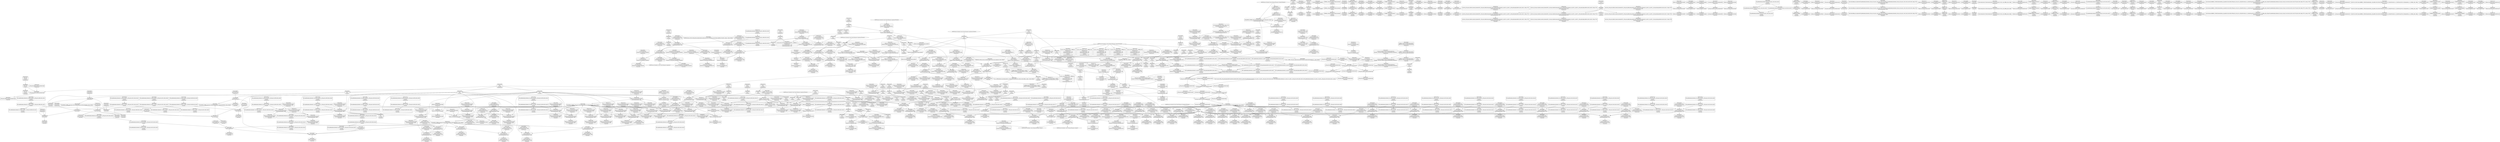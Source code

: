 digraph {
	CE0x45a17b0 [shape=record,shape=Mrecord,label="{CE0x45a17b0|cred_has_capability:ad|security/selinux/hooks.c, 1555|*SummSource*}"]
	CE0x453a9b0 [shape=record,shape=Mrecord,label="{CE0x453a9b0|selinux_vm_enough_memory:tmp9|security/selinux/hooks.c,2088|*SummSource*}"]
	CE0x45998a0 [shape=record,shape=Mrecord,label="{CE0x45998a0|i64*_getelementptr_inbounds_(_21_x_i64_,_21_x_i64_*___llvm_gcov_ctr143,_i64_0,_i64_11)|*Constant*}"]
	"CONST[source:0(mediator),value:2(dynamic)][purpose:{subject}]"
	CE0x4539960 [shape=record,shape=Mrecord,label="{CE0x4539960|i1_true|*Constant*|*SummSource*}"]
	CE0x454e680 [shape=record,shape=Mrecord,label="{CE0x454e680|cred_has_capability:shl|security/selinux/hooks.c,1559|*SummSink*}"]
	CE0x459e690 [shape=record,shape=Mrecord,label="{CE0x459e690|cred_has_capability:bb}"]
	CE0x45c6240 [shape=record,shape=Mrecord,label="{CE0x45c6240|i32_1575|*Constant*|*SummSink*}"]
	CE0x451d440 [shape=record,shape=Mrecord,label="{CE0x451d440|selinux_capable:tmp|*SummSink*}"]
	CE0x4541740 [shape=record,shape=Mrecord,label="{CE0x4541740|i64*_getelementptr_inbounds_(_21_x_i64_,_21_x_i64_*___llvm_gcov_ctr143,_i64_0,_i64_9)|*Constant*}"]
	CE0x458def0 [shape=record,shape=Mrecord,label="{CE0x458def0|cred_has_capability:call7|security/selinux/hooks.c,1579|*SummSource*}"]
	CE0x45b7860 [shape=record,shape=Mrecord,label="{CE0x45b7860|cred_has_capability:tmp30|security/selinux/hooks.c,1585|*SummSource*}"]
	CE0x4555f40 [shape=record,shape=Mrecord,label="{CE0x4555f40|selinux_vm_enough_memory:tobool1|security/selinux/hooks.c,2088|*SummSource*}"]
	CE0x456d180 [shape=record,shape=Mrecord,label="{CE0x456d180|cred_has_capability:tmp19|security/selinux/hooks.c,1580|*SummSink*}"]
	CE0x45bcea0 [shape=record,shape=Mrecord,label="{CE0x45bcea0|__llvm_gcov_indirect_counter_increment:counters|Function::__llvm_gcov_indirect_counter_increment&Arg::counters::|*SummSource*}"]
	CE0x45c0ab0 [shape=record,shape=Mrecord,label="{CE0x45c0ab0|cred_has_capability:sw.default|*SummSource*}"]
	CE0x4595ae0 [shape=record,shape=Mrecord,label="{CE0x4595ae0|GLOBAL:__llvm_gcov_indirect_counter_increment|*Constant*|*SummSource*}"]
	CE0x454c3f0 [shape=record,shape=Mrecord,label="{CE0x454c3f0|i8_3|*Constant*}"]
	CE0x4569aa0 [shape=record,shape=Mrecord,label="{CE0x4569aa0|avc_audit:entry}"]
	CE0x451ee20 [shape=record,shape=Mrecord,label="{CE0x451ee20|i64_0|*Constant*|*SummSink*}"]
	CE0x454f200 [shape=record,shape=Mrecord,label="{CE0x454f200|GLOBAL:selinux_capable|*Constant*|*SummSink*}"]
	CE0x4593aa0 [shape=record,shape=Mrecord,label="{CE0x4593aa0|i64_14|*Constant*|*SummSink*}"]
	CE0x453d120 [shape=record,shape=Mrecord,label="{CE0x453d120|COLLAPSED:_GCMRE_current_task_external_global_%struct.task_struct*:_elem_0::|security/selinux/hooks.c,2088}"]
	CE0x451dc50 [shape=record,shape=Mrecord,label="{CE0x451dc50|i64_3|*Constant*|*SummSource*}"]
	CE0x45a3670 [shape=record,shape=Mrecord,label="{CE0x45a3670|selinux_capable:bb|*SummSink*}"]
	CE0x45ab850 [shape=record,shape=Mrecord,label="{CE0x45ab850|cred_has_capability:if.end}"]
	CE0x45449d0 [shape=record,shape=Mrecord,label="{CE0x45449d0|selinux_capable:if.end}"]
	CE0x45afe40 [shape=record,shape=Mrecord,label="{CE0x45afe40|avc_audit:ssid|Function::avc_audit&Arg::ssid::|*SummSource*}"]
	CE0x4547820 [shape=record,shape=Mrecord,label="{CE0x4547820|GLOBAL:__vm_enough_memory|*Constant*}"]
	CE0x4521b80 [shape=record,shape=Mrecord,label="{CE0x4521b80|selinux_vm_enough_memory:tmp19|security/selinux/hooks.c,2088}"]
	CE0x6172f80 [shape=record,shape=Mrecord,label="{CE0x6172f80|selinux_vm_enough_memory:tmp7|security/selinux/hooks.c,2088|*SummSource*}"]
	CE0x4566c10 [shape=record,shape=Mrecord,label="{CE0x4566c10|cred_has_capability:u|security/selinux/hooks.c,1563|*SummSink*}"]
	CE0x456d000 [shape=record,shape=Mrecord,label="{CE0x456d000|cred_has_capability:tmp19|security/selinux/hooks.c,1580}"]
	CE0x4545a50 [shape=record,shape=Mrecord,label="{CE0x4545a50|COLLAPSED:_CMRE:_elem_0:default:}"]
	CE0x458fb40 [shape=record,shape=Mrecord,label="{CE0x458fb40|avc_has_perm_noaudit:requested|Function::avc_has_perm_noaudit&Arg::requested::|*SummSink*}"]
	CE0x45ba320 [shape=record,shape=Mrecord,label="{CE0x45ba320|cred_has_capability:tmp33|security/selinux/hooks.c,1586|*SummSource*}"]
	CE0x4544390 [shape=record,shape=Mrecord,label="{CE0x4544390|selinux_vm_enough_memory:tmp20|security/selinux/hooks.c,2090|*SummSink*}"]
	CE0x451b260 [shape=record,shape=Mrecord,label="{CE0x451b260|i64*_getelementptr_inbounds_(_14_x_i64_,_14_x_i64_*___llvm_gcov_ctr160,_i64_0,_i64_0)|*Constant*|*SummSource*}"]
	CE0x453c790 [shape=record,shape=Mrecord,label="{CE0x453c790|_ret_%struct.task_struct*_%tmp4,_!dbg_!27714|./arch/x86/include/asm/current.h,14|*SummSink*}"]
	CE0x454ea00 [shape=record,shape=Mrecord,label="{CE0x454ea00|selinux_vm_enough_memory:call4|security/selinux/hooks.c,2088|*SummSink*}"]
	CE0x458e010 [shape=record,shape=Mrecord,label="{CE0x458e010|cred_has_capability:call7|security/selinux/hooks.c,1579|*SummSink*}"]
	CE0x4554da0 [shape=record,shape=Mrecord,label="{CE0x4554da0|selinux_vm_enough_memory:tmp8|security/selinux/hooks.c,2088|*SummSink*}"]
	CE0x4544170 [shape=record,shape=Mrecord,label="{CE0x4544170|selinux_vm_enough_memory:tmp20|security/selinux/hooks.c,2090}"]
	CE0x45420e0 [shape=record,shape=Mrecord,label="{CE0x45420e0|selinux_capable:call1|security/selinux/hooks.c,2011|*SummSink*}"]
	CE0x459ae50 [shape=record,shape=Mrecord,label="{CE0x459ae50|cred_sid:cred|Function::cred_sid&Arg::cred::|*SummSource*}"]
	CE0x451e570 [shape=record,shape=Mrecord,label="{CE0x451e570|i64*_getelementptr_inbounds_(_14_x_i64_,_14_x_i64_*___llvm_gcov_ctr160,_i64_0,_i64_6)|*Constant*|*SummSource*}"]
	CE0x452c3e0 [shape=record,shape=Mrecord,label="{CE0x452c3e0|selinux_vm_enough_memory:tmp12|security/selinux/hooks.c,2088|*SummSource*}"]
	CE0x4525580 [shape=record,shape=Mrecord,label="{CE0x4525580|selinux_vm_enough_memory:tmp17|security/selinux/hooks.c,2088|*SummSource*}"]
	CE0x4583990 [shape=record,shape=Mrecord,label="{CE0x4583990|selinux_capable:tobool|security/selinux/hooks.c,2008}"]
	CE0x4526dd0 [shape=record,shape=Mrecord,label="{CE0x4526dd0|selinux_vm_enough_memory:bb|*SummSink*}"]
	CE0x4537620 [shape=record,shape=Mrecord,label="{CE0x4537620|i64*_getelementptr_inbounds_(_14_x_i64_,_14_x_i64_*___llvm_gcov_ctr160,_i64_0,_i64_6)|*Constant*}"]
	CE0x4537120 [shape=record,shape=Mrecord,label="{CE0x4537120|selinux_vm_enough_memory:tmp16|security/selinux/hooks.c,2088|*SummSource*}"]
	CE0x4525d70 [shape=record,shape=Mrecord,label="{CE0x4525d70|i32_2088|*Constant*|*SummSource*}"]
	CE0x454ae20 [shape=record,shape=Mrecord,label="{CE0x454ae20|get_current:tmp3|*SummSource*}"]
	CE0x4593a30 [shape=record,shape=Mrecord,label="{CE0x4593a30|i64_14|*Constant*|*SummSource*}"]
	CE0x4537dd0 [shape=record,shape=Mrecord,label="{CE0x4537dd0|selinux_vm_enough_memory:tmp25|security/selinux/hooks.c,2091}"]
	CE0x454ac90 [shape=record,shape=Mrecord,label="{CE0x454ac90|selinux_capable:return|*SummSink*}"]
	CE0x4519420 [shape=record,shape=Mrecord,label="{CE0x4519420|selinux_vm_enough_memory:if.then5}"]
	CE0x4543420 [shape=record,shape=Mrecord,label="{CE0x4543420|i64*_getelementptr_inbounds_(_6_x_i64_,_6_x_i64_*___llvm_gcov_ctr142,_i64_0,_i64_0)|*Constant*|*SummSink*}"]
	CE0x459ab50 [shape=record,shape=Mrecord,label="{CE0x459ab50|cred_sid:entry|*SummSink*}"]
	CE0x454f360 [shape=record,shape=Mrecord,label="{CE0x454f360|selinux_capable:entry|*SummSource*}"]
	CE0x45b0100 [shape=record,shape=Mrecord,label="{CE0x45b0100|avc_audit:tsid|Function::avc_audit&Arg::tsid::|*SummSource*}"]
	CE0x45334b0 [shape=record,shape=Mrecord,label="{CE0x45334b0|selinux_vm_enough_memory:tmp18|security/selinux/hooks.c,2088}"]
	CE0x45ad070 [shape=record,shape=Mrecord,label="{CE0x45ad070|__llvm_gcov_indirect_counter_increment:predecessor|Function::__llvm_gcov_indirect_counter_increment&Arg::predecessor::|*SummSource*}"]
	CE0x45442c0 [shape=record,shape=Mrecord,label="{CE0x45442c0|selinux_vm_enough_memory:tmp20|security/selinux/hooks.c,2090|*SummSource*}"]
	CE0x4525930 [shape=record,shape=Mrecord,label="{CE0x4525930|i64*_getelementptr_inbounds_(_2_x_i64_,_2_x_i64_*___llvm_gcov_ctr98,_i64_0,_i64_1)|*Constant*|*SummSource*}"]
	CE0x454afc0 [shape=record,shape=Mrecord,label="{CE0x454afc0|_call_void_mcount()_#3}"]
	CE0x4590190 [shape=record,shape=Mrecord,label="{CE0x4590190|avc_has_perm_noaudit:flags|Function::avc_has_perm_noaudit&Arg::flags::|*SummSink*}"]
	CE0x459e3b0 [shape=record,shape=Mrecord,label="{CE0x459e3b0|i64*_getelementptr_inbounds_(_2_x_i64_,_2_x_i64_*___llvm_gcov_ctr131,_i64_0,_i64_1)|*Constant*|*SummSource*}"]
	CE0x45259d0 [shape=record,shape=Mrecord,label="{CE0x45259d0|get_current:tmp4|./arch/x86/include/asm/current.h,14|*SummSource*}"]
	CE0x454a630 [shape=record,shape=Mrecord,label="{CE0x454a630|i64*_getelementptr_inbounds_(_2_x_i64_,_2_x_i64_*___llvm_gcov_ctr98,_i64_0,_i64_1)|*Constant*|*SummSink*}"]
	CE0x452da30 [shape=record,shape=Mrecord,label="{CE0x452da30|cred_sid:tmp}"]
	CE0x4521780 [shape=record,shape=Mrecord,label="{CE0x4521780|i64_4|*Constant*}"]
	CE0x45869d0 [shape=record,shape=Mrecord,label="{CE0x45869d0|_call_void___llvm_gcov_indirect_counter_increment(i32*___llvm_gcov_global_state_pred145,_i64**_getelementptr_inbounds_(_3_x_i64*_,_3_x_i64*_*___llvm_gcda_edge_table144,_i64_0,_i64_2)),_!dbg_!27732|security/selinux/hooks.c,1570}"]
	CE0x456c650 [shape=record,shape=Mrecord,label="{CE0x456c650|cred_has_capability:tmp18|security/selinux/hooks.c,1580}"]
	CE0x4512aa0 [shape=record,shape=Mrecord,label="{CE0x4512aa0|selinux_vm_enough_memory:if.end6}"]
	CE0x458c5a0 [shape=record,shape=Mrecord,label="{CE0x458c5a0|cred_has_capability:tmp16|security/selinux/hooks.c,1576|*SummSink*}"]
	CE0x456e6f0 [shape=record,shape=Mrecord,label="{CE0x456e6f0|selinux_capable:tmp1}"]
	CE0x4590540 [shape=record,shape=Mrecord,label="{CE0x4590540|avc_has_perm_noaudit:avd|Function::avc_has_perm_noaudit&Arg::avd::|*SummSource*}"]
	CE0x45bcba0 [shape=record,shape=Mrecord,label="{CE0x45bcba0|__llvm_gcov_indirect_counter_increment:tmp3|*SummSink*}"]
	CE0x45678e0 [shape=record,shape=Mrecord,label="{CE0x45678e0|i32_22|*Constant*}"]
	CE0x458b6b0 [shape=record,shape=Mrecord,label="{CE0x458b6b0|cred_has_capability:return|*SummSink*}"]
	CE0x4534a20 [shape=record,shape=Mrecord,label="{CE0x4534a20|selinux_vm_enough_memory:tmp7|security/selinux/hooks.c,2088|*SummSink*}"]
	CE0x451caf0 [shape=record,shape=Mrecord,label="{CE0x451caf0|selinux_capable:tmp9|security/selinux/hooks.c,2011|*SummSource*}"]
	CE0x4564760 [shape=record,shape=Mrecord,label="{CE0x4564760|cred_has_capability:sw.epilog|*SummSource*}"]
	CE0x4594b00 [shape=record,shape=Mrecord,label="{CE0x4594b00|cred_has_capability:call8|security/selinux/hooks.c,1581}"]
	CE0x456caf0 [shape=record,shape=Mrecord,label="{CE0x456caf0|GLOBAL:__llvm_gcov_ctr143|Global_var:__llvm_gcov_ctr143}"]
	CE0x45a6ed0 [shape=record,shape=Mrecord,label="{CE0x45a6ed0|__llvm_gcov_indirect_counter_increment:bb4|*SummSink*}"]
	CE0x453b4a0 [shape=record,shape=Mrecord,label="{CE0x453b4a0|selinux_vm_enough_memory:tmp15|security/selinux/hooks.c,2088|*SummSource*}"]
	CE0x4548270 [shape=record,shape=Mrecord,label="{CE0x4548270|selinux_vm_enough_memory:pages|Function::selinux_vm_enough_memory&Arg::pages::}"]
	CE0x45b17e0 [shape=record,shape=Mrecord,label="{CE0x45b17e0|_ret_i32_%retval.0,_!dbg_!27732|security/selinux/include/avc.h,142}"]
	CE0x45908f0 [shape=record,shape=Mrecord,label="{CE0x45908f0|_ret_i32_%rc.0,_!dbg_!27793|security/selinux/avc.c,744|*SummSink*}"]
	CE0x451a290 [shape=record,shape=Mrecord,label="{CE0x451a290|selinux_vm_enough_memory:do.body|*SummSink*}"]
	CE0x45b4df0 [shape=record,shape=Mrecord,label="{CE0x45b4df0|cred_has_capability:tmp26|security/selinux/hooks.c,1583|*SummSink*}"]
	CE0x459e2a0 [shape=record,shape=Mrecord,label="{CE0x459e2a0|cred_sid:tmp1|*SummSink*}"]
	CE0x4525c20 [shape=record,shape=Mrecord,label="{CE0x4525c20|i8*_getelementptr_inbounds_(_25_x_i8_,_25_x_i8_*_.str3,_i32_0,_i32_0)|*Constant*|*SummSink*}"]
	CE0x4524e90 [shape=record,shape=Mrecord,label="{CE0x4524e90|selinux_vm_enough_memory:tmp10|security/selinux/hooks.c,2088|*SummSource*}"]
	CE0x452fb40 [shape=record,shape=Mrecord,label="{CE0x452fb40|GLOBAL:cap_capable|*Constant*|*SummSource*}"]
	CE0x4526200 [shape=record,shape=Mrecord,label="{CE0x4526200|get_current:tmp1|*SummSink*}"]
	CE0x454af20 [shape=record,shape=Mrecord,label="{CE0x454af20|get_current:tmp3|*SummSink*}"]
	CE0x45240e0 [shape=record,shape=Mrecord,label="{CE0x45240e0|GLOBAL:__llvm_gcov_ctr160|Global_var:__llvm_gcov_ctr160|*SummSink*}"]
	CE0x4545b90 [shape=record,shape=Mrecord,label="{CE0x4545b90|i32_0|*Constant*}"]
	CE0x4532fd0 [shape=record,shape=Mrecord,label="{CE0x4532fd0|cred_has_capability:if.end|*SummSink*}"]
	CE0x45b2880 [shape=record,shape=Mrecord,label="{CE0x45b2880|i64_16|*Constant*}"]
	CE0x45cd120 [shape=record,shape=Mrecord,label="{CE0x45cd120|__llvm_gcov_indirect_counter_increment:tmp1}"]
	CE0x451edb0 [shape=record,shape=Mrecord,label="{CE0x451edb0|i64_0|*Constant*|*SummSource*}"]
	CE0x456d9a0 [shape=record,shape=Mrecord,label="{CE0x456d9a0|cred_has_capability:entry}"]
	"CONST[source:2(external),value:0(static)][purpose:{operation}][SrcIdx:1]"
	CE0x4528190 [shape=record,shape=Mrecord,label="{CE0x4528190|selinux_vm_enough_memory:tmp24|security/selinux/hooks.c,2091|*SummSource*}"]
	CE0x4599150 [shape=record,shape=Mrecord,label="{CE0x4599150|cred_has_capability:tmp13|security/selinux/hooks.c,1575|*SummSink*}"]
	CE0x45b80a0 [shape=record,shape=Mrecord,label="{CE0x45b80a0|cred_has_capability:tmp31|security/selinux/hooks.c,1585|*SummSink*}"]
	CE0x453a320 [shape=record,shape=Mrecord,label="{CE0x453a320|selinux_vm_enough_memory:if.then|*SummSource*}"]
	CE0x45b5440 [shape=record,shape=Mrecord,label="{CE0x45b5440|cred_has_capability:tmp27|security/selinux/hooks.c,1583|*SummSource*}"]
	CE0x4531a20 [shape=record,shape=Mrecord,label="{CE0x4531a20|selinux_capable:retval.0}"]
	CE0x4595ce0 [shape=record,shape=Mrecord,label="{CE0x4595ce0|__llvm_gcov_indirect_counter_increment:entry|*SummSource*}"]
	CE0x452db10 [shape=record,shape=Mrecord,label="{CE0x452db10|cred_sid:tmp|*SummSource*}"]
	CE0x45a7c10 [shape=record,shape=Mrecord,label="{CE0x45a7c10|_call_void___llvm_gcov_indirect_counter_increment(i32*___llvm_gcov_global_state_pred145,_i64**_getelementptr_inbounds_(_3_x_i64*_,_3_x_i64*_*___llvm_gcda_edge_table144,_i64_0,_i64_0)),_!dbg_!27734|security/selinux/hooks.c,1574|*SummSink*}"]
	CE0x4537cf0 [shape=record,shape=Mrecord,label="{CE0x4537cf0|selinux_vm_enough_memory:tmp24|security/selinux/hooks.c,2091|*SummSink*}"]
	CE0x4526a90 [shape=record,shape=Mrecord,label="{CE0x4526a90|get_current:tmp|*SummSink*}"]
	CE0x45372b0 [shape=record,shape=Mrecord,label="{CE0x45372b0|i8_1|*Constant*}"]
	CE0x4547120 [shape=record,shape=Mrecord,label="{CE0x4547120|i8*_getelementptr_inbounds_(_25_x_i8_,_25_x_i8_*_.str3,_i32_0,_i32_0)|*Constant*}"]
	CE0x459b830 [shape=record,shape=Mrecord,label="{CE0x459b830|__llvm_gcov_indirect_counter_increment:predecessor|Function::__llvm_gcov_indirect_counter_increment&Arg::predecessor::}"]
	CE0x450c800 [shape=record,shape=Mrecord,label="{CE0x450c800|i64*_getelementptr_inbounds_(_14_x_i64_,_14_x_i64_*___llvm_gcov_ctr160,_i64_0,_i64_0)|*Constant*|*SummSink*}"]
	CE0x45be0d0 [shape=record,shape=Mrecord,label="{CE0x45be0d0|i64**_getelementptr_inbounds_(_3_x_i64*_,_3_x_i64*_*___llvm_gcda_edge_table144,_i64_0,_i64_1)|*Constant*}"]
	CE0x45b23f0 [shape=record,shape=Mrecord,label="{CE0x45b23f0|i64_15|*Constant*}"]
	CE0x454a310 [shape=record,shape=Mrecord,label="{CE0x454a310|selinux_capable:tmp6|security/selinux/hooks.c,2009|*SummSource*}"]
	CE0x4539b50 [shape=record,shape=Mrecord,label="{CE0x4539b50|i1_true|*Constant*|*SummSink*}"]
	CE0x4540a40 [shape=record,shape=Mrecord,label="{CE0x4540a40|selinux_vm_enough_memory:tmp3|*SummSink*}"]
	CE0x452fcc0 [shape=record,shape=Mrecord,label="{CE0x452fcc0|GLOBAL:cap_capable|*Constant*|*SummSink*}"]
	CE0x45ade10 [shape=record,shape=Mrecord,label="{CE0x45ade10|cred_has_capability:tmp9|security/selinux/hooks.c,1575|*SummSource*}"]
	CE0x45446e0 [shape=record,shape=Mrecord,label="{CE0x45446e0|selinux_vm_enough_memory:tmp21|security/selinux/hooks.c,2090|*SummSource*}"]
	CE0x45b35a0 [shape=record,shape=Mrecord,label="{CE0x45b35a0|cred_has_capability:tmp23|security/selinux/hooks.c,1582|*SummSink*}"]
	CE0x45caa00 [shape=record,shape=Mrecord,label="{CE0x45caa00|cred_sid:entry}"]
	CE0x45b0390 [shape=record,shape=Mrecord,label="{CE0x45b0390|avc_audit:tclass|Function::avc_audit&Arg::tclass::}"]
	CE0x45a8b30 [shape=record,shape=Mrecord,label="{CE0x45a8b30|cred_has_capability:tmp6|security/selinux/hooks.c,1574|*SummSource*}"]
	CE0x4521ce0 [shape=record,shape=Mrecord,label="{CE0x4521ce0|selinux_vm_enough_memory:tmp19|security/selinux/hooks.c,2088|*SummSource*}"]
	CE0x45854e0 [shape=record,shape=Mrecord,label="{CE0x45854e0|cred_has_capability:tmp}"]
	CE0x4534f30 [shape=record,shape=Mrecord,label="{CE0x4534f30|get_current:entry}"]
	CE0x4583a00 [shape=record,shape=Mrecord,label="{CE0x4583a00|selinux_capable:tobool|security/selinux/hooks.c,2008|*SummSink*}"]
	CE0x4530d10 [shape=record,shape=Mrecord,label="{CE0x4530d10|cred_has_capability:tmp12|security/selinux/hooks.c,1575}"]
	CE0x451d120 [shape=record,shape=Mrecord,label="{CE0x451d120|COLLAPSED:_GCMRE___llvm_gcov_ctr142_internal_global_6_x_i64_zeroinitializer:_elem_0:default:}"]
	CE0x458b640 [shape=record,shape=Mrecord,label="{CE0x458b640|cred_has_capability:return|*SummSource*}"]
	CE0x454dd00 [shape=record,shape=Mrecord,label="{CE0x454dd00|i64*_getelementptr_inbounds_(_6_x_i64_,_6_x_i64_*___llvm_gcov_ctr142,_i64_0,_i64_5)|*Constant*|*SummSink*}"]
	CE0x45350c0 [shape=record,shape=Mrecord,label="{CE0x45350c0|get_current:entry|*SummSource*}"]
	CE0x459dc80 [shape=record,shape=Mrecord,label="{CE0x459dc80|i64*_getelementptr_inbounds_(_2_x_i64_,_2_x_i64_*___llvm_gcov_ctr131,_i64_0,_i64_1)|*Constant*}"]
	CE0x45241c0 [shape=record,shape=Mrecord,label="{CE0x45241c0|selinux_vm_enough_memory:tmp5|security/selinux/hooks.c,2088|*SummSource*}"]
	CE0x4525f20 [shape=record,shape=Mrecord,label="{CE0x4525f20|i64_2|*Constant*}"]
	CE0x454ec40 [shape=record,shape=Mrecord,label="{CE0x454ec40|GLOBAL:selinux_capable|*Constant*}"]
	CE0x452d1a0 [shape=record,shape=Mrecord,label="{CE0x452d1a0|_ret_i32_%call7,_!dbg_!27749|security/selinux/hooks.c,2093|*SummSource*}"]
	CE0x454abd0 [shape=record,shape=Mrecord,label="{CE0x454abd0|selinux_capable:return|*SummSource*}"]
	CE0x456c3d0 [shape=record,shape=Mrecord,label="{CE0x456c3d0|selinux_capable:return}"]
	CE0x45a62f0 [shape=record,shape=Mrecord,label="{CE0x45a62f0|cred_has_capability:tmp2|security/selinux/hooks.c,1567|*SummSink*}"]
	CE0x451b050 [shape=record,shape=Mrecord,label="{CE0x451b050|selinux_vm_enough_memory:tmp1|*SummSink*}"]
	CE0x452ec20 [shape=record,shape=Mrecord,label="{CE0x452ec20|_call_void_mcount()_#3|*SummSink*}"]
	CE0x453fee0 [shape=record,shape=Mrecord,label="{CE0x453fee0|selinux_vm_enough_memory:tmp27|security/selinux/hooks.c,2093|*SummSink*}"]
	CE0x4541f40 [shape=record,shape=Mrecord,label="{CE0x4541f40|selinux_capable:call1|security/selinux/hooks.c,2011}"]
	CE0x45ac510 [shape=record,shape=Mrecord,label="{CE0x45ac510|cred_has_capability:call3|security/selinux/hooks.c,1573|*SummSource*}"]
	CE0x4535bb0 [shape=record,shape=Mrecord,label="{CE0x4535bb0|selinux_capable:tmp7|security/selinux/hooks.c,2009|*SummSource*}"]
	CE0x454b960 [shape=record,shape=Mrecord,label="{CE0x454b960|cred_sid:tmp2|*SummSource*}"]
	CE0x456b7f0 [shape=record,shape=Mrecord,label="{CE0x456b7f0|i64*_getelementptr_inbounds_(_6_x_i64_,_6_x_i64_*___llvm_gcov_ctr142,_i64_0,_i64_4)|*Constant*}"]
	CE0x45cd220 [shape=record,shape=Mrecord,label="{CE0x45cd220|__llvm_gcov_indirect_counter_increment:tmp}"]
	CE0x45b77f0 [shape=record,shape=Mrecord,label="{CE0x45b77f0|i64*_getelementptr_inbounds_(_21_x_i64_,_21_x_i64_*___llvm_gcov_ctr143,_i64_0,_i64_19)|*Constant*|*SummSink*}"]
	CE0x454b9d0 [shape=record,shape=Mrecord,label="{CE0x454b9d0|cred_sid:tmp2|*SummSink*}"]
	CE0x45b1240 [shape=record,shape=Mrecord,label="{CE0x45b1240|avc_audit:result|Function::avc_audit&Arg::result::|*SummSink*}"]
	CE0x4539e50 [shape=record,shape=Mrecord,label="{CE0x4539e50|_call_void_lockdep_rcu_suspicious(i8*_getelementptr_inbounds_(_25_x_i8_,_25_x_i8_*_.str3,_i32_0,_i32_0),_i32_2088,_i8*_getelementptr_inbounds_(_45_x_i8_,_45_x_i8_*_.str12,_i32_0,_i32_0))_#10,_!dbg_!27730|security/selinux/hooks.c,2088|*SummSink*}"]
	CE0x45475e0 [shape=record,shape=Mrecord,label="{CE0x45475e0|i32_1575|*Constant*|*SummSource*}"]
	CE0x456cdb0 [shape=record,shape=Mrecord,label="{CE0x456cdb0|GLOBAL:__llvm_gcov_ctr143|Global_var:__llvm_gcov_ctr143|*SummSource*}"]
	CE0x45b4c60 [shape=record,shape=Mrecord,label="{CE0x45b4c60|i64*_getelementptr_inbounds_(_21_x_i64_,_21_x_i64_*___llvm_gcov_ctr143,_i64_0,_i64_17)|*Constant*|*SummSource*}"]
	CE0x4519110 [shape=record,shape=Mrecord,label="{CE0x4519110|selinux_vm_enough_memory:if.end|*SummSource*}"]
	CE0x458aa30 [shape=record,shape=Mrecord,label="{CE0x458aa30|cred_has_capability:if.then9|*SummSource*}"]
	CE0x45a9930 [shape=record,shape=Mrecord,label="{CE0x45a9930|i64*_getelementptr_inbounds_(_21_x_i64_,_21_x_i64_*___llvm_gcov_ctr143,_i64_0,_i64_4)|*Constant*}"]
	CE0x45c77a0 [shape=record,shape=Mrecord,label="{CE0x45c77a0|GLOBAL:printk|*Constant*}"]
	CE0x4541820 [shape=record,shape=Mrecord,label="{CE0x4541820|cred_has_capability:tmp10|security/selinux/hooks.c,1575|*SummSource*}"]
	CE0x4599010 [shape=record,shape=Mrecord,label="{CE0x4599010|cred_has_capability:tmp13|security/selinux/hooks.c,1575|*SummSource*}"]
	CE0x45b78d0 [shape=record,shape=Mrecord,label="{CE0x45b78d0|cred_has_capability:tmp30|security/selinux/hooks.c,1585|*SummSink*}"]
	CE0x452d330 [shape=record,shape=Mrecord,label="{CE0x452d330|i64*_getelementptr_inbounds_(_2_x_i64_,_2_x_i64_*___llvm_gcov_ctr98,_i64_0,_i64_0)|*Constant*}"]
	CE0x458b2c0 [shape=record,shape=Mrecord,label="{CE0x458b2c0|cred_has_capability:return}"]
	CE0x452b930 [shape=record,shape=Mrecord,label="{CE0x452b930|i32_21|*Constant*}"]
	CE0x450db10 [shape=record,shape=Mrecord,label="{CE0x450db10|i32_0|*Constant*}"]
	CE0x45402c0 [shape=record,shape=Mrecord,label="{CE0x45402c0|selinux_vm_enough_memory:call7|security/selinux/hooks.c,2093|*SummSource*}"]
	CE0x451ddb0 [shape=record,shape=Mrecord,label="{CE0x451ddb0|i64_1|*Constant*|*SummSource*}"]
	CE0x4553c00 [shape=record,shape=Mrecord,label="{CE0x4553c00|selinux_vm_enough_memory:tmp8|security/selinux/hooks.c,2088}"]
	CE0x452c010 [shape=record,shape=Mrecord,label="{CE0x452c010|GLOBAL:__llvm_gcov_ctr160|Global_var:__llvm_gcov_ctr160}"]
	CE0x4593d40 [shape=record,shape=Mrecord,label="{CE0x4593d40|i64_13|*Constant*}"]
	CE0x45459e0 [shape=record,shape=Mrecord,label="{CE0x45459e0|selinux_vm_enough_memory:cap_sys_admin.0|*SummSource*}"]
	CE0x453a450 [shape=record,shape=Mrecord,label="{CE0x453a450|selinux_vm_enough_memory:tmp4|security/selinux/hooks.c,2088|*SummSource*}"]
	CE0x45a2fe0 [shape=record,shape=Mrecord,label="{CE0x45a2fe0|GLOBAL:cap_capable|*Constant*}"]
	CE0x45a88e0 [shape=record,shape=Mrecord,label="{CE0x45a88e0|cred_has_capability:tmp6|security/selinux/hooks.c,1574}"]
	CE0x4512940 [shape=record,shape=Mrecord,label="{CE0x4512940|selinux_vm_enough_memory:if.end6|*SummSource*}"]
	CE0x45936e0 [shape=record,shape=Mrecord,label="{CE0x45936e0|cred_has_capability:cmp|security/selinux/hooks.c,1580}"]
	CE0x450d4b0 [shape=record,shape=Mrecord,label="{CE0x450d4b0|selinux_vm_enough_memory:if.then5|*SummSink*}"]
	CE0x458d960 [shape=record,shape=Mrecord,label="{CE0x458d960|cred_has_capability:sclass.0}"]
	CE0x45b9f70 [shape=record,shape=Mrecord,label="{CE0x45b9f70|cred_has_capability:tmp33|security/selinux/hooks.c,1586}"]
	CE0x458ebf0 [shape=record,shape=Mrecord,label="{CE0x458ebf0|avc_has_perm_noaudit:ssid|Function::avc_has_perm_noaudit&Arg::ssid::|*SummSource*}"]
	CE0x4537400 [shape=record,shape=Mrecord,label="{CE0x4537400|selinux_vm_enough_memory:entry}"]
	CE0x45a69b0 [shape=record,shape=Mrecord,label="{CE0x45a69b0|cred_has_capability:do.end|*SummSource*}"]
	CE0x456d070 [shape=record,shape=Mrecord,label="{CE0x456d070|cred_has_capability:tmp19|security/selinux/hooks.c,1580|*SummSource*}"]
	CE0x4528e50 [shape=record,shape=Mrecord,label="{CE0x4528e50|i64*_getelementptr_inbounds_(_14_x_i64_,_14_x_i64_*___llvm_gcov_ctr160,_i64_0,_i64_9)|*Constant*}"]
	CE0x45ba8a0 [shape=record,shape=Mrecord,label="{CE0x45ba8a0|cred_sid:bb|*SummSink*}"]
	CE0x4536c10 [shape=record,shape=Mrecord,label="{CE0x4536c10|selinux_vm_enough_memory:tmp14|security/selinux/hooks.c,2088|*SummSink*}"]
	CE0x452f3e0 [shape=record,shape=Mrecord,label="{CE0x452f3e0|%struct.task_struct*_(%struct.task_struct**)*_asm_movq_%gs:$_1:P_,$0_,_r,im,_dirflag_,_fpsr_,_flags_}"]
	CE0x458db40 [shape=record,shape=Mrecord,label="{CE0x458db40|cred_has_capability:sclass.0|*SummSink*}"]
	CE0x45bfee0 [shape=record,shape=Mrecord,label="{CE0x45bfee0|__llvm_gcov_indirect_counter_increment:tmp2|*SummSource*}"]
	CE0x451d6f0 [shape=record,shape=Mrecord,label="{CE0x451d6f0|selinux_vm_enough_memory:land.lhs.true2|*SummSource*}"]
	CE0x456dac0 [shape=record,shape=Mrecord,label="{CE0x456dac0|cred_has_capability:entry|*SummSource*}"]
	CE0x45a5100 [shape=record,shape=Mrecord,label="{CE0x45a5100|i32_0|*Constant*}"]
	CE0x4568880 [shape=record,shape=Mrecord,label="{CE0x4568880|cred_sid:security|security/selinux/hooks.c,196|*SummSink*}"]
	CE0x45a18a0 [shape=record,shape=Mrecord,label="{CE0x45a18a0|cred_has_capability:avd|security/selinux/hooks.c, 1556}"]
	CE0x45681c0 [shape=record,shape=Mrecord,label="{CE0x45681c0|cred_sid:tmp4|*LoadInst*|security/selinux/hooks.c,196}"]
	"CONST[source:2(external),value:0(static)][purpose:{operation}][SrcIdx:3]"
	CE0x45b97c0 [shape=record,shape=Mrecord,label="{CE0x45b97c0|i64*_getelementptr_inbounds_(_21_x_i64_,_21_x_i64_*___llvm_gcov_ctr143,_i64_0,_i64_20)|*Constant*}"]
	CE0x4521220 [shape=record,shape=Mrecord,label="{CE0x4521220|_call_void_lockdep_rcu_suspicious(i8*_getelementptr_inbounds_(_25_x_i8_,_25_x_i8_*_.str3,_i32_0,_i32_0),_i32_2088,_i8*_getelementptr_inbounds_(_45_x_i8_,_45_x_i8_*_.str12,_i32_0,_i32_0))_#10,_!dbg_!27730|security/selinux/hooks.c,2088}"]
	CE0x4540840 [shape=record,shape=Mrecord,label="{CE0x4540840|GLOBAL:lockdep_rcu_suspicious|*Constant*}"]
	CE0x45b1370 [shape=record,shape=Mrecord,label="{CE0x45b1370|avc_audit:a|Function::avc_audit&Arg::a::}"]
	CE0x4528370 [shape=record,shape=Mrecord,label="{CE0x4528370|selinux_vm_enough_memory:tmp16|security/selinux/hooks.c,2088|*SummSink*}"]
	CE0x51d4230 [shape=record,shape=Mrecord,label="{CE0x51d4230|i64*_getelementptr_inbounds_(_14_x_i64_,_14_x_i64_*___llvm_gcov_ctr160,_i64_0,_i64_8)|*Constant*|*SummSource*}"]
	CE0x4533830 [shape=record,shape=Mrecord,label="{CE0x4533830|selinux_vm_enough_memory:tmp18|security/selinux/hooks.c,2088|*SummSink*}"]
	CE0x4541480 [shape=record,shape=Mrecord,label="{CE0x4541480|i64*_getelementptr_inbounds_(_21_x_i64_,_21_x_i64_*___llvm_gcov_ctr143,_i64_0,_i64_8)|*Constant*|*SummSource*}"]
	CE0x4585550 [shape=record,shape=Mrecord,label="{CE0x4585550|COLLAPSED:_GCMRE___llvm_gcov_ctr143_internal_global_21_x_i64_zeroinitializer:_elem_0:default:}"]
	CE0x45bf410 [shape=record,shape=Mrecord,label="{CE0x45bf410|i64_1|*Constant*}"]
	CE0x45675b0 [shape=record,shape=Mrecord,label="{CE0x45675b0|i8_3|*Constant*|*SummSink*}"]
	CE0x45a6cb0 [shape=record,shape=Mrecord,label="{CE0x45a6cb0|__llvm_gcov_indirect_counter_increment:bb4}"]
	CE0x459ced0 [shape=record,shape=Mrecord,label="{CE0x459ced0|i32_31|*Constant*|*SummSource*}"]
	CE0x45a3a30 [shape=record,shape=Mrecord,label="{CE0x45a3a30|i64*_getelementptr_inbounds_(_21_x_i64_,_21_x_i64_*___llvm_gcov_ctr143,_i64_0,_i64_5)|*Constant*}"]
	CE0x451ef80 [shape=record,shape=Mrecord,label="{CE0x451ef80|cred_has_capability:cap1|security/selinux/hooks.c,1563}"]
	CE0x4520ba0 [shape=record,shape=Mrecord,label="{CE0x4520ba0|selinux_vm_enough_memory:call|security/selinux/hooks.c,2088|*SummSink*}"]
	CE0x58af170 [shape=record,shape=Mrecord,label="{CE0x58af170|selinux_vm_enough_memory:tmp6|security/selinux/hooks.c,2088|*SummSink*}"]
	CE0x45a71b0 [shape=record,shape=Mrecord,label="{CE0x45a71b0|cred_has_capability:do.end6|*SummSink*}"]
	CE0x4596510 [shape=record,shape=Mrecord,label="{CE0x4596510|selinux_capable:tmp4|security/selinux/hooks.c,2008}"]
	CE0x45a1ff0 [shape=record,shape=Mrecord,label="{CE0x45a1ff0|selinux_capable:tmp5|security/selinux/hooks.c,2008|*SummSink*}"]
	CE0x458bb10 [shape=record,shape=Mrecord,label="{CE0x458bb10|0:_i32,_4:_i32,_8:_i32,_12:_i32,_:_CMRE_4,8_|*MultipleSource*|security/selinux/hooks.c,196|security/selinux/hooks.c,197|*LoadInst*|security/selinux/hooks.c,196}"]
	CE0x454a4f0 [shape=record,shape=Mrecord,label="{CE0x454a4f0|i64*_getelementptr_inbounds_(_6_x_i64_,_6_x_i64_*___llvm_gcov_ctr142,_i64_0,_i64_3)|*Constant*|*SummSource*}"]
	CE0x4564f30 [shape=record,shape=Mrecord,label="{CE0x4564f30|cred_sid:tmp|*SummSink*}"]
	CE0x6445980 [shape=record,shape=Mrecord,label="{CE0x6445980|selinux_vm_enough_memory:tmp7|security/selinux/hooks.c,2088}"]
	CE0x45ad6b0 [shape=record,shape=Mrecord,label="{CE0x45ad6b0|__llvm_gcov_indirect_counter_increment:tmp3}"]
	CE0x45125d0 [shape=record,shape=Mrecord,label="{CE0x45125d0|selinux_vm_enough_memory:land.lhs.true2|*SummSink*}"]
	CE0x45b8f00 [shape=record,shape=Mrecord,label="{CE0x45b8f00|cred_has_capability:retval.0|*SummSource*}"]
	CE0x4596390 [shape=record,shape=Mrecord,label="{CE0x4596390|selinux_capable:tmp3|security/selinux/hooks.c,2008|*SummSource*}"]
	CE0x453e0a0 [shape=record,shape=Mrecord,label="{CE0x453e0a0|GLOBAL:get_current|*Constant*}"]
	CE0x45a70c0 [shape=record,shape=Mrecord,label="{CE0x45a70c0|cred_has_capability:do.end6|*SummSource*}"]
	CE0x4545c50 [shape=record,shape=Mrecord,label="{CE0x4545c50|VOIDTB_TE:_GCE_init_user_ns_external_global_%struct.user_namespace:_elem_0:default:}"]
	CE0x45b30e0 [shape=record,shape=Mrecord,label="{CE0x45b30e0|cred_has_capability:tmp22|security/selinux/hooks.c,1582|*SummSource*}"]
	CE0x451da40 [shape=record,shape=Mrecord,label="{CE0x451da40|selinux_vm_enough_memory:entry|*SummSink*}"]
	CE0x4584d90 [shape=record,shape=Mrecord,label="{CE0x4584d90|cred_has_capability:do.body|*SummSource*}"]
	CE0x459da60 [shape=record,shape=Mrecord,label="{CE0x459da60|cred_sid:tmp1}"]
	CE0x4569160 [shape=record,shape=Mrecord,label="{CE0x4569160|cred_sid:tmp4|*LoadInst*|security/selinux/hooks.c,196|*SummSink*}"]
	CE0x45bfc30 [shape=record,shape=Mrecord,label="{CE0x45bfc30|0:_i64*,_array:_GCR___llvm_gcda_edge_table144_internal_unnamed_addr_constant_3_x_i64*_i64*_getelementptr_inbounds_(_21_x_i64_,_21_x_i64_*___llvm_gcov_ctr143,_i64_0,_i64_1),_i64*_getelementptr_inbounds_(_21_x_i64_,_21_x_i64_*___llvm_gcov_ctr143,_i64_0,_i64_2),_i64*_getelementptr_inbounds_(_21_x_i64_,_21_x_i64_*___llvm_gcov_ctr143,_i64_0,_i64_3)_:_elem_0::}"]
	CE0x452ecc0 [shape=record,shape=Mrecord,label="{CE0x452ecc0|get_current:tmp4|./arch/x86/include/asm/current.h,14}"]
	CE0x45a7e70 [shape=record,shape=Mrecord,label="{CE0x45a7e70|__llvm_gcov_indirect_counter_increment:bb|*SummSink*}"]
	CE0x4543eb0 [shape=record,shape=Mrecord,label="{CE0x4543eb0|selinux_vm_enough_memory:tmp21|security/selinux/hooks.c,2090}"]
	CE0x4585400 [shape=record,shape=Mrecord,label="{CE0x4585400|i64*_getelementptr_inbounds_(_21_x_i64_,_21_x_i64_*___llvm_gcov_ctr143,_i64_0,_i64_0)|*Constant*|*SummSink*}"]
	CE0x4543be0 [shape=record,shape=Mrecord,label="{CE0x4543be0|i64_11|*Constant*}"]
	CE0x45ac2d0 [shape=record,shape=Mrecord,label="{CE0x45ac2d0|__llvm_gcov_indirect_counter_increment:counter|*SummSink*}"]
	CE0x4594950 [shape=record,shape=Mrecord,label="{CE0x4594950|cred_has_capability:tmp21|security/selinux/hooks.c,1580|*SummSink*}"]
	CE0x451b310 [shape=record,shape=Mrecord,label="{CE0x451b310|i64_2|*Constant*|*SummSource*}"]
	CE0x458ed00 [shape=record,shape=Mrecord,label="{CE0x458ed00|avc_has_perm_noaudit:ssid|Function::avc_has_perm_noaudit&Arg::ssid::|*SummSink*}"]
	CE0x4568130 [shape=record,shape=Mrecord,label="{CE0x4568130|i32_22|*Constant*|*SummSource*}"]
	CE0x45cbbc0 [shape=record,shape=Mrecord,label="{CE0x45cbbc0|i8*_getelementptr_inbounds_(_40_x_i8_,_40_x_i8_*_.str49,_i32_0,_i32_0)|*Constant*}"]
	CE0x453ceb0 [shape=record,shape=Mrecord,label="{CE0x453ceb0|i32_78|*Constant*}"]
	CE0x454db70 [shape=record,shape=Mrecord,label="{CE0x454db70|i64*_getelementptr_inbounds_(_6_x_i64_,_6_x_i64_*___llvm_gcov_ctr142,_i64_0,_i64_5)|*Constant*|*SummSource*}"]
	CE0x4526690 [shape=record,shape=Mrecord,label="{CE0x4526690|get_current:tmp1|*SummSource*}"]
	CE0x453d640 [shape=record,shape=Mrecord,label="{CE0x453d640|i8*_getelementptr_inbounds_(_45_x_i8_,_45_x_i8_*_.str12,_i32_0,_i32_0)|*Constant*|*SummSource*}"]
	CE0x4599d60 [shape=record,shape=Mrecord,label="{CE0x4599d60|i64*_getelementptr_inbounds_(_21_x_i64_,_21_x_i64_*___llvm_gcov_ctr143,_i64_0,_i64_11)|*Constant*|*SummSource*}"]
	CE0x4548fb0 [shape=record,shape=Mrecord,label="{CE0x4548fb0|_call_void_mcount()_#3|*SummSource*}"]
	CE0x45c09c0 [shape=record,shape=Mrecord,label="{CE0x45c09c0|__llvm_gcov_indirect_counter_increment:tmp2|*SummSink*}"]
	CE0x4533730 [shape=record,shape=Mrecord,label="{CE0x4533730|selinux_vm_enough_memory:tmp18|security/selinux/hooks.c,2088|*SummSource*}"]
	CE0x45ad5d0 [shape=record,shape=Mrecord,label="{CE0x45ad5d0|__llvm_gcov_indirect_counter_increment:tmp5}"]
	CE0x45bc780 [shape=record,shape=Mrecord,label="{CE0x45bc780|cred_has_capability:tmp1|*SummSource*}"]
	CE0x45b4d10 [shape=record,shape=Mrecord,label="{CE0x45b4d10|i64*_getelementptr_inbounds_(_21_x_i64_,_21_x_i64_*___llvm_gcov_ctr143,_i64_0,_i64_17)|*Constant*|*SummSink*}"]
	CE0x4552910 [shape=record,shape=Mrecord,label="{CE0x4552910|GLOBAL:selinux_vm_enough_memory.__warned|Global_var:selinux_vm_enough_memory.__warned|*SummSink*}"]
	CE0x452bd80 [shape=record,shape=Mrecord,label="{CE0x452bd80|_call_void_mcount()_#3|*SummSource*}"]
	CE0x45a52f0 [shape=record,shape=Mrecord,label="{CE0x45a52f0|GLOBAL:cred_sid|*Constant*}"]
	CE0x451c480 [shape=record,shape=Mrecord,label="{CE0x451c480|selinux_capable:tmp8|security/selinux/hooks.c,2011}"]
	CE0x453b580 [shape=record,shape=Mrecord,label="{CE0x453b580|selinux_vm_enough_memory:tmp15|security/selinux/hooks.c,2088}"]
	CE0x456dc10 [shape=record,shape=Mrecord,label="{CE0x456dc10|_ret_i32_%retval.0,_!dbg_!27765|security/selinux/hooks.c,1586}"]
	CE0x4584af0 [shape=record,shape=Mrecord,label="{CE0x4584af0|cred_has_capability:if.end10}"]
	CE0x4587970 [shape=record,shape=Mrecord,label="{CE0x4587970|cred_has_capability:tmp3|security/selinux/hooks.c,1567|*SummSink*}"]
	CE0x5879ff0 [shape=record,shape=Mrecord,label="{CE0x5879ff0|selinux_vm_enough_memory:tmp6|security/selinux/hooks.c,2088|*SummSource*}"]
	CE0x458d890 [shape=record,shape=Mrecord,label="{CE0x458d890|i16_4|*Constant*|*SummSink*}"]
	CE0x45cd3e0 [shape=record,shape=Mrecord,label="{CE0x45cd3e0|cred_has_capability:if.end10|*SummSink*}"]
	CE0x45a0dc0 [shape=record,shape=Mrecord,label="{CE0x45a0dc0|i64*_getelementptr_inbounds_(_21_x_i64_,_21_x_i64_*___llvm_gcov_ctr143,_i64_0,_i64_7)|*Constant*}"]
	CE0x4549020 [shape=record,shape=Mrecord,label="{CE0x4549020|_call_void_mcount()_#3|*SummSink*}"]
	CE0x4566200 [shape=record,shape=Mrecord,label="{CE0x4566200|i32_5|*Constant*|*SummSource*}"]
	CE0x45a7d50 [shape=record,shape=Mrecord,label="{CE0x45a7d50|i64*_getelementptr_inbounds_(_21_x_i64_,_21_x_i64_*___llvm_gcov_ctr143,_i64_0,_i64_6)|*Constant*|*SummSource*}"]
	CE0x4526990 [shape=record,shape=Mrecord,label="{CE0x4526990|i64*_getelementptr_inbounds_(_14_x_i64_,_14_x_i64_*___llvm_gcov_ctr160,_i64_0,_i64_1)|*Constant*|*SummSink*}"]
	CE0x451bf70 [shape=record,shape=Mrecord,label="{CE0x451bf70|selinux_vm_enough_memory:tmp12|security/selinux/hooks.c,2088}"]
	CE0x4566af0 [shape=record,shape=Mrecord,label="{CE0x4566af0|_call_void_mcount()_#3|*SummSource*}"]
	CE0x458d110 [shape=record,shape=Mrecord,label="{CE0x458d110|i16_47|*Constant*|*SummSource*}"]
	CE0x4541170 [shape=record,shape=Mrecord,label="{CE0x4541170|i64_12|*Constant*|*SummSink*}"]
	CE0x454f080 [shape=record,shape=Mrecord,label="{CE0x454f080|GLOBAL:selinux_capable|*Constant*|*SummSource*}"]
	CE0x45b5fe0 [shape=record,shape=Mrecord,label="{CE0x45b5fe0|i64*_getelementptr_inbounds_(_21_x_i64_,_21_x_i64_*___llvm_gcov_ctr143,_i64_0,_i64_18)|*Constant*|*SummSource*}"]
	CE0x458f010 [shape=record,shape=Mrecord,label="{CE0x458f010|avc_has_perm_noaudit:tsid|Function::avc_has_perm_noaudit&Arg::tsid::|*SummSource*}"]
	CE0x4594420 [shape=record,shape=Mrecord,label="{CE0x4594420|cred_has_capability:tmp20|security/selinux/hooks.c,1580|*SummSink*}"]
	CE0x45b3490 [shape=record,shape=Mrecord,label="{CE0x45b3490|cred_has_capability:tmp23|security/selinux/hooks.c,1582|*SummSource*}"]
	CE0x4566d60 [shape=record,shape=Mrecord,label="{CE0x4566d60|cred_has_capability:u|security/selinux/hooks.c,1563}"]
	CE0x45beb90 [shape=record,shape=Mrecord,label="{CE0x45beb90|i64**_getelementptr_inbounds_(_3_x_i64*_,_3_x_i64*_*___llvm_gcda_edge_table144,_i64_0,_i64_0)|*Constant*|*SummSource*}"]
	CE0x45c06e0 [shape=record,shape=Mrecord,label="{CE0x45c06e0|__llvm_gcov_indirect_counter_increment:tmp2}"]
	CE0x45939c0 [shape=record,shape=Mrecord,label="{CE0x45939c0|cred_has_capability:cmp|security/selinux/hooks.c,1580|*SummSink*}"]
	CE0x456c580 [shape=record,shape=Mrecord,label="{CE0x456c580|i64*_getelementptr_inbounds_(_2_x_i64_,_2_x_i64_*___llvm_gcov_ctr98,_i64_0,_i64_0)|*Constant*|*SummSource*}"]
	CE0x459ac30 [shape=record,shape=Mrecord,label="{CE0x459ac30|cred_sid:cred|Function::cred_sid&Arg::cred::}"]
	CE0x45267a0 [shape=record,shape=Mrecord,label="{CE0x45267a0|selinux_vm_enough_memory:tmp3}"]
	CE0x4535210 [shape=record,shape=Mrecord,label="{CE0x4535210|_ret_%struct.task_struct*_%tmp4,_!dbg_!27714|./arch/x86/include/asm/current.h,14|*SummSource*}"]
	CE0x454f3f0 [shape=record,shape=Mrecord,label="{CE0x454f3f0|selinux_capable:entry|*SummSink*}"]
	CE0x45234a0 [shape=record,shape=Mrecord,label="{CE0x45234a0|selinux_vm_enough_memory:cmp|security/selinux/hooks.c,2090|*SummSink*}"]
	CE0x4547c70 [shape=record,shape=Mrecord,label="{CE0x4547c70|GLOBAL:__vm_enough_memory|*Constant*|*SummSink*}"]
	CE0x451cf20 [shape=record,shape=Mrecord,label="{CE0x451cf20|__llvm_gcov_indirect_counter_increment:bb|*SummSource*}"]
	CE0x453a710 [shape=record,shape=Mrecord,label="{CE0x453a710|i64_1|*Constant*|*SummSink*}"]
	CE0x4567e10 [shape=record,shape=Mrecord,label="{CE0x4567e10|GLOBAL:__llvm_gcov_indirect_counter_increment|*Constant*|*SummSink*}"]
	CE0x458cbc0 [shape=record,shape=Mrecord,label="{CE0x458cbc0|cred_has_capability:tmp17|security/selinux/hooks.c,1576|*SummSource*}"]
	CE0x45a15c0 [shape=record,shape=Mrecord,label="{CE0x45a15c0|get_current:tmp2|*SummSource*}"]
	CE0x4599e80 [shape=record,shape=Mrecord,label="{CE0x4599e80|cred_has_capability:tmp14|security/selinux/hooks.c,1575|*SummSource*}"]
	CE0x45bc060 [shape=record,shape=Mrecord,label="{CE0x45bc060|_ret_void|*SummSource*}"]
	CE0x45b0480 [shape=record,shape=Mrecord,label="{CE0x45b0480|avc_audit:tclass|Function::avc_audit&Arg::tclass::|*SummSource*}"]
	CE0x45b6790 [shape=record,shape=Mrecord,label="{CE0x45b6790|cred_has_capability:tmp29|security/selinux/hooks.c,1584|*SummSource*}"]
	CE0x456cc00 [shape=record,shape=Mrecord,label="{CE0x456cc00|GLOBAL:__llvm_gcov_ctr143|Global_var:__llvm_gcov_ctr143|*SummSink*}"]
	CE0x45b55f0 [shape=record,shape=Mrecord,label="{CE0x45b55f0|cred_has_capability:tmp27|security/selinux/hooks.c,1583|*SummSink*}"]
	CE0x451b520 [shape=record,shape=Mrecord,label="{CE0x451b520|selinux_vm_enough_memory:if.end|*SummSink*}"]
	CE0x45312a0 [shape=record,shape=Mrecord,label="{CE0x45312a0|cred_has_capability:audit|Function::cred_has_capability&Arg::audit::|*SummSource*}"]
	CE0x45ab740 [shape=record,shape=Mrecord,label="{CE0x45ab740|cred_has_capability:sw.bb|*SummSink*}"]
	CE0x45c9820 [shape=record,shape=Mrecord,label="{CE0x45c9820|_call_void___llvm_gcov_indirect_counter_increment(i32*___llvm_gcov_global_state_pred145,_i64**_getelementptr_inbounds_(_3_x_i64*_,_3_x_i64*_*___llvm_gcda_edge_table144,_i64_0,_i64_0)),_!dbg_!27734|security/selinux/hooks.c,1574}"]
	CE0x45a1550 [shape=record,shape=Mrecord,label="{CE0x45a1550|get_current:tmp2}"]
	CE0x45387d0 [shape=record,shape=Mrecord,label="{CE0x45387d0|i32_1|*Constant*|*SummSource*}"]
	CE0x4525ff0 [shape=record,shape=Mrecord,label="{CE0x4525ff0|_call_void_mcount()_#3|*SummSink*}"]
	CE0x459a070 [shape=record,shape=Mrecord,label="{CE0x459a070|cred_has_capability:tmp15|security/selinux/hooks.c,1575}"]
	CE0x4515ab0 [shape=record,shape=Mrecord,label="{CE0x4515ab0|i64_5|*Constant*|*SummSink*}"]
	CE0x45afeb0 [shape=record,shape=Mrecord,label="{CE0x45afeb0|avc_audit:ssid|Function::avc_audit&Arg::ssid::|*SummSink*}"]
	CE0x4564970 [shape=record,shape=Mrecord,label="{CE0x4564970|i64*_getelementptr_inbounds_(_2_x_i64_,_2_x_i64_*___llvm_gcov_ctr98,_i64_0,_i64_0)|*Constant*|*SummSink*}"]
	CE0x45199d0 [shape=record,shape=Mrecord,label="{CE0x45199d0|i64_1|*Constant*}"]
	CE0x458b880 [shape=record,shape=Mrecord,label="{CE0x458b880|cred_has_capability:if.then|*SummSource*}"]
	CE0x45a7ba0 [shape=record,shape=Mrecord,label="{CE0x45a7ba0|_call_void___llvm_gcov_indirect_counter_increment(i32*___llvm_gcov_global_state_pred145,_i64**_getelementptr_inbounds_(_3_x_i64*_,_3_x_i64*_*___llvm_gcda_edge_table144,_i64_0,_i64_0)),_!dbg_!27734|security/selinux/hooks.c,1574|*SummSource*}"]
	CE0x45ca430 [shape=record,shape=Mrecord,label="{CE0x45ca430|__llvm_gcov_indirect_counter_increment:pred|*SummSink*}"]
	CE0x452bbf0 [shape=record,shape=Mrecord,label="{CE0x452bbf0|i32_21|*Constant*|*SummSink*}"]
	CE0x453aa20 [shape=record,shape=Mrecord,label="{CE0x453aa20|selinux_vm_enough_memory:tmp10|security/selinux/hooks.c,2088}"]
	CE0x451d4b0 [shape=record,shape=Mrecord,label="{CE0x451d4b0|i32_2088|*Constant*}"]
	CE0x45855c0 [shape=record,shape=Mrecord,label="{CE0x45855c0|cred_has_capability:tmp|*SummSource*}"]
	CE0x4568570 [shape=record,shape=Mrecord,label="{CE0x4568570|0:_i8,_8:_i32,_24:_%struct.selinux_audit_data*,_:_SCMRE_0,1_|*MultipleSource*|security/selinux/hooks.c, 1555|security/selinux/hooks.c,1562}"]
	CE0x45b26c0 [shape=record,shape=Mrecord,label="{CE0x45b26c0|cred_has_capability:tmp22|security/selinux/hooks.c,1582|*SummSink*}"]
	CE0x459c420 [shape=record,shape=Mrecord,label="{CE0x459c420|__llvm_gcov_indirect_counter_increment:tmp|*SummSink*}"]
	CE0x4551770 [shape=record,shape=Mrecord,label="{CE0x4551770|GLOBAL:selinux_vm_enough_memory.__warned|Global_var:selinux_vm_enough_memory.__warned}"]
	CE0x4539130 [shape=record,shape=Mrecord,label="{CE0x4539130|GLOBAL:get_current|*Constant*|*SummSource*}"]
	CE0x45b6170 [shape=record,shape=Mrecord,label="{CE0x45b6170|cred_has_capability:tmp28|security/selinux/hooks.c,1584|*SummSink*}"]
	CE0x4525860 [shape=record,shape=Mrecord,label="{CE0x4525860|selinux_vm_enough_memory:if.end6|*SummSink*}"]
	CE0x4526730 [shape=record,shape=Mrecord,label="{CE0x4526730|selinux_vm_enough_memory:tmp2|*SummSink*}"]
	CE0x45a1630 [shape=record,shape=Mrecord,label="{CE0x45a1630|get_current:tmp2|*SummSink*}"]
	CE0x4599ef0 [shape=record,shape=Mrecord,label="{CE0x4599ef0|cred_has_capability:tmp14|security/selinux/hooks.c,1575|*SummSink*}"]
	CE0x45b3a60 [shape=record,shape=Mrecord,label="{CE0x45b3a60|cred_has_capability:tmp24|security/selinux/hooks.c,1582|*SummSource*}"]
	CE0x4530320 [shape=record,shape=Mrecord,label="{CE0x4530320|i64*_getelementptr_inbounds_(_21_x_i64_,_21_x_i64_*___llvm_gcov_ctr143,_i64_0,_i64_9)|*Constant*|*SummSource*}"]
	CE0x4585990 [shape=record,shape=Mrecord,label="{CE0x4585990|0:_i32,_:_GCMR___llvm_gcov_global_state_pred145_internal_unnamed_addr_global_i32_-1:_elem_0:default:}"]
	CE0x452eb20 [shape=record,shape=Mrecord,label="{CE0x452eb20|_call_void_mcount()_#3|*SummSource*}"]
	"CONST[source:2(external),value:0(static)][purpose:{operation}][SrcIdx:2]"
	CE0x45251e0 [shape=record,shape=Mrecord,label="{CE0x45251e0|selinux_vm_enough_memory:tmp17|security/selinux/hooks.c,2088}"]
	CE0x451b5d0 [shape=record,shape=Mrecord,label="{CE0x451b5d0|i64*_getelementptr_inbounds_(_14_x_i64_,_14_x_i64_*___llvm_gcov_ctr160,_i64_0,_i64_1)|*Constant*}"]
	CE0x4540e20 [shape=record,shape=Mrecord,label="{CE0x4540e20|i64*_getelementptr_inbounds_(_21_x_i64_,_21_x_i64_*___llvm_gcov_ctr143,_i64_0,_i64_8)|*Constant*|*SummSink*}"]
	CE0x4537bd0 [shape=record,shape=Mrecord,label="{CE0x4537bd0|i64*_getelementptr_inbounds_(_14_x_i64_,_14_x_i64_*___llvm_gcov_ctr160,_i64_0,_i64_12)|*Constant*|*SummSource*}"]
	CE0x453b6f0 [shape=record,shape=Mrecord,label="{CE0x453b6f0|selinux_vm_enough_memory:tmp16|security/selinux/hooks.c,2088}"]
	CE0x4539db0 [shape=record,shape=Mrecord,label="{CE0x4539db0|i8*_getelementptr_inbounds_(_25_x_i8_,_25_x_i8_*_.str3,_i32_0,_i32_0)|*Constant*}"]
	CE0x45bd5c0 [shape=record,shape=Mrecord,label="{CE0x45bd5c0|__llvm_gcov_indirect_counter_increment:tmp6}"]
	CE0x458e3e0 [shape=record,shape=Mrecord,label="{CE0x458e3e0|avc_has_perm_noaudit:entry}"]
	CE0x4527b10 [shape=record,shape=Mrecord,label="{CE0x4527b10|selinux_vm_enough_memory:tmp24|security/selinux/hooks.c,2091}"]
	CE0x450c200 [shape=record,shape=Mrecord,label="{CE0x450c200|i64*_getelementptr_inbounds_(_14_x_i64_,_14_x_i64_*___llvm_gcov_ctr160,_i64_0,_i64_0)|*Constant*}"]
	CE0x458ff80 [shape=record,shape=Mrecord,label="{CE0x458ff80|avc_has_perm_noaudit:flags|Function::avc_has_perm_noaudit&Arg::flags::}"]
	CE0x45bd6f0 [shape=record,shape=Mrecord,label="{CE0x45bd6f0|_ret_i32_%tmp6,_!dbg_!27716|security/selinux/hooks.c,197}"]
	CE0x45bc180 [shape=record,shape=Mrecord,label="{CE0x45bc180|_ret_void|*SummSink*}"]
	CE0x45aeb90 [shape=record,shape=Mrecord,label="{CE0x45aeb90|cred_has_capability:do.body4|*SummSource*}"]
	CE0x4599e10 [shape=record,shape=Mrecord,label="{CE0x4599e10|i64*_getelementptr_inbounds_(_21_x_i64_,_21_x_i64_*___llvm_gcov_ctr143,_i64_0,_i64_11)|*Constant*|*SummSink*}"]
	CE0x4521eb0 [shape=record,shape=Mrecord,label="{CE0x4521eb0|selinux_vm_enough_memory:call4|security/selinux/hooks.c,2088}"]
	CE0x45cd880 [shape=record,shape=Mrecord,label="{CE0x45cd880|i32_1|*Constant*}"]
	CE0x4590320 [shape=record,shape=Mrecord,label="{CE0x4590320|avc_has_perm_noaudit:avd|Function::avc_has_perm_noaudit&Arg::avd::}"]
	CE0x45ca870 [shape=record,shape=Mrecord,label="{CE0x45ca870|GLOBAL:cred_sid|*Constant*|*SummSource*}"]
	CE0x4518fb0 [shape=record,shape=Mrecord,label="{CE0x4518fb0|i64*_getelementptr_inbounds_(_14_x_i64_,_14_x_i64_*___llvm_gcov_ctr160,_i64_0,_i64_1)|*Constant*|*SummSource*}"]
	CE0x458b950 [shape=record,shape=Mrecord,label="{CE0x458b950|cred_has_capability:if.then|*SummSink*}"]
	CE0x45c6090 [shape=record,shape=Mrecord,label="{CE0x45c6090|_call_void_asm_sideeffect_1:_09ud2_0A.pushsection___bug_table,_22a_22_0A2:_09.long_1b_-_2b,_$_0:c_-_2b_0A_09.word_$_1:c_,_0_0A_09.org_2b+$_2:c_0A.popsection_,_i,i,i,_dirflag_,_fpsr_,_flags_(i8*_getelementptr_inbounds_(_25_x_i8_,_25_x_i8_*_.str3,_i32_0,_i32_0),_i32_1575,_i64_12)_#3,_!dbg_!27737,_!srcloc_!27740|security/selinux/hooks.c,1575|*SummSource*}"]
	CE0x45b3b70 [shape=record,shape=Mrecord,label="{CE0x45b3b70|cred_has_capability:tmp24|security/selinux/hooks.c,1582|*SummSink*}"]
	CE0x45bbff0 [shape=record,shape=Mrecord,label="{CE0x45bbff0|_ret_void}"]
	CE0x4535180 [shape=record,shape=Mrecord,label="{CE0x4535180|get_current:entry|*SummSink*}"]
	CE0x4544060 [shape=record,shape=Mrecord,label="{CE0x4544060|i64_10|*Constant*|*SummSource*}"]
	CE0x452f250 [shape=record,shape=Mrecord,label="{CE0x452f250|cred_has_capability:sw.bb|*SummSource*}"]
	CE0x45b0d30 [shape=record,shape=Mrecord,label="{CE0x45b0d30|avc_audit:avd|Function::avc_audit&Arg::avd::|*SummSource*}"]
	CE0x45b3ce0 [shape=record,shape=Mrecord,label="{CE0x45b3ce0|cred_has_capability:tmp25|security/selinux/hooks.c,1582}"]
	CE0x45ba830 [shape=record,shape=Mrecord,label="{CE0x45ba830|cred_sid:bb|*SummSource*}"]
	CE0x4528be0 [shape=record,shape=Mrecord,label="{CE0x4528be0|i8*_getelementptr_inbounds_(_45_x_i8_,_45_x_i8_*_.str12,_i32_0,_i32_0)|*Constant*|*SummSink*}"]
	CE0x45aaff0 [shape=record,shape=Mrecord,label="{CE0x45aaff0|i64*_getelementptr_inbounds_(_21_x_i64_,_21_x_i64_*___llvm_gcov_ctr143,_i64_0,_i64_4)|*Constant*|*SummSink*}"]
	CE0x451a130 [shape=record,shape=Mrecord,label="{CE0x451a130|selinux_vm_enough_memory:tmp|*SummSource*}"]
	CE0x4529020 [shape=record,shape=Mrecord,label="{CE0x4529020|i64*_getelementptr_inbounds_(_14_x_i64_,_14_x_i64_*___llvm_gcov_ctr160,_i64_0,_i64_9)|*Constant*|*SummSource*}"]
	CE0x45ca4a0 [shape=record,shape=Mrecord,label="{CE0x45ca4a0|i32_-1|*Constant*}"]
	CE0x451d0b0 [shape=record,shape=Mrecord,label="{CE0x451d0b0|selinux_capable:tmp}"]
	CE0x451f130 [shape=record,shape=Mrecord,label="{CE0x451f130|cred_has_capability:cap1|security/selinux/hooks.c,1563|*SummSink*}"]
	CE0x4528700 [shape=record,shape=Mrecord,label="{CE0x4528700|selinux_vm_enough_memory:tmp3|*SummSource*}"]
	CE0x45257b0 [shape=record,shape=Mrecord,label="{CE0x45257b0|selinux_vm_enough_memory:entry|*SummSource*}"]
	CE0x4590ae0 [shape=record,shape=Mrecord,label="{CE0x4590ae0|cred_has_capability:cmp|security/selinux/hooks.c,1580|*SummSource*}"]
	CE0x45c0050 [shape=record,shape=Mrecord,label="{CE0x45c0050|i64*_getelementptr_inbounds_(_21_x_i64_,_21_x_i64_*___llvm_gcov_ctr143,_i64_0,_i64_0)|*Constant*|*SummSource*}"]
	CE0x459aec0 [shape=record,shape=Mrecord,label="{CE0x459aec0|cred_sid:cred|Function::cred_sid&Arg::cred::|*SummSink*}"]
	CE0x45ad360 [shape=record,shape=Mrecord,label="{CE0x45ad360|__llvm_gcov_indirect_counter_increment:counters|Function::__llvm_gcov_indirect_counter_increment&Arg::counters::}"]
	CE0x45339b0 [shape=record,shape=Mrecord,label="{CE0x45339b0|selinux_vm_enough_memory:call3|security/selinux/hooks.c,2088}"]
	CE0x4594590 [shape=record,shape=Mrecord,label="{CE0x4594590|cred_has_capability:tmp21|security/selinux/hooks.c,1580}"]
	CE0x45ad410 [shape=record,shape=Mrecord,label="{CE0x45ad410|i64*_null|*Constant*|*SummSource*}"]
	CE0x450d7a0 [shape=record,shape=Mrecord,label="{CE0x450d7a0|selinux_vm_enough_memory:tmp|*SummSink*}"]
	CE0x45a86f0 [shape=record,shape=Mrecord,label="{CE0x45a86f0|i64*_getelementptr_inbounds_(_21_x_i64_,_21_x_i64_*___llvm_gcov_ctr143,_i64_0,_i64_6)|*Constant*|*SummSink*}"]
	CE0x45ac7c0 [shape=record,shape=Mrecord,label="{CE0x45ac7c0|i8*_getelementptr_inbounds_(_40_x_i8_,_40_x_i8_*_.str49,_i32_0,_i32_0)|*Constant*|*SummSource*}"]
	CE0x4594e70 [shape=record,shape=Mrecord,label="{CE0x4594e70|cred_has_capability:call8|security/selinux/hooks.c,1581|*SummSource*}"]
	CE0x45bb8f0 [shape=record,shape=Mrecord,label="{CE0x45bb8f0|i64**_getelementptr_inbounds_(_3_x_i64*_,_3_x_i64*_*___llvm_gcda_edge_table144,_i64_0,_i64_2)|*Constant*|*SummSource*}"]
	CE0x4569e50 [shape=record,shape=Mrecord,label="{CE0x4569e50|avc_audit:entry|*SummSink*}"]
	CE0x45b10e0 [shape=record,shape=Mrecord,label="{CE0x45b10e0|avc_audit:result|Function::avc_audit&Arg::result::|*SummSource*}"]
	CE0x45cb960 [shape=record,shape=Mrecord,label="{CE0x45cb960|cred_has_capability:tmp6|security/selinux/hooks.c,1574|*SummSink*}"]
	CE0x45b05e0 [shape=record,shape=Mrecord,label="{CE0x45b05e0|avc_audit:tclass|Function::avc_audit&Arg::tclass::|*SummSink*}"]
	CE0x4521880 [shape=record,shape=Mrecord,label="{CE0x4521880|i64_4|*Constant*|*SummSink*}"]
	CE0x453d0b0 [shape=record,shape=Mrecord,label="{CE0x453d0b0|selinux_vm_enough_memory:cred|security/selinux/hooks.c,2088}"]
	CE0x45b1670 [shape=record,shape=Mrecord,label="{CE0x45b1670|avc_audit:a|Function::avc_audit&Arg::a::|*SummSink*}"]
	CE0x45bd2f0 [shape=record,shape=Mrecord,label="{CE0x45bd2f0|__llvm_gcov_indirect_counter_increment:tmp5|*SummSource*}"]
	CE0x4539d40 [shape=record,shape=Mrecord,label="{CE0x4539d40|_call_void_lockdep_rcu_suspicious(i8*_getelementptr_inbounds_(_25_x_i8_,_25_x_i8_*_.str3,_i32_0,_i32_0),_i32_2088,_i8*_getelementptr_inbounds_(_45_x_i8_,_45_x_i8_*_.str12,_i32_0,_i32_0))_#10,_!dbg_!27730|security/selinux/hooks.c,2088|*SummSource*}"]
	CE0x45b9b70 [shape=record,shape=Mrecord,label="{CE0x45b9b70|i64*_getelementptr_inbounds_(_21_x_i64_,_21_x_i64_*___llvm_gcov_ctr143,_i64_0,_i64_20)|*Constant*|*SummSink*}"]
	CE0x459bca0 [shape=record,shape=Mrecord,label="{CE0x459bca0|cred_sid:tmp5|security/selinux/hooks.c,196|*SummSink*}"]
	CE0x4553b90 [shape=record,shape=Mrecord,label="{CE0x4553b90|0:_i8,_:_GCMR_selinux_vm_enough_memory.__warned_internal_global_i8_0,_section_.data.unlikely_,_align_1:_elem_0:default:}"]
	CE0x452ab80 [shape=record,shape=Mrecord,label="{CE0x452ab80|selinux_vm_enough_memory:tmp4|security/selinux/hooks.c,2088|*SummSink*}"]
	CE0x451a8c0 [shape=record,shape=Mrecord,label="{CE0x451a8c0|selinux_vm_enough_memory:do.body|*SummSource*}"]
	CE0x45153e0 [shape=record,shape=Mrecord,label="{CE0x45153e0|selinux_vm_enough_memory:tmp14|security/selinux/hooks.c,2088|*SummSource*}"]
	CE0x51d3f70 [shape=record,shape=Mrecord,label="{CE0x51d3f70|i64*_getelementptr_inbounds_(_14_x_i64_,_14_x_i64_*___llvm_gcov_ctr160,_i64_0,_i64_8)|*Constant*}"]
	CE0x452ac90 [shape=record,shape=Mrecord,label="{CE0x452ac90|selinux_capable:cred|Function::selinux_capable&Arg::cred::|*SummSource*}"]
	CE0x45962b0 [shape=record,shape=Mrecord,label="{CE0x45962b0|GLOBAL:__llvm_gcov_ctr142|Global_var:__llvm_gcov_ctr142|*SummSource*}"]
	CE0x45bf150 [shape=record,shape=Mrecord,label="{CE0x45bf150|cred_has_capability:tmp4|security/selinux/hooks.c,1570|*SummSink*}"]
	CE0x459cc30 [shape=record,shape=Mrecord,label="{CE0x459cc30|cred_sid:sid|security/selinux/hooks.c,197|*SummSink*}"]
	CE0x45b4d80 [shape=record,shape=Mrecord,label="{CE0x45b4d80|cred_has_capability:tmp26|security/selinux/hooks.c,1583|*SummSource*}"]
	CE0x451d190 [shape=record,shape=Mrecord,label="{CE0x451d190|selinux_capable:tmp|*SummSource*}"]
	CE0x4594fb0 [shape=record,shape=Mrecord,label="{CE0x4594fb0|cred_has_capability:call8|security/selinux/hooks.c,1581|*SummSink*}"]
	CE0x4583050 [shape=record,shape=Mrecord,label="{CE0x4583050|selinux_capable:tmp2|security/selinux/hooks.c,2008}"]
	CE0x4522ce0 [shape=record,shape=Mrecord,label="{CE0x4522ce0|selinux_capable:audit|Function::selinux_capable&Arg::audit::|*SummSource*}"]
	CE0x45b8850 [shape=record,shape=Mrecord,label="{CE0x45b8850|i32_-22|*Constant*|*SummSource*}"]
	CE0x45831a0 [shape=record,shape=Mrecord,label="{CE0x45831a0|i64_0|*Constant*}"]
	CE0x45bc710 [shape=record,shape=Mrecord,label="{CE0x45bc710|cred_has_capability:tmp1}"]
	CE0x45935d0 [shape=record,shape=Mrecord,label="{CE0x45935d0|i64_14|*Constant*}"]
	CE0x45aedc0 [shape=record,shape=Mrecord,label="{CE0x45aedc0|GLOBAL:avc_audit|*Constant*|*SummSink*}"]
	CE0x45159d0 [shape=record,shape=Mrecord,label="{CE0x45159d0|i64_5|*Constant*}"]
	CE0x4532460 [shape=record,shape=Mrecord,label="{CE0x4532460|selinux_capable:tmp11|security/selinux/hooks.c,2012|*SummSource*}"]
	CE0x4533200 [shape=record,shape=Mrecord,label="{CE0x4533200|selinux_vm_enough_memory:tmp5|security/selinux/hooks.c,2088}"]
	CE0x452d870 [shape=record,shape=Mrecord,label="{CE0x452d870|get_current:bb|*SummSink*}"]
	CE0x450cd80 [shape=record,shape=Mrecord,label="{CE0x450cd80|selinux_vm_enough_memory:land.lhs.true2}"]
	CE0x45ce150 [shape=record,shape=Mrecord,label="{CE0x45ce150|__llvm_gcov_indirect_counter_increment:entry|*SummSink*}"]
	CE0x452dda0 [shape=record,shape=Mrecord,label="{CE0x452dda0|selinux_capable:call|security/selinux/hooks.c,2007}"]
	CE0x4595160 [shape=record,shape=Mrecord,label="{CE0x4595160|GLOBAL:avc_audit|*Constant*|*SummSource*}"]
	CE0x4544ab0 [shape=record,shape=Mrecord,label="{CE0x4544ab0|selinux_capable:if.end|*SummSource*}"]
	CE0x450bc20 [shape=record,shape=Mrecord,label="{CE0x450bc20|i8*_getelementptr_inbounds_(_45_x_i8_,_45_x_i8_*_.str12,_i32_0,_i32_0)|*Constant*}"]
	CE0x45a5360 [shape=record,shape=Mrecord,label="{CE0x45a5360|_call_void_mcount()_#3|*SummSource*}"]
	CE0x4541fb0 [shape=record,shape=Mrecord,label="{CE0x4541fb0|selinux_capable:call1|security/selinux/hooks.c,2011|*SummSource*}"]
	CE0x459d210 [shape=record,shape=Mrecord,label="{CE0x459d210|cred_sid:sid|security/selinux/hooks.c,197|*SummSource*}"]
	CE0x45b1fb0 [shape=record,shape=Mrecord,label="{CE0x45b1fb0|cred_has_capability:tobool|security/selinux/hooks.c,1582}"]
	CE0x4535d20 [shape=record,shape=Mrecord,label="{CE0x4535d20|selinux_capable:tmp7|security/selinux/hooks.c,2009|*SummSink*}"]
	CE0x45a7f00 [shape=record,shape=Mrecord,label="{CE0x45a7f00|__llvm_gcov_indirect_counter_increment:exit}"]
	CE0x4524150 [shape=record,shape=Mrecord,label="{CE0x4524150|selinux_vm_enough_memory:tmp5|security/selinux/hooks.c,2088|*SummSink*}"]
	CE0x459cb70 [shape=record,shape=Mrecord,label="{CE0x459cb70|cred_sid:sid|security/selinux/hooks.c,197}"]
	CE0x45392f0 [shape=record,shape=Mrecord,label="{CE0x45392f0|GLOBAL:get_current|*Constant*|*SummSink*}"]
	CE0x45b9c50 [shape=record,shape=Mrecord,label="{CE0x45b9c50|cred_has_capability:tmp32|security/selinux/hooks.c,1586|*SummSink*}"]
	CE0x4553c70 [shape=record,shape=Mrecord,label="{CE0x4553c70|selinux_vm_enough_memory:tmp8|security/selinux/hooks.c,2088|*SummSource*}"]
	CE0x452f650 [shape=record,shape=Mrecord,label="{CE0x452f650|cred_has_capability:type|security/selinux/hooks.c,1562|*SummSource*}"]
	CE0x4525bb0 [shape=record,shape=Mrecord,label="{CE0x4525bb0|GLOBAL:lockdep_rcu_suspicious|*Constant*|*SummSink*}"]
	CE0x4568230 [shape=record,shape=Mrecord,label="{CE0x4568230|cred_sid:security|security/selinux/hooks.c,196}"]
	CE0x45231d0 [shape=record,shape=Mrecord,label="{CE0x45231d0|_ret_i32_%retval.0,_!dbg_!27725|security/selinux/hooks.c,2012|*SummSource*}"]
	CE0x4598fa0 [shape=record,shape=Mrecord,label="{CE0x4598fa0|cred_has_capability:tmp13|security/selinux/hooks.c,1575}"]
	CE0x4522830 [shape=record,shape=Mrecord,label="{CE0x4522830|selinux_capable:audit|Function::selinux_capable&Arg::audit::}"]
	CE0x4546a40 [shape=record,shape=Mrecord,label="{CE0x4546a40|void_(i8*,_i32,_i64)*_asm_sideeffect_1:_09ud2_0A.pushsection___bug_table,_22a_22_0A2:_09.long_1b_-_2b,_$_0:c_-_2b_0A_09.word_$_1:c_,_0_0A_09.org_2b+$_2:c_0A.popsection_,_i,i,i,_dirflag_,_fpsr_,_flags_|*SummSource*}"]
	CE0x4564830 [shape=record,shape=Mrecord,label="{CE0x4564830|cred_has_capability:sw.epilog|*SummSink*}"]
	CE0x4547fa0 [shape=record,shape=Mrecord,label="{CE0x4547fa0|selinux_vm_enough_memory:mm|Function::selinux_vm_enough_memory&Arg::mm::|*SummSink*}"]
	CE0x4593ee0 [shape=record,shape=Mrecord,label="{CE0x4593ee0|i64_13|*Constant*|*SummSource*}"]
	CE0x4584990 [shape=record,shape=Mrecord,label="{CE0x4584990|i64*_getelementptr_inbounds_(_6_x_i64_,_6_x_i64_*___llvm_gcov_ctr142,_i64_0,_i64_0)|*Constant*|*SummSource*}"]
	CE0x451df10 [shape=record,shape=Mrecord,label="{CE0x451df10|selinux_vm_enough_memory:tmp11|security/selinux/hooks.c,2088}"]
	CE0x4521fb0 [shape=record,shape=Mrecord,label="{CE0x4521fb0|selinux_vm_enough_memory:tmp19|security/selinux/hooks.c,2088|*SummSink*}"]
	CE0x45383f0 [shape=record,shape=Mrecord,label="{CE0x45383f0|selinux_vm_enough_memory:tmp25|security/selinux/hooks.c,2091|*SummSink*}"]
	CE0x45662e0 [shape=record,shape=Mrecord,label="{CE0x45662e0|_call_void___llvm_gcov_indirect_counter_increment(i32*___llvm_gcov_global_state_pred145,_i64**_getelementptr_inbounds_(_3_x_i64*_,_3_x_i64*_*___llvm_gcda_edge_table144,_i64_0,_i64_1)),_!dbg_!27728|security/selinux/hooks.c,1567}"]
	CE0x45cb0c0 [shape=record,shape=Mrecord,label="{CE0x45cb0c0|cred_has_capability:call|security/selinux/hooks.c,1558|*SummSink*}"]
	CE0x459dbc0 [shape=record,shape=Mrecord,label="{CE0x459dbc0|cred_sid:tmp1|*SummSource*}"]
	CE0x45b5110 [shape=record,shape=Mrecord,label="{CE0x45b5110|cred_has_capability:tmp27|security/selinux/hooks.c,1583}"]
	CE0x45b5b40 [shape=record,shape=Mrecord,label="{CE0x45b5b40|cred_has_capability:tmp28|security/selinux/hooks.c,1584}"]
	CE0x45325d0 [shape=record,shape=Mrecord,label="{CE0x45325d0|selinux_capable:tmp11|security/selinux/hooks.c,2012|*SummSink*}"]
	CE0x4519a80 [shape=record,shape=Mrecord,label="{CE0x4519a80|COLLAPSED:_GCMRE___llvm_gcov_ctr160_internal_global_14_x_i64_zeroinitializer:_elem_0:default:}"]
	CE0x4568350 [shape=record,shape=Mrecord,label="{CE0x4568350|cred_sid:security|security/selinux/hooks.c,196|*SummSource*}"]
	CE0x45cb220 [shape=record,shape=Mrecord,label="{CE0x45cb220|GLOBAL:cred_sid|*Constant*|*SummSink*}"]
	CE0x4592eb0 [shape=record,shape=Mrecord,label="{CE0x4592eb0|i64_0|*Constant*}"]
	CE0x45cc5f0 [shape=record,shape=Mrecord,label="{CE0x45cc5f0|cred_has_capability:sw.epilog}"]
	CE0x451d8e0 [shape=record,shape=Mrecord,label="{CE0x451d8e0|i64_2|*Constant*|*SummSink*}"]
	CE0x452d210 [shape=record,shape=Mrecord,label="{CE0x452d210|_ret_i32_%call7,_!dbg_!27749|security/selinux/hooks.c,2093|*SummSink*}"]
	CE0x45a2600 [shape=record,shape=Mrecord,label="{CE0x45a2600|cred_has_capability:sw.bb2}"]
	CE0x451ace0 [shape=record,shape=Mrecord,label="{CE0x451ace0|selinux_vm_enough_memory:tmp1|*SummSource*}"]
	CE0x4530f20 [shape=record,shape=Mrecord,label="{CE0x4530f20|%struct.task_struct*_(%struct.task_struct**)*_asm_movq_%gs:$_1:P_,$0_,_r,im,_dirflag_,_fpsr_,_flags_|*SummSink*}"]
	CE0x454e500 [shape=record,shape=Mrecord,label="{CE0x454e500|cred_has_capability:shl|security/selinux/hooks.c,1559|*SummSource*}"]
	CE0x4587c80 [shape=record,shape=Mrecord,label="{CE0x4587c80|_call_void___llvm_gcov_indirect_counter_increment(i32*___llvm_gcov_global_state_pred145,_i64**_getelementptr_inbounds_(_3_x_i64*_,_3_x_i64*_*___llvm_gcda_edge_table144,_i64_0,_i64_2)),_!dbg_!27732|security/selinux/hooks.c,1570|*SummSource*}"]
	CE0x4531140 [shape=record,shape=Mrecord,label="{CE0x4531140|cred_has_capability:audit|Function::cred_has_capability&Arg::audit::}"]
	CE0x45b7740 [shape=record,shape=Mrecord,label="{CE0x45b7740|i64*_getelementptr_inbounds_(_21_x_i64_,_21_x_i64_*___llvm_gcov_ctr143,_i64_0,_i64_19)|*Constant*|*SummSource*}"]
	CE0x45a6d70 [shape=record,shape=Mrecord,label="{CE0x45a6d70|__llvm_gcov_indirect_counter_increment:bb4|*SummSource*}"]
	CE0x451b730 [shape=record,shape=Mrecord,label="{CE0x451b730|selinux_vm_enough_memory:bb|*SummSource*}"]
	CE0x4531030 [shape=record,shape=Mrecord,label="{CE0x4531030|GLOBAL:current_task|Global_var:current_task}"]
	CE0x45480b0 [shape=record,shape=Mrecord,label="{CE0x45480b0|VOIDTB_TE:_CE:_elem_0:default:}"]
	CE0x4547360 [shape=record,shape=Mrecord,label="{CE0x4547360|i32_1575|*Constant*}"]
	CE0x453dd30 [shape=record,shape=Mrecord,label="{CE0x453dd30|selinux_vm_enough_memory:call3|security/selinux/hooks.c,2088|*SummSource*}"]
	CE0x4527270 [shape=record,shape=Mrecord,label="{CE0x4527270|selinux_vm_enough_memory:tmp22|security/selinux/hooks.c,2090|*SummSource*}"]
	CE0x45b9920 [shape=record,shape=Mrecord,label="{CE0x45b9920|cred_has_capability:tmp32|security/selinux/hooks.c,1586}"]
	CE0x4527430 [shape=record,shape=Mrecord,label="{CE0x4527430|selinux_vm_enough_memory:tmp22|security/selinux/hooks.c,2090|*SummSink*}"]
	CE0x4533090 [shape=record,shape=Mrecord,label="{CE0x4533090|cred_has_capability:if.then9}"]
	CE0x4549f20 [shape=record,shape=Mrecord,label="{CE0x4549f20|selinux_capable:tmp6|security/selinux/hooks.c,2009}"]
	CE0x45c8ee0 [shape=record,shape=Mrecord,label="{CE0x45c8ee0|cred_has_capability:call|security/selinux/hooks.c,1558|*SummSource*}"]
	CE0x458e2a0 [shape=record,shape=Mrecord,label="{CE0x458e2a0|GLOBAL:avc_has_perm_noaudit|*Constant*|*SummSink*}"]
	CE0x45a6fe0 [shape=record,shape=Mrecord,label="{CE0x45a6fe0|__llvm_gcov_indirect_counter_increment:pred}"]
	CE0x458c410 [shape=record,shape=Mrecord,label="{CE0x458c410|i64*_getelementptr_inbounds_(_21_x_i64_,_21_x_i64_*___llvm_gcov_ctr143,_i64_0,_i64_12)|*Constant*|*SummSource*}"]
	CE0x45410b0 [shape=record,shape=Mrecord,label="{CE0x45410b0|i64_12|*Constant*|*SummSource*}"]
	CE0x4590120 [shape=record,shape=Mrecord,label="{CE0x4590120|avc_has_perm_noaudit:flags|Function::avc_has_perm_noaudit&Arg::flags::|*SummSource*}"]
	CE0x458efa0 [shape=record,shape=Mrecord,label="{CE0x458efa0|avc_has_perm_noaudit:tsid|Function::avc_has_perm_noaudit&Arg::tsid::}"]
	CE0x459bb90 [shape=record,shape=Mrecord,label="{CE0x459bb90|cred_sid:tmp5|security/selinux/hooks.c,196|*SummSource*}"]
	CE0x4548d40 [shape=record,shape=Mrecord,label="{CE0x4548d40|_call_void_mcount()_#3}"]
	CE0x45c7bc0 [shape=record,shape=Mrecord,label="{CE0x45c7bc0|GLOBAL:printk|*Constant*|*SummSource*}"]
	CE0x45ad890 [shape=record,shape=Mrecord,label="{CE0x45ad890|cred_has_capability:tmp8|security/selinux/hooks.c,1575|*SummSource*}"]
	CE0x458cd70 [shape=record,shape=Mrecord,label="{CE0x458cd70|cred_has_capability:tmp17|security/selinux/hooks.c,1576|*SummSink*}"]
	CE0x4515a40 [shape=record,shape=Mrecord,label="{CE0x4515a40|i64_5|*Constant*|*SummSource*}"]
	CE0x450c150 [shape=record,shape=Mrecord,label="{CE0x450c150|selinux_vm_enough_memory:do.end|*SummSink*}"]
	CE0x45a2ef0 [shape=record,shape=Mrecord,label="{CE0x45a2ef0|selinux_capable:call|security/selinux/hooks.c,2007|*SummSink*}"]
	CE0x456c760 [shape=record,shape=Mrecord,label="{CE0x456c760|cred_has_capability:tmp18|security/selinux/hooks.c,1580|*SummSource*}"]
	CE0x45b0710 [shape=record,shape=Mrecord,label="{CE0x45b0710|avc_audit:requested|Function::avc_audit&Arg::requested::}"]
	CE0x45448a0 [shape=record,shape=Mrecord,label="{CE0x45448a0|selinux_vm_enough_memory:tmp21|security/selinux/hooks.c,2090|*SummSink*}"]
	CE0x452ab10 [shape=record,shape=Mrecord,label="{CE0x452ab10|selinux_vm_enough_memory:tmp2|*SummSource*}"]
	CE0x456ddb0 [shape=record,shape=Mrecord,label="{CE0x456ddb0|cred_has_capability:cred|Function::cred_has_capability&Arg::cred::}"]
	CE0x45cbd20 [shape=record,shape=Mrecord,label="{CE0x45cbd20|cred_has_capability:tmp7|security/selinux/hooks.c,1574|*SummSource*}"]
	CE0x45374a0 [shape=record,shape=Mrecord,label="{CE0x45374a0|selinux_vm_enough_memory:tmp12|security/selinux/hooks.c,2088|*SummSink*}"]
	CE0x4594360 [shape=record,shape=Mrecord,label="{CE0x4594360|cred_has_capability:tmp20|security/selinux/hooks.c,1580|*SummSource*}"]
	CE0x45c0650 [shape=record,shape=Mrecord,label="{CE0x45c0650|__llvm_gcov_indirect_counter_increment:tmp1|*SummSink*}"]
	CE0x450c8b0 [shape=record,shape=Mrecord,label="{CE0x450c8b0|selinux_vm_enough_memory:do.end|*SummSource*}"]
	CE0x45ada80 [shape=record,shape=Mrecord,label="{CE0x45ada80|cred_has_capability:tmp8|security/selinux/hooks.c,1575|*SummSink*}"]
	CE0x459d4c0 [shape=record,shape=Mrecord,label="{CE0x459d4c0|0:_i32,_4:_i32,_8:_i32,_12:_i32,_:_CMRE_0,4_|*MultipleSource*|security/selinux/hooks.c,196|security/selinux/hooks.c,197|*LoadInst*|security/selinux/hooks.c,196}"]
	CE0x45caf80 [shape=record,shape=Mrecord,label="{CE0x45caf80|__llvm_gcov_indirect_counter_increment:counter|*SummSource*}"]
	CE0x452f100 [shape=record,shape=Mrecord,label="{CE0x452f100|cred_has_capability:sw.bb}"]
	CE0x4525170 [shape=record,shape=Mrecord,label="{CE0x4525170|i64*_getelementptr_inbounds_(_14_x_i64_,_14_x_i64_*___llvm_gcov_ctr160,_i64_0,_i64_9)|*Constant*|*SummSink*}"]
	CE0x45a0d50 [shape=record,shape=Mrecord,label="{CE0x45a0d50|VOIDTB_TE_array:_GCE_.str49_private_unnamed_addr_constant_40_x_i8_c_013SELinux:_out_of_range_capability_%d_0A_00_,_align_1:_elem_0:default:}"]
	CE0x450cc20 [shape=record,shape=Mrecord,label="{CE0x450cc20|selinux_vm_enough_memory:tmp1}"]
	CE0x458e8d0 [shape=record,shape=Mrecord,label="{CE0x458e8d0|avc_has_perm_noaudit:tclass|Function::avc_has_perm_noaudit&Arg::tclass::}"]
	CE0x456bb00 [shape=record,shape=Mrecord,label="{CE0x456bb00|i64*_getelementptr_inbounds_(_6_x_i64_,_6_x_i64_*___llvm_gcov_ctr142,_i64_0,_i64_4)|*Constant*|*SummSink*}"]
	CE0x4540480 [shape=record,shape=Mrecord,label="{CE0x4540480|selinux_vm_enough_memory:call7|security/selinux/hooks.c,2093|*SummSink*}"]
	CE0x452f4e0 [shape=record,shape=Mrecord,label="{CE0x452f4e0|%struct.task_struct*_(%struct.task_struct**)*_asm_movq_%gs:$_1:P_,$0_,_r,im,_dirflag_,_fpsr_,_flags_|*SummSource*}"]
	CE0x4530710 [shape=record,shape=Mrecord,label="{CE0x4530710|i64*_getelementptr_inbounds_(_21_x_i64_,_21_x_i64_*___llvm_gcov_ctr143,_i64_0,_i64_9)|*Constant*|*SummSink*}"]
	CE0x456ca80 [shape=record,shape=Mrecord,label="{CE0x456ca80|GLOBAL:avc_audit|*Constant*}"]
	CE0x45b9ac0 [shape=record,shape=Mrecord,label="{CE0x45b9ac0|i64*_getelementptr_inbounds_(_21_x_i64_,_21_x_i64_*___llvm_gcov_ctr143,_i64_0,_i64_20)|*Constant*|*SummSource*}"]
	CE0x45bd450 [shape=record,shape=Mrecord,label="{CE0x45bd450|__llvm_gcov_indirect_counter_increment:tmp5|*SummSink*}"]
	CE0x4567d10 [shape=record,shape=Mrecord,label="{CE0x4567d10|_call_void___llvm_gcov_indirect_counter_increment(i32*___llvm_gcov_global_state_pred145,_i64**_getelementptr_inbounds_(_3_x_i64*_,_3_x_i64*_*___llvm_gcda_edge_table144,_i64_0,_i64_1)),_!dbg_!27728|security/selinux/hooks.c,1567|*SummSource*}"]
	CE0x4567080 [shape=record,shape=Mrecord,label="{CE0x4567080|i32_0|*Constant*}"]
	CE0x4596400 [shape=record,shape=Mrecord,label="{CE0x4596400|selinux_capable:tmp3|security/selinux/hooks.c,2008|*SummSink*}"]
	CE0x4566df0 [shape=record,shape=Mrecord,label="{CE0x4566df0|cred_has_capability:u|security/selinux/hooks.c,1563|*SummSource*}"]
	CE0x454e490 [shape=record,shape=Mrecord,label="{CE0x454e490|cred_has_capability:shl|security/selinux/hooks.c,1559}"]
	CE0x458ac10 [shape=record,shape=Mrecord,label="{CE0x458ac10|cred_has_capability:if.then}"]
	CE0x45996f0 [shape=record,shape=Mrecord,label="{CE0x45996f0|cred_has_capability:tmp14|security/selinux/hooks.c,1575}"]
	CE0x4541040 [shape=record,shape=Mrecord,label="{CE0x4541040|i64_12|*Constant*}"]
	CE0x45315a0 [shape=record,shape=Mrecord,label="{CE0x45315a0|_ret_i32_%retval.0,_!dbg_!27765|security/selinux/hooks.c,1586|*SummSource*}"]
	CE0x45a78d0 [shape=record,shape=Mrecord,label="{CE0x45a78d0|cred_has_capability:tmp5|security/selinux/hooks.c,1570|*SummSink*}"]
	CE0x4531420 [shape=record,shape=Mrecord,label="{CE0x4531420|cred_has_capability:audit|Function::cred_has_capability&Arg::audit::|*SummSink*}"]
	CE0x451e320 [shape=record,shape=Mrecord,label="{CE0x451e320|_call_void_mcount()_#3}"]
	CE0x451f6d0 [shape=record,shape=Mrecord,label="{CE0x451f6d0|i8*_getelementptr_inbounds_(_25_x_i8_,_25_x_i8_*_.str3,_i32_0,_i32_0)|*Constant*|*SummSource*}"]
	CE0x453df20 [shape=record,shape=Mrecord,label="{CE0x453df20|selinux_vm_enough_memory:call3|security/selinux/hooks.c,2088|*SummSink*}"]
	CE0x45b3750 [shape=record,shape=Mrecord,label="{CE0x45b3750|cred_has_capability:tmp24|security/selinux/hooks.c,1582}"]
	CE0x451fb10 [shape=record,shape=Mrecord,label="{CE0x451fb10|i64*_getelementptr_inbounds_(_14_x_i64_,_14_x_i64_*___llvm_gcov_ctr160,_i64_0,_i64_13)|*Constant*}"]
	CE0x45bdd00 [shape=record,shape=Mrecord,label="{CE0x45bdd00|__llvm_gcov_indirect_counter_increment:tmp6|*SummSink*}"]
	CE0x454a380 [shape=record,shape=Mrecord,label="{CE0x454a380|selinux_capable:tmp6|security/selinux/hooks.c,2009|*SummSink*}"]
	CE0x456df90 [shape=record,shape=Mrecord,label="{CE0x456df90|cred_has_capability:cred|Function::cred_has_capability&Arg::cred::|*SummSink*}"]
	CE0x452f310 [shape=record,shape=Mrecord,label="{CE0x452f310|get_current:tmp4|./arch/x86/include/asm/current.h,14|*SummSink*}"]
	CE0x4593bd0 [shape=record,shape=Mrecord,label="{CE0x4593bd0|cred_has_capability:tmp18|security/selinux/hooks.c,1580|*SummSink*}"]
	CE0x4522dc0 [shape=record,shape=Mrecord,label="{CE0x4522dc0|selinux_capable:audit|Function::selinux_capable&Arg::audit::|*SummSink*}"]
	CE0x45cdf90 [shape=record,shape=Mrecord,label="{CE0x45cdf90|GLOBAL:__llvm_gcov_indirect_counter_increment|*Constant*}"]
	CE0x4546330 [shape=record,shape=Mrecord,label="{CE0x4546330|selinux_vm_enough_memory:tmp27|security/selinux/hooks.c,2093|*SummSource*}"]
	CE0x45692e0 [shape=record,shape=Mrecord,label="{CE0x45692e0|cred_sid:tmp5|security/selinux/hooks.c,196}"]
	CE0x45bab90 [shape=record,shape=Mrecord,label="{CE0x45bab90|i64*_getelementptr_inbounds_(_2_x_i64_,_2_x_i64_*___llvm_gcov_ctr131,_i64_0,_i64_0)|*Constant*|*SummSource*}"]
	CE0x454b8f0 [shape=record,shape=Mrecord,label="{CE0x454b8f0|cred_sid:tmp2}"]
	CE0x456d2f0 [shape=record,shape=Mrecord,label="{CE0x456d2f0|cred_has_capability:tmp20|security/selinux/hooks.c,1580}"]
	CE0x454d8e0 [shape=record,shape=Mrecord,label="{CE0x454d8e0|selinux_capable:retval.0|*SummSink*}"]
	CE0x459e870 [shape=record,shape=Mrecord,label="{CE0x459e870|cred_has_capability:bb|*SummSink*}"]
	CE0x45be2f0 [shape=record,shape=Mrecord,label="{CE0x45be2f0|__llvm_gcov_indirect_counter_increment:tmp6|*SummSource*}"]
	CE0x458b250 [shape=record,shape=Mrecord,label="{CE0x458b250|cred_has_capability:do.body4|*SummSink*}"]
	CE0x4536d90 [shape=record,shape=Mrecord,label="{CE0x4536d90|i1_true|*Constant*}"]
	CE0x45bf820 [shape=record,shape=Mrecord,label="{CE0x45bf820|__llvm_gcov_indirect_counter_increment:entry}"]
	CE0x45b0b50 [shape=record,shape=Mrecord,label="{CE0x45b0b50|avc_audit:avd|Function::avc_audit&Arg::avd::}"]
	CE0x4527990 [shape=record,shape=Mrecord,label="{CE0x4527990|selinux_vm_enough_memory:tmp23|security/selinux/hooks.c,2090|*SummSink*}"]
	CE0x4569f60 [shape=record,shape=Mrecord,label="{CE0x4569f60|avc_audit:ssid|Function::avc_audit&Arg::ssid::}"]
	CE0x4585040 [shape=record,shape=Mrecord,label="{CE0x4585040|cred_has_capability:do.body|*SummSink*}"]
	CE0x45c7c30 [shape=record,shape=Mrecord,label="{CE0x45c7c30|GLOBAL:printk|*Constant*|*SummSink*}"]
	CE0x4543c50 [shape=record,shape=Mrecord,label="{CE0x4543c50|i64_11|*Constant*|*SummSource*}"]
	CE0x45b19e0 [shape=record,shape=Mrecord,label="{CE0x45b19e0|_ret_i32_%retval.0,_!dbg_!27732|security/selinux/include/avc.h,142|*SummSource*}"]
	CE0x45b88c0 [shape=record,shape=Mrecord,label="{CE0x45b88c0|i32_-22|*Constant*|*SummSink*}"]
	CE0x4598dd0 [shape=record,shape=Mrecord,label="{CE0x4598dd0|cred_has_capability:tmp12|security/selinux/hooks.c,1575|*SummSink*}"]
	CE0x45b0e10 [shape=record,shape=Mrecord,label="{CE0x45b0e10|avc_audit:avd|Function::avc_audit&Arg::avd::|*SummSink*}"]
	CE0x45cd6e0 [shape=record,shape=Mrecord,label="{CE0x45cd6e0|cred_sid:tmp6|security/selinux/hooks.c,197|*SummSink*}"]
	CE0x458ab00 [shape=record,shape=Mrecord,label="{CE0x458ab00|cred_has_capability:if.then9|*SummSink*}"]
	CE0x453e250 [shape=record,shape=Mrecord,label="{CE0x453e250|selinux_vm_enough_memory:tmp4|security/selinux/hooks.c,2088}"]
	CE0x4521950 [shape=record,shape=Mrecord,label="{CE0x4521950|selinux_vm_enough_memory:tmp9|security/selinux/hooks.c,2088}"]
	CE0x456de80 [shape=record,shape=Mrecord,label="{CE0x456de80|cred_has_capability:cred|Function::cred_has_capability&Arg::cred::|*SummSource*}"]
	CE0x4528010 [shape=record,shape=Mrecord,label="{CE0x4528010|i64*_getelementptr_inbounds_(_14_x_i64_,_14_x_i64_*___llvm_gcov_ctr160,_i64_0,_i64_12)|*Constant*}"]
	CE0x4537c80 [shape=record,shape=Mrecord,label="{CE0x4537c80|i64*_getelementptr_inbounds_(_14_x_i64_,_14_x_i64_*___llvm_gcov_ctr160,_i64_0,_i64_12)|*Constant*|*SummSink*}"]
	CE0x45bfd60 [shape=record,shape=Mrecord,label="{CE0x45bfd60|i64*_null|*Constant*}"]
	"CONST[source:2(external),value:2(dynamic)][purpose:{subject}][SrcIdx:5]"
	CE0x45966b0 [shape=record,shape=Mrecord,label="{CE0x45966b0|selinux_capable:tmp4|security/selinux/hooks.c,2008|*SummSource*}"]
	CE0x4538990 [shape=record,shape=Mrecord,label="{CE0x4538990|i32_1|*Constant*|*SummSink*}"]
	CE0x453d220 [shape=record,shape=Mrecord,label="{CE0x453d220|selinux_vm_enough_memory:cred|security/selinux/hooks.c,2088|*SummSource*}"]
	CE0x45b6090 [shape=record,shape=Mrecord,label="{CE0x45b6090|i64*_getelementptr_inbounds_(_21_x_i64_,_21_x_i64_*___llvm_gcov_ctr143,_i64_0,_i64_18)|*Constant*|*SummSink*}"]
	CE0x459d630 [shape=record,shape=Mrecord,label="{CE0x459d630|i64*_getelementptr_inbounds_(_21_x_i64_,_21_x_i64_*___llvm_gcov_ctr143,_i64_0,_i64_6)|*Constant*}"]
	CE0x453d290 [shape=record,shape=Mrecord,label="{CE0x453d290|selinux_vm_enough_memory:cred|security/selinux/hooks.c,2088|*SummSink*}"]
	CE0x458e550 [shape=record,shape=Mrecord,label="{CE0x458e550|avc_has_perm_noaudit:entry|*SummSource*}"]
	CE0x45b2130 [shape=record,shape=Mrecord,label="{CE0x45b2130|cred_has_capability:tobool|security/selinux/hooks.c,1582|*SummSource*}"]
	CE0x4538b10 [shape=record,shape=Mrecord,label="{CE0x4538b10|selinux_vm_enough_memory:tmp26|security/selinux/hooks.c,2093}"]
	CE0x45b3f60 [shape=record,shape=Mrecord,label="{CE0x45b3f60|cred_has_capability:tmp25|security/selinux/hooks.c,1582|*SummSource*}"]
	CE0x45c6100 [shape=record,shape=Mrecord,label="{CE0x45c6100|_call_void_asm_sideeffect_1:_09ud2_0A.pushsection___bug_table,_22a_22_0A2:_09.long_1b_-_2b,_$_0:c_-_2b_0A_09.word_$_1:c_,_0_0A_09.org_2b+$_2:c_0A.popsection_,_i,i,i,_dirflag_,_fpsr_,_flags_(i8*_getelementptr_inbounds_(_25_x_i8_,_25_x_i8_*_.str3,_i32_0,_i32_0),_i32_1575,_i64_12)_#3,_!dbg_!27737,_!srcloc_!27740|security/selinux/hooks.c,1575|*SummSink*}"]
	CE0x45b4700 [shape=record,shape=Mrecord,label="{CE0x45b4700|cred_has_capability:tmp26|security/selinux/hooks.c,1583}"]
	CE0x45b6940 [shape=record,shape=Mrecord,label="{CE0x45b6940|cred_has_capability:tmp29|security/selinux/hooks.c,1584|*SummSink*}"]
	CE0x4530030 [shape=record,shape=Mrecord,label="{CE0x4530030|cred_has_capability:tmp11|security/selinux/hooks.c,1575|*SummSource*}"]
	CE0x459e520 [shape=record,shape=Mrecord,label="{CE0x459e520|i64*_getelementptr_inbounds_(_2_x_i64_,_2_x_i64_*___llvm_gcov_ctr131,_i64_0,_i64_1)|*Constant*|*SummSink*}"]
	CE0x4586a40 [shape=record,shape=Mrecord,label="{CE0x4586a40|cred_has_capability:tmp3|security/selinux/hooks.c,1567}"]
	CE0x451fd10 [shape=record,shape=Mrecord,label="{CE0x451fd10|i64*_getelementptr_inbounds_(_14_x_i64_,_14_x_i64_*___llvm_gcov_ctr160,_i64_0,_i64_13)|*Constant*|*SummSource*}"]
	CE0x459cd30 [shape=record,shape=Mrecord,label="{CE0x459cd30|i32_31|*Constant*}"]
	CE0x45a2b90 [shape=record,shape=Mrecord,label="{CE0x45a2b90|cred_has_capability:ad|security/selinux/hooks.c, 1555}"]
	CE0x459c810 [shape=record,shape=Mrecord,label="{CE0x459c810|cred_has_capability:sw.default}"]
	CE0x45b45c0 [shape=record,shape=Mrecord,label="{CE0x45b45c0|i64*_getelementptr_inbounds_(_21_x_i64_,_21_x_i64_*___llvm_gcov_ctr143,_i64_0,_i64_17)|*Constant*}"]
	CE0x451ca10 [shape=record,shape=Mrecord,label="{CE0x451ca10|selinux_capable:tmp9|security/selinux/hooks.c,2011}"]
	CE0x45260b0 [shape=record,shape=Mrecord,label="{CE0x45260b0|selinux_vm_enough_memory:call|security/selinux/hooks.c,2088}"]
	CE0x4526a00 [shape=record,shape=Mrecord,label="{CE0x4526a00|selinux_vm_enough_memory:tmp2}"]
	CE0x45ac4a0 [shape=record,shape=Mrecord,label="{CE0x45ac4a0|cred_has_capability:call3|security/selinux/hooks.c,1573}"]
	CE0x454e840 [shape=record,shape=Mrecord,label="{CE0x454e840|selinux_vm_enough_memory:call4|security/selinux/hooks.c,2088|*SummSource*}"]
	CE0x4524d30 [shape=record,shape=Mrecord,label="{CE0x4524d30|i32_0|*Constant*|*SummSink*}"]
	CE0x45ccff0 [shape=record,shape=Mrecord,label="{CE0x45ccff0|i32_-1|*Constant*|*SummSink*}"]
	CE0x453a870 [shape=record,shape=Mrecord,label="{CE0x453a870|selinux_vm_enough_memory:call|security/selinux/hooks.c,2088|*SummSource*}"]
	"CONST[source:2(external),value:0(static)][purpose:{operation}][SrcIdx:4]"
	CE0x4546e80 [shape=record,shape=Mrecord,label="{CE0x4546e80|void_(i8*,_i32,_i64)*_asm_sideeffect_1:_09ud2_0A.pushsection___bug_table,_22a_22_0A2:_09.long_1b_-_2b,_$_0:c_-_2b_0A_09.word_$_1:c_,_0_0A_09.org_2b+$_2:c_0A.popsection_,_i,i,i,_dirflag_,_fpsr_,_flags_|*SummSink*}"]
	CE0x454de40 [shape=record,shape=Mrecord,label="{CE0x454de40|selinux_capable:tmp10|security/selinux/hooks.c,2012|*SummSink*}"]
	CE0x45308c0 [shape=record,shape=Mrecord,label="{CE0x45308c0|i1_true|*Constant*}"]
	CE0x45b2fd0 [shape=record,shape=Mrecord,label="{CE0x45b2fd0|cred_has_capability:tmp22|security/selinux/hooks.c,1582}"]
	CE0x45b6490 [shape=record,shape=Mrecord,label="{CE0x45b6490|cred_has_capability:tmp29|security/selinux/hooks.c,1584}"]
	CE0x456d830 [shape=record,shape=Mrecord,label="{CE0x456d830|GLOBAL:cred_has_capability|*Constant*|*SummSink*}"]
	CE0x45b6100 [shape=record,shape=Mrecord,label="{CE0x45b6100|cred_has_capability:tmp28|security/selinux/hooks.c,1584|*SummSource*}"]
	CE0x454eec0 [shape=record,shape=Mrecord,label="{CE0x454eec0|selinux_capable:entry}"]
	CE0x45b0820 [shape=record,shape=Mrecord,label="{CE0x45b0820|avc_audit:requested|Function::avc_audit&Arg::requested::|*SummSource*}"]
	CE0x45cd570 [shape=record,shape=Mrecord,label="{CE0x45cd570|cred_sid:tmp6|security/selinux/hooks.c,197|*SummSource*}"]
	CE0x45830c0 [shape=record,shape=Mrecord,label="{CE0x45830c0|selinux_capable:tmp2|security/selinux/hooks.c,2008|*SummSource*}"]
	CE0x454c260 [shape=record,shape=Mrecord,label="{CE0x454c260|cred_sid:tmp3|*SummSink*}"]
	CE0x453a280 [shape=record,shape=Mrecord,label="{CE0x453a280|selinux_vm_enough_memory:tobool|security/selinux/hooks.c,2088|*SummSource*}"]
	CE0x459c1a0 [shape=record,shape=Mrecord,label="{CE0x459c1a0|cred_has_capability:shr|security/selinux/hooks.c,1565}"]
	CE0x4519e70 [shape=record,shape=Mrecord,label="{CE0x4519e70|i64_3|*Constant*|*SummSink*}"]
	CE0x451f340 [shape=record,shape=Mrecord,label="{CE0x451f340|selinux_capable:tmp1|*SummSink*}"]
	CE0x4566890 [shape=record,shape=Mrecord,label="{CE0x4566890|_call_void_mcount()_#3}"]
	CE0x4524ff0 [shape=record,shape=Mrecord,label="{CE0x4524ff0|selinux_vm_enough_memory:tmp10|security/selinux/hooks.c,2088|*SummSink*}"]
	CE0x4519dc0 [shape=record,shape=Mrecord,label="{CE0x4519dc0|i32_0|*Constant*|*SummSource*}"]
	CE0x45a1910 [shape=record,shape=Mrecord,label="{CE0x45a1910|cred_has_capability:avd|security/selinux/hooks.c, 1556|*SummSource*}"]
	CE0x458dda0 [shape=record,shape=Mrecord,label="{CE0x458dda0|cred_has_capability:call7|security/selinux/hooks.c,1579}"]
	CE0x45b3420 [shape=record,shape=Mrecord,label="{CE0x45b3420|cred_has_capability:tmp23|security/selinux/hooks.c,1582}"]
	CE0x45b9be0 [shape=record,shape=Mrecord,label="{CE0x45b9be0|cred_has_capability:tmp32|security/selinux/hooks.c,1586|*SummSource*}"]
	CE0x45ad480 [shape=record,shape=Mrecord,label="{CE0x45ad480|i64*_null|*Constant*|*SummSink*}"]
	CE0x45bff50 [shape=record,shape=Mrecord,label="{CE0x45bff50|i64*_getelementptr_inbounds_(_21_x_i64_,_21_x_i64_*___llvm_gcov_ctr143,_i64_0,_i64_0)|*Constant*}"]
	CE0x45c63b0 [shape=record,shape=Mrecord,label="{CE0x45c63b0|void_(i8*,_i32,_i64)*_asm_sideeffect_1:_09ud2_0A.pushsection___bug_table,_22a_22_0A2:_09.long_1b_-_2b,_$_0:c_-_2b_0A_09.word_$_1:c_,_0_0A_09.org_2b+$_2:c_0A.popsection_,_i,i,i,_dirflag_,_fpsr_,_flags_}"]
	CE0x453b510 [shape=record,shape=Mrecord,label="{CE0x453b510|i64*_getelementptr_inbounds_(_14_x_i64_,_14_x_i64_*___llvm_gcov_ctr160,_i64_0,_i64_8)|*Constant*|*SummSink*}"]
	CE0x450da60 [shape=record,shape=Mrecord,label="{CE0x450da60|selinux_vm_enough_memory:do.end}"]
	CE0x451c4f0 [shape=record,shape=Mrecord,label="{CE0x451c4f0|selinux_capable:tmp8|security/selinux/hooks.c,2011|*SummSource*}"]
	CE0x456ad00 [shape=record,shape=Mrecord,label="{CE0x456ad00|selinux_capable:tmp5|security/selinux/hooks.c,2008}"]
	CE0x45cc7a0 [shape=record,shape=Mrecord,label="{CE0x45cc7a0|0:_i32,_4:_i32,_8:_i32,_12:_i32,_:_CMRE_16,20_|*MultipleSource*|security/selinux/hooks.c,196|security/selinux/hooks.c,197|*LoadInst*|security/selinux/hooks.c,196}"]
	CE0x45485b0 [shape=record,shape=Mrecord,label="{CE0x45485b0|selinux_vm_enough_memory:pages|Function::selinux_vm_enough_memory&Arg::pages::|*SummSink*}"]
	CE0x4531710 [shape=record,shape=Mrecord,label="{CE0x4531710|_ret_i32_%retval.0,_!dbg_!27765|security/selinux/hooks.c,1586|*SummSink*}"]
	CE0x458c530 [shape=record,shape=Mrecord,label="{CE0x458c530|cred_has_capability:tmp16|security/selinux/hooks.c,1576|*SummSource*}"]
	CE0x458d470 [shape=record,shape=Mrecord,label="{CE0x458d470|i16_4|*Constant*}"]
	CE0x4545970 [shape=record,shape=Mrecord,label="{CE0x4545970|selinux_vm_enough_memory:cap_sys_admin.0}"]
	CE0x4530d80 [shape=record,shape=Mrecord,label="{CE0x4530d80|cred_has_capability:tmp12|security/selinux/hooks.c,1575|*SummSource*}"]
	CE0x45cc4e0 [shape=record,shape=Mrecord,label="{CE0x45cc4e0|cred_has_capability:do.end|*SummSink*}"]
	CE0x454cf00 [shape=record,shape=Mrecord,label="{CE0x454cf00|cred_has_capability:avd|security/selinux/hooks.c, 1556|*SummSink*}"]
	CE0x452b6b0 [shape=record,shape=Mrecord,label="{CE0x452b6b0|selinux_capable:ns|Function::selinux_capable&Arg::ns::|*SummSource*}"]
	CE0x451fbf0 [shape=record,shape=Mrecord,label="{CE0x451fbf0|selinux_vm_enough_memory:tmp26|security/selinux/hooks.c,2093|*SummSource*}"]
	CE0x4522f30 [shape=record,shape=Mrecord,label="{CE0x4522f30|_ret_i32_%retval.0,_!dbg_!27725|security/selinux/hooks.c,2012}"]
	CE0x4541c50 [shape=record,shape=Mrecord,label="{CE0x4541c50|selinux_capable:tmp9|security/selinux/hooks.c,2011|*SummSink*}"]
	CE0x451ef10 [shape=record,shape=Mrecord,label="{CE0x451ef10|i32_5|*Constant*}"]
	CE0x4594810 [shape=record,shape=Mrecord,label="{CE0x4594810|cred_has_capability:tmp21|security/selinux/hooks.c,1580|*SummSource*}"]
	CE0x4583920 [shape=record,shape=Mrecord,label="{CE0x4583920|selinux_capable:tobool|security/selinux/hooks.c,2008|*SummSource*}"]
	CE0x45bda00 [shape=record,shape=Mrecord,label="{CE0x45bda00|_ret_i32_%tmp6,_!dbg_!27716|security/selinux/hooks.c,197|*SummSink*}"]
	CE0x451f2d0 [shape=record,shape=Mrecord,label="{CE0x451f2d0|selinux_capable:tmp1|*SummSource*}"]
	CE0x458f7f0 [shape=record,shape=Mrecord,label="{CE0x458f7f0|avc_has_perm_noaudit:requested|Function::avc_has_perm_noaudit&Arg::requested::|*SummSource*}"]
	CE0x451fe10 [shape=record,shape=Mrecord,label="{CE0x451fe10|i64*_getelementptr_inbounds_(_14_x_i64_,_14_x_i64_*___llvm_gcov_ctr160,_i64_0,_i64_13)|*Constant*|*SummSink*}"]
	CE0x4584ea0 [shape=record,shape=Mrecord,label="{CE0x4584ea0|get_current:tmp|*SummSource*}"]
	CE0x45c02b0 [shape=record,shape=Mrecord,label="{CE0x45c02b0|cred_has_capability:and|security/selinux/hooks.c,1559|*SummSource*}"]
	CE0x4548370 [shape=record,shape=Mrecord,label="{CE0x4548370|selinux_vm_enough_memory:pages|Function::selinux_vm_enough_memory&Arg::pages::|*SummSource*}"]
	CE0x453e1e0 [shape=record,shape=Mrecord,label="{CE0x453e1e0|i64_3|*Constant*}"]
	CE0x45425c0 [shape=record,shape=Mrecord,label="{CE0x45425c0|GLOBAL:current_task|Global_var:current_task|*SummSink*}"]
	CE0x45b7160 [shape=record,shape=Mrecord,label="{CE0x45b7160|i64*_getelementptr_inbounds_(_21_x_i64_,_21_x_i64_*___llvm_gcov_ctr143,_i64_0,_i64_19)|*Constant*}"]
	CE0x45a81e0 [shape=record,shape=Mrecord,label="{CE0x45a81e0|__llvm_gcov_indirect_counter_increment:exit|*SummSink*}"]
	CE0x458e740 [shape=record,shape=Mrecord,label="{CE0x458e740|avc_has_perm_noaudit:entry|*SummSink*}"]
	CE0x456d700 [shape=record,shape=Mrecord,label="{CE0x456d700|GLOBAL:cred_has_capability|*Constant*|*SummSource*}"]
	CE0x45b1540 [shape=record,shape=Mrecord,label="{CE0x45b1540|avc_audit:a|Function::avc_audit&Arg::a::|*SummSource*}"]
	CE0x45cda70 [shape=record,shape=Mrecord,label="{CE0x45cda70|cred_has_capability:tmp1|*SummSink*}"]
	CE0x45b7a50 [shape=record,shape=Mrecord,label="{CE0x45b7a50|i32_-22|*Constant*}"]
	CE0x45b72a0 [shape=record,shape=Mrecord,label="{CE0x45b72a0|cred_has_capability:tmp30|security/selinux/hooks.c,1585}"]
	CE0x45c0e70 [shape=record,shape=Mrecord,label="{CE0x45c0e70|0:_i32,_4:_i32,_8:_i32,_12:_i32,_:_CMRE_12,16_|*MultipleSource*|security/selinux/hooks.c,196|security/selinux/hooks.c,197|*LoadInst*|security/selinux/hooks.c,196}"]
	CE0x4522930 [shape=record,shape=Mrecord,label="{CE0x4522930|selinux_capable:cap|Function::selinux_capable&Arg::cap::}"]
	CE0x4532f00 [shape=record,shape=Mrecord,label="{CE0x4532f00|cred_has_capability:if.end|*SummSource*}"]
	CE0x45b8bb0 [shape=record,shape=Mrecord,label="{CE0x45b8bb0|cred_has_capability:retval.0}"]
	CE0x451ae40 [shape=record,shape=Mrecord,label="{CE0x451ae40|selinux_vm_enough_memory:tmp}"]
	CE0x458d7e0 [shape=record,shape=Mrecord,label="{CE0x458d7e0|i16_4|*Constant*|*SummSource*}"]
	CE0x45c0b80 [shape=record,shape=Mrecord,label="{CE0x45c0b80|cred_has_capability:sw.default|*SummSink*}"]
	CE0x45a38e0 [shape=record,shape=Mrecord,label="{CE0x45a38e0|i64*_getelementptr_inbounds_(_21_x_i64_,_21_x_i64_*___llvm_gcov_ctr143,_i64_0,_i64_5)|*Constant*|*SummSource*}"]
	CE0x45bec00 [shape=record,shape=Mrecord,label="{CE0x45bec00|i64**_getelementptr_inbounds_(_3_x_i64*_,_3_x_i64*_*___llvm_gcda_edge_table144,_i64_0,_i64_0)|*Constant*|*SummSink*}"]
	CE0x452b010 [shape=record,shape=Mrecord,label="{CE0x452b010|GLOBAL:init_user_ns|Global_var:init_user_ns}"]
	CE0x45a6190 [shape=record,shape=Mrecord,label="{CE0x45a6190|cred_has_capability:tmp2|security/selinux/hooks.c,1567}"]
	CE0x458ead0 [shape=record,shape=Mrecord,label="{CE0x458ead0|avc_has_perm_noaudit:ssid|Function::avc_has_perm_noaudit&Arg::ssid::}"]
	CE0x456f000 [shape=record,shape=Mrecord,label="{CE0x456f000|GLOBAL:__llvm_gcov_ctr142|Global_var:__llvm_gcov_ctr142|*SummSink*}"]
	CE0x45a1ee0 [shape=record,shape=Mrecord,label="{CE0x45a1ee0|selinux_capable:tmp5|security/selinux/hooks.c,2008|*SummSource*}"]
	CE0x4525b20 [shape=record,shape=Mrecord,label="{CE0x4525b20|GLOBAL:lockdep_rcu_suspicious|*Constant*|*SummSource*}"]
	CE0x45255f0 [shape=record,shape=Mrecord,label="{CE0x45255f0|selinux_vm_enough_memory:tmp17|security/selinux/hooks.c,2088|*SummSink*}"]
	CE0x454c1f0 [shape=record,shape=Mrecord,label="{CE0x454c1f0|cred_sid:tmp3|*SummSource*}"]
	CE0x4526fc0 [shape=record,shape=Mrecord,label="{CE0x4526fc0|selinux_vm_enough_memory:tmp22|security/selinux/hooks.c,2090}"]
	CE0x45285d0 [shape=record,shape=Mrecord,label="{CE0x45285d0|i8_1|*Constant*|*SummSink*}"]
	CE0x45394b0 [shape=record,shape=Mrecord,label="{CE0x45394b0|selinux_vm_enough_memory:tobool|security/selinux/hooks.c,2088|*SummSink*}"]
	CE0x4520550 [shape=record,shape=Mrecord,label="{CE0x4520550|cred_has_capability:tmp4|security/selinux/hooks.c,1570}"]
	CE0x451ab80 [shape=record,shape=Mrecord,label="{CE0x451ab80|i64_4|*Constant*|*SummSource*}"]
	CE0x459a540 [shape=record,shape=Mrecord,label="{CE0x459a540|cred_has_capability:tmp15|security/selinux/hooks.c,1575|*SummSink*}"]
	CE0x4532a60 [shape=record,shape=Mrecord,label="{CE0x4532a60|cred_has_capability:do.cond}"]
	CE0x452b2b0 [shape=record,shape=Mrecord,label="{CE0x452b2b0|GLOBAL:init_user_ns|Global_var:init_user_ns|*SummSource*}"]
	CE0x45902b0 [shape=record,shape=Mrecord,label="{CE0x45902b0|_ret_i32_%rc.0,_!dbg_!27793|security/selinux/avc.c,744}"]
	CE0x451f850 [shape=record,shape=Mrecord,label="{CE0x451f850|selinux_vm_enough_memory:cap_sys_admin.0|*SummSink*}"]
	CE0x456fae0 [shape=record,shape=Mrecord,label="{CE0x456fae0|selinux_capable:if.then|*SummSink*}"]
	CE0x4583310 [shape=record,shape=Mrecord,label="{CE0x4583310|selinux_capable:tmp2|security/selinux/hooks.c,2008|*SummSink*}"]
	CE0x454d760 [shape=record,shape=Mrecord,label="{CE0x454d760|selinux_capable:retval.0|*SummSource*}"]
	CE0x45bd8a0 [shape=record,shape=Mrecord,label="{CE0x45bd8a0|_ret_i32_%tmp6,_!dbg_!27716|security/selinux/hooks.c,197|*SummSource*}"]
	CE0x45a0f10 [shape=record,shape=Mrecord,label="{CE0x45a0f10|i64*_getelementptr_inbounds_(_21_x_i64_,_21_x_i64_*___llvm_gcov_ctr143,_i64_0,_i64_7)|*Constant*|*SummSource*}"]
	CE0x4547ab0 [shape=record,shape=Mrecord,label="{CE0x4547ab0|GLOBAL:__vm_enough_memory|*Constant*|*SummSource*}"]
	CE0x45a2e50 [shape=record,shape=Mrecord,label="{CE0x45a2e50|selinux_capable:call|security/selinux/hooks.c,2007|*SummSource*}"]
	CE0x45203c0 [shape=record,shape=Mrecord,label="{CE0x45203c0|i64*_getelementptr_inbounds_(_21_x_i64_,_21_x_i64_*___llvm_gcov_ctr143,_i64_0,_i64_5)|*Constant*|*SummSink*}"]
	"CONST[source:2(external),value:0(static)][purpose:{operation}][SrcIdx:0]"
	CE0x453cf90 [shape=record,shape=Mrecord,label="{CE0x453cf90|i32_78|*Constant*|*SummSource*}"]
	CE0x456ed60 [shape=record,shape=Mrecord,label="{CE0x456ed60|selinux_capable:tmp3|security/selinux/hooks.c,2008}"]
	CE0x459c280 [shape=record,shape=Mrecord,label="{CE0x459c280|cred_has_capability:shr|security/selinux/hooks.c,1565|*SummSource*}"]
	CE0x450c300 [shape=record,shape=Mrecord,label="{CE0x450c300|selinux_vm_enough_memory:land.lhs.true}"]
	CE0x451ecf0 [shape=record,shape=Mrecord,label="{CE0x451ecf0|i64_0|*Constant*}"]
	CE0x4538760 [shape=record,shape=Mrecord,label="{CE0x4538760|i32_1|*Constant*}"]
	CE0x45b28f0 [shape=record,shape=Mrecord,label="{CE0x45b28f0|i64_16|*Constant*|*SummSource*}"]
	CE0x4583c80 [shape=record,shape=Mrecord,label="{CE0x4583c80|i32_31|*Constant*|*SummSink*}"]
	CE0x451bdf0 [shape=record,shape=Mrecord,label="{CE0x451bdf0|selinux_vm_enough_memory:tmp11|security/selinux/hooks.c,2088|*SummSink*}"]
	CE0x45cce40 [shape=record,shape=Mrecord,label="{CE0x45cce40|i64**_getelementptr_inbounds_(_3_x_i64*_,_3_x_i64*_*___llvm_gcda_edge_table144,_i64_0,_i64_2)|*Constant*|*SummSink*}"]
	CE0x452bac0 [shape=record,shape=Mrecord,label="{CE0x452bac0|i32_21|*Constant*|*SummSource*}"]
	CE0x45229a0 [shape=record,shape=Mrecord,label="{CE0x45229a0|selinux_capable:cap|Function::selinux_capable&Arg::cap::|*SummSource*}"]
	CE0x456e2a0 [shape=record,shape=Mrecord,label="{CE0x456e2a0|cred_has_capability:cap|Function::cred_has_capability&Arg::cap::|*SummSource*}"]
	CE0x4583870 [shape=record,shape=Mrecord,label="{CE0x4583870|i64_2|*Constant*}"]
	CE0x4523320 [shape=record,shape=Mrecord,label="{CE0x4523320|_ret_i32_%retval.0,_!dbg_!27725|security/selinux/hooks.c,2012|*SummSink*}"]
	CE0x4519ce0 [shape=record,shape=Mrecord,label="{CE0x4519ce0|selinux_vm_enough_memory:if.then5|*SummSource*}"]
	CE0x45275b0 [shape=record,shape=Mrecord,label="{CE0x45275b0|selinux_vm_enough_memory:tmp23|security/selinux/hooks.c,2090}"]
	CE0x451aef0 [shape=record,shape=Mrecord,label="{CE0x451aef0|selinux_vm_enough_memory:do.body}"]
	CE0x454e420 [shape=record,shape=Mrecord,label="{CE0x454e420|cred_has_capability:and|security/selinux/hooks.c,1559|*SummSink*}"]
	CE0x45c9890 [shape=record,shape=Mrecord,label="{CE0x45c9890|cred_has_capability:tmp5|security/selinux/hooks.c,1570}"]
	CE0x4548bf0 [shape=record,shape=Mrecord,label="{CE0x4548bf0|_ret_i32_%call7,_!dbg_!27749|security/selinux/hooks.c,2093}"]
	CE0x45b0f80 [shape=record,shape=Mrecord,label="{CE0x45b0f80|avc_audit:result|Function::avc_audit&Arg::result::}"]
	CE0x4596110 [shape=record,shape=Mrecord,label="{CE0x4596110|i64*_getelementptr_inbounds_(_2_x_i64_,_2_x_i64_*___llvm_gcov_ctr131,_i64_0,_i64_0)|*Constant*|*SummSink*}"]
	CE0x458d180 [shape=record,shape=Mrecord,label="{CE0x458d180|i16_47|*Constant*|*SummSink*}"]
	CE0x45bd1c0 [shape=record,shape=Mrecord,label="{CE0x45bd1c0|i64**_getelementptr_inbounds_(_3_x_i64*_,_3_x_i64*_*___llvm_gcda_edge_table144,_i64_0,_i64_1)|*Constant*|*SummSink*}"]
	CE0x45a68d0 [shape=record,shape=Mrecord,label="{CE0x45a68d0|cred_has_capability:do.end}"]
	CE0x45a8280 [shape=record,shape=Mrecord,label="{CE0x45a8280|cred_has_capability:sw.bb2|*SummSink*}"]
	CE0x451fe80 [shape=record,shape=Mrecord,label="{CE0x451fe80|selinux_vm_enough_memory:tmp26|security/selinux/hooks.c,2093|*SummSink*}"]
	CE0x45bf380 [shape=record,shape=Mrecord,label="{CE0x45bf380|cred_has_capability:tmp|*SummSink*}"]
	CE0x4547f30 [shape=record,shape=Mrecord,label="{CE0x4547f30|selinux_vm_enough_memory:mm|Function::selinux_vm_enough_memory&Arg::mm::|*SummSource*}"]
	CE0x4568ed0 [shape=record,shape=Mrecord,label="{CE0x4568ed0|cred_has_capability:shr|security/selinux/hooks.c,1565|*SummSink*}"]
	CE0x45a4900 [shape=record,shape=Mrecord,label="{CE0x45a4900|i64*_getelementptr_inbounds_(_21_x_i64_,_21_x_i64_*___llvm_gcov_ctr143,_i64_0,_i64_4)|*Constant*|*SummSource*}"]
	CE0x45b2db0 [shape=record,shape=Mrecord,label="{CE0x45b2db0|i64_16|*Constant*|*SummSink*}"]
	CE0x45cd310 [shape=record,shape=Mrecord,label="{CE0x45cd310|cred_has_capability:if.end10|*SummSource*}"]
	CE0x4532bd0 [shape=record,shape=Mrecord,label="{CE0x4532bd0|cred_has_capability:do.cond|*SummSource*}"]
	CE0x45a2c80 [shape=record,shape=Mrecord,label="{CE0x45a2c80|cred_has_capability:ad|security/selinux/hooks.c, 1555|*SummSink*}"]
	CE0x454c580 [shape=record,shape=Mrecord,label="{CE0x454c580|i8_3|*Constant*|*SummSource*}"]
	CE0x45ad250 [shape=record,shape=Mrecord,label="{CE0x45ad250|__llvm_gcov_indirect_counter_increment:predecessor|Function::__llvm_gcov_indirect_counter_increment&Arg::predecessor::|*SummSink*}"]
	CE0x45adc60 [shape=record,shape=Mrecord,label="{CE0x45adc60|_call_void_asm_sideeffect_1:_09ud2_0A.pushsection___bug_table,_22a_22_0A2:_09.long_1b_-_2b,_$_0:c_-_2b_0A_09.word_$_1:c_,_0_0A_09.org_2b+$_2:c_0A.popsection_,_i,i,i,_dirflag_,_fpsr_,_flags_(i8*_getelementptr_inbounds_(_25_x_i8_,_25_x_i8_*_.str3,_i32_0,_i32_0),_i32_1575,_i64_12)_#3,_!dbg_!27737,_!srcloc_!27740|security/selinux/hooks.c,1575}"]
	CE0x459a210 [shape=record,shape=Mrecord,label="{CE0x459a210|cred_has_capability:tmp15|security/selinux/hooks.c,1575|*SummSource*}"]
	CE0x451bc30 [shape=record,shape=Mrecord,label="{CE0x451bc30|selinux_vm_enough_memory:tmp11|security/selinux/hooks.c,2088|*SummSource*}"]
	CE0x45ad820 [shape=record,shape=Mrecord,label="{CE0x45ad820|cred_has_capability:tmp8|security/selinux/hooks.c,1575}"]
	CE0x4585290 [shape=record,shape=Mrecord,label="{CE0x4585290|get_current:tmp}"]
	CE0x45a37a0 [shape=record,shape=Mrecord,label="{CE0x45a37a0|_call_void___llvm_gcov_indirect_counter_increment(i32*___llvm_gcov_global_state_pred145,_i64**_getelementptr_inbounds_(_3_x_i64*_,_3_x_i64*_*___llvm_gcda_edge_table144,_i64_0,_i64_2)),_!dbg_!27732|security/selinux/hooks.c,1570|*SummSink*}"]
	CE0x459c660 [shape=record,shape=Mrecord,label="{CE0x459c660|__llvm_gcov_indirect_counter_increment:tmp1|*SummSource*}"]
	CE0x45151a0 [shape=record,shape=Mrecord,label="{CE0x45151a0|selinux_vm_enough_memory:tmp14|security/selinux/hooks.c,2088}"]
	CE0x459bde0 [shape=record,shape=Mrecord,label="{CE0x459bde0|i32_1|*Constant*}"]
	CE0x45cca80 [shape=record,shape=Mrecord,label="{CE0x45cca80|cred_sid:tmp6|security/selinux/hooks.c,197}"]
	CE0x45b5a00 [shape=record,shape=Mrecord,label="{CE0x45b5a00|i64*_getelementptr_inbounds_(_21_x_i64_,_21_x_i64_*___llvm_gcov_ctr143,_i64_0,_i64_18)|*Constant*}"]
	CE0x45a80d0 [shape=record,shape=Mrecord,label="{CE0x45a80d0|__llvm_gcov_indirect_counter_increment:exit|*SummSource*}"]
	CE0x4521150 [shape=record,shape=Mrecord,label="{CE0x4521150|i8_1|*Constant*|*SummSource*}"]
	CE0x45aa610 [shape=record,shape=Mrecord,label="{CE0x45aa610|i64*_getelementptr_inbounds_(_21_x_i64_,_21_x_i64_*___llvm_gcov_ctr143,_i64_0,_i64_7)|*Constant*|*SummSink*}"]
	CE0x45b09e0 [shape=record,shape=Mrecord,label="{CE0x45b09e0|avc_audit:requested|Function::avc_audit&Arg::requested::|*SummSink*}"]
	CE0x6172f10 [shape=record,shape=Mrecord,label="{CE0x6172f10|GLOBAL:selinux_vm_enough_memory.__warned|Global_var:selinux_vm_enough_memory.__warned|*SummSource*}"]
	CE0x4532330 [shape=record,shape=Mrecord,label="{CE0x4532330|selinux_capable:tmp11|security/selinux/hooks.c,2012}"]
	CE0x458c720 [shape=record,shape=Mrecord,label="{CE0x458c720|i16_47|*Constant*}"]
	CE0x45119a0 [shape=record,shape=Mrecord,label="{CE0x45119a0|selinux_vm_enough_memory:land.lhs.true|*SummSink*}"]
	CE0x458c8c0 [shape=record,shape=Mrecord,label="{CE0x458c8c0|cred_has_capability:tmp17|security/selinux/hooks.c,1576}"]
	CE0x4522a40 [shape=record,shape=Mrecord,label="{CE0x4522a40|selinux_capable:cap|Function::selinux_capable&Arg::cap::|*SummSink*}"]
	CE0x45bcae0 [shape=record,shape=Mrecord,label="{CE0x45bcae0|__llvm_gcov_indirect_counter_increment:tmp3|*SummSource*}"]
	CE0x456e230 [shape=record,shape=Mrecord,label="{CE0x456e230|cred_has_capability:cap|Function::cred_has_capability&Arg::cap::}"]
	CE0x456db30 [shape=record,shape=Mrecord,label="{CE0x456db30|cred_has_capability:entry|*SummSink*}"]
	CE0x45b7ef0 [shape=record,shape=Mrecord,label="{CE0x45b7ef0|cred_has_capability:tmp31|security/selinux/hooks.c,1585|*SummSource*}"]
	CE0x45ba490 [shape=record,shape=Mrecord,label="{CE0x45ba490|cred_has_capability:tmp33|security/selinux/hooks.c,1586|*SummSink*}"]
	CE0x4547df0 [shape=record,shape=Mrecord,label="{CE0x4547df0|selinux_vm_enough_memory:mm|Function::selinux_vm_enough_memory&Arg::mm::}"]
	CE0x45906c0 [shape=record,shape=Mrecord,label="{CE0x45906c0|avc_has_perm_noaudit:avd|Function::avc_has_perm_noaudit&Arg::avd::|*SummSink*}"]
	CE0x4583f50 [shape=record,shape=Mrecord,label="{CE0x4583f50|cred_has_capability:and|security/selinux/hooks.c,1559}"]
	CE0x45a36e0 [shape=record,shape=Mrecord,label="{CE0x45a36e0|selinux_capable:if.then}"]
	CE0x450bc90 [shape=record,shape=Mrecord,label="{CE0x450bc90|i32_2088|*Constant*|*SummSink*}"]
	CE0x45a6af0 [shape=record,shape=Mrecord,label="{CE0x45a6af0|cred_has_capability:do.end6}"]
	CE0x45ac650 [shape=record,shape=Mrecord,label="{CE0x45ac650|cred_has_capability:call3|security/selinux/hooks.c,1573|*SummSink*}"]
	CE0x45bee40 [shape=record,shape=Mrecord,label="{CE0x45bee40|cred_has_capability:tmp4|security/selinux/hooks.c,1570|*SummSource*}"]
	CE0x4585300 [shape=record,shape=Mrecord,label="{CE0x4585300|COLLAPSED:_GCMRE___llvm_gcov_ctr98_internal_global_2_x_i64_zeroinitializer:_elem_0:default:}"]
	CE0x45b25a0 [shape=record,shape=Mrecord,label="{CE0x45b25a0|i64_15|*Constant*|*SummSink*}"]
	CE0x45a90b0 [shape=record,shape=Mrecord,label="{CE0x45a90b0|cred_has_capability:call|security/selinux/hooks.c,1558}"]
	CE0x458bc30 [shape=record,shape=Mrecord,label="{CE0x458bc30|0:_i32,_4:_i32,_8:_i32,_12:_i32,_:_CMRE_8,12_|*MultipleSource*|security/selinux/hooks.c,196|security/selinux/hooks.c,197|*LoadInst*|security/selinux/hooks.c,196}"]
	CE0x45b0260 [shape=record,shape=Mrecord,label="{CE0x45b0260|avc_audit:tsid|Function::avc_audit&Arg::tsid::|*SummSink*}"]
	CE0x4515040 [shape=record,shape=Mrecord,label="{CE0x4515040|selinux_vm_enough_memory:tmp13|security/selinux/hooks.c,2088|*SummSource*}"]
	CE0x454f460 [shape=record,shape=Mrecord,label="{CE0x454f460|selinux_capable:cred|Function::selinux_capable&Arg::cred::}"]
	CE0x456ab60 [shape=record,shape=Mrecord,label="{CE0x456ab60|selinux_capable:tmp4|security/selinux/hooks.c,2008|*SummSink*}"]
	CE0x45c9980 [shape=record,shape=Mrecord,label="{CE0x45c9980|cred_has_capability:tmp5|security/selinux/hooks.c,1570|*SummSource*}"]
	CE0x45b40a0 [shape=record,shape=Mrecord,label="{CE0x45b40a0|cred_has_capability:tmp25|security/selinux/hooks.c,1582|*SummSink*}"]
	CE0x4590880 [shape=record,shape=Mrecord,label="{CE0x4590880|_ret_i32_%rc.0,_!dbg_!27793|security/selinux/avc.c,744|*SummSource*}"]
	CE0x4543920 [shape=record,shape=Mrecord,label="{CE0x4543920|selinux_vm_enough_memory:cmp|security/selinux/hooks.c,2090|*SummSource*}"]
	"CONST[source:0(mediator),value:2(dynamic)][purpose:{object}]"
	CE0x4512c10 [shape=record,shape=Mrecord,label="{CE0x4512c10|selinux_vm_enough_memory:land.lhs.true|*SummSource*}"]
	CE0x45bcfc0 [shape=record,shape=Mrecord,label="{CE0x45bcfc0|i64**_getelementptr_inbounds_(_3_x_i64*_,_3_x_i64*_*___llvm_gcda_edge_table144,_i64_0,_i64_1)|*Constant*|*SummSource*}"]
	CE0x458d2c0 [shape=record,shape=Mrecord,label="{CE0x458d2c0|GLOBAL:avc_has_perm_noaudit|*Constant*}"]
	CE0x45acab0 [shape=record,shape=Mrecord,label="{CE0x45acab0|i8*_getelementptr_inbounds_(_40_x_i8_,_40_x_i8_*_.str49,_i32_0,_i32_0)|*Constant*|*SummSink*}"]
	CE0x45a6200 [shape=record,shape=Mrecord,label="{CE0x45a6200|cred_has_capability:tmp2|security/selinux/hooks.c,1567|*SummSource*}"]
	CE0x458da30 [shape=record,shape=Mrecord,label="{CE0x458da30|cred_has_capability:sclass.0|*SummSource*}"]
	CE0x45b1bd0 [shape=record,shape=Mrecord,label="{CE0x45b1bd0|cred_has_capability:tobool|security/selinux/hooks.c,1582|*SummSink*}"]
	CE0x458bf70 [shape=record,shape=Mrecord,label="{CE0x458bf70|cred_has_capability:tmp16|security/selinux/hooks.c,1576}"]
	CE0x459c3b0 [shape=record,shape=Mrecord,label="{CE0x459c3b0|__llvm_gcov_indirect_counter_increment:tmp|*SummSource*}"]
	CE0x4544b40 [shape=record,shape=Mrecord,label="{CE0x4544b40|selinux_capable:if.end|*SummSink*}"]
	CE0x458e230 [shape=record,shape=Mrecord,label="{CE0x458e230|GLOBAL:avc_has_perm_noaudit|*Constant*|*SummSource*}"]
	CE0x456b5a0 [shape=record,shape=Mrecord,label="{CE0x456b5a0|selinux_capable:bb|*SummSource*}"]
	CE0x4542c00 [shape=record,shape=Mrecord,label="{CE0x4542c00|selinux_vm_enough_memory:tmp13|security/selinux/hooks.c,2088}"]
	CE0x45413c0 [shape=record,shape=Mrecord,label="{CE0x45413c0|i64*_getelementptr_inbounds_(_21_x_i64_,_21_x_i64_*___llvm_gcov_ctr143,_i64_0,_i64_8)|*Constant*}"]
	CE0x451c560 [shape=record,shape=Mrecord,label="{CE0x451c560|selinux_capable:tmp8|security/selinux/hooks.c,2011|*SummSink*}"]
	CE0x4535a80 [shape=record,shape=Mrecord,label="{CE0x4535a80|selinux_capable:tmp7|security/selinux/hooks.c,2009}"]
	CE0x45b93e0 [shape=record,shape=Mrecord,label="{CE0x45b93e0|cred_has_capability:retval.0|*SummSink*}"]
	CE0x45aff80 [shape=record,shape=Mrecord,label="{CE0x45aff80|avc_audit:tsid|Function::avc_audit&Arg::tsid::}"]
	CE0x4587200 [shape=record,shape=Mrecord,label="{CE0x4587200|i64**_getelementptr_inbounds_(_3_x_i64*_,_3_x_i64*_*___llvm_gcda_edge_table144,_i64_0,_i64_2)|*Constant*}"]
	CE0x456b860 [shape=record,shape=Mrecord,label="{CE0x456b860|i64*_getelementptr_inbounds_(_6_x_i64_,_6_x_i64_*___llvm_gcov_ctr142,_i64_0,_i64_4)|*Constant*|*SummSource*}"]
	CE0x64459f0 [shape=record,shape=Mrecord,label="{CE0x64459f0|selinux_vm_enough_memory:tmp6|security/selinux/hooks.c,2088}"]
	CE0x452b7e0 [shape=record,shape=Mrecord,label="{CE0x452b7e0|selinux_capable:ns|Function::selinux_capable&Arg::ns::|*SummSink*}"]
	CE0x45ca6b0 [shape=record,shape=Mrecord,label="{CE0x45ca6b0|i32_-1|*Constant*|*SummSource*}"]
	CE0x45277d0 [shape=record,shape=Mrecord,label="{CE0x45277d0|selinux_vm_enough_memory:tmp23|security/selinux/hooks.c,2090|*SummSource*}"]
	CE0x4537ef0 [shape=record,shape=Mrecord,label="{CE0x4537ef0|selinux_vm_enough_memory:tmp25|security/selinux/hooks.c,2091|*SummSource*}"]
	CE0x4526620 [shape=record,shape=Mrecord,label="{CE0x4526620|get_current:tmp1}"]
	CE0x454ba40 [shape=record,shape=Mrecord,label="{CE0x454ba40|cred_sid:tmp3}"]
	CE0x4564fa0 [shape=record,shape=Mrecord,label="{CE0x4564fa0|i64_1|*Constant*}"]
	CE0x4520970 [shape=record,shape=Mrecord,label="{CE0x4520970|selinux_vm_enough_memory:if.then}"]
	CE0x454e720 [shape=record,shape=Mrecord,label="{CE0x454e720|selinux_capable:bb}"]
	CE0x4556070 [shape=record,shape=Mrecord,label="{CE0x4556070|selinux_vm_enough_memory:tobool1|security/selinux/hooks.c,2088|*SummSink*}"]
	CE0x4542b90 [shape=record,shape=Mrecord,label="{CE0x4542b90|selinux_vm_enough_memory:tmp13|security/selinux/hooks.c,2088|*SummSink*}"]
	CE0x451f010 [shape=record,shape=Mrecord,label="{CE0x451f010|cred_has_capability:cap1|security/selinux/hooks.c,1563|*SummSource*}"]
	CE0x45437a0 [shape=record,shape=Mrecord,label="{CE0x45437a0|selinux_vm_enough_memory:cmp|security/selinux/hooks.c,2090}"]
	CE0x452ffc0 [shape=record,shape=Mrecord,label="{CE0x452ffc0|cred_has_capability:tmp11|security/selinux/hooks.c,1575}"]
	CE0x458c4c0 [shape=record,shape=Mrecord,label="{CE0x458c4c0|i64*_getelementptr_inbounds_(_21_x_i64_,_21_x_i64_*___llvm_gcov_ctr143,_i64_0,_i64_12)|*Constant*|*SummSink*}"]
	CE0x4533a50 [shape=record,shape=Mrecord,label="{CE0x4533a50|selinux_vm_enough_memory:if.then|*SummSink*}"]
	CE0x453c6f0 [shape=record,shape=Mrecord,label="{CE0x453c6f0|_ret_%struct.task_struct*_%tmp4,_!dbg_!27714|./arch/x86/include/asm/current.h,14}"]
	CE0x45a5170 [shape=record,shape=Mrecord,label="{CE0x45a5170|_call_void_mcount()_#3}"]
	CE0x450d3b0 [shape=record,shape=Mrecord,label="{CE0x450d3b0|selinux_vm_enough_memory:tobool|security/selinux/hooks.c,2088}"]
	CE0x452d3a0 [shape=record,shape=Mrecord,label="{CE0x452d3a0|get_current:bb}"]
	CE0x454d470 [shape=record,shape=Mrecord,label="{CE0x454d470|selinux_capable:tmp10|security/selinux/hooks.c,2012|*SummSource*}"]
	CE0x4554d30 [shape=record,shape=Mrecord,label="{CE0x4554d30|selinux_vm_enough_memory:tobool1|security/selinux/hooks.c,2088}"]
	CE0x456e460 [shape=record,shape=Mrecord,label="{CE0x456e460|cred_has_capability:cap|Function::cred_has_capability&Arg::cap::|*SummSink*}"]
	CE0x456f9e0 [shape=record,shape=Mrecord,label="{CE0x456f9e0|selinux_capable:if.then|*SummSource*}"]
	CE0x4584fa0 [shape=record,shape=Mrecord,label="{CE0x4584fa0|cred_has_capability:do.body}"]
	CE0x454d170 [shape=record,shape=Mrecord,label="{CE0x454d170|GLOBAL:__llvm_gcov_global_state_pred145|Global_var:__llvm_gcov_global_state_pred145|*SummSink*}"]
	CE0x454d0a0 [shape=record,shape=Mrecord,label="{CE0x454d0a0|GLOBAL:__llvm_gcov_global_state_pred145|Global_var:__llvm_gcov_global_state_pred145|*SummSource*}"]
	CE0x453b5f0 [shape=record,shape=Mrecord,label="{CE0x453b5f0|selinux_vm_enough_memory:tmp15|security/selinux/hooks.c,2088|*SummSink*}"]
	CE0x45adcd0 [shape=record,shape=Mrecord,label="{CE0x45adcd0|cred_has_capability:tmp9|security/selinux/hooks.c,1575}"]
	CE0x452daa0 [shape=record,shape=Mrecord,label="{CE0x452daa0|COLLAPSED:_GCMRE___llvm_gcov_ctr131_internal_global_2_x_i64_zeroinitializer:_elem_0:default:}"]
	CE0x45b7bf0 [shape=record,shape=Mrecord,label="{CE0x45b7bf0|cred_has_capability:tmp31|security/selinux/hooks.c,1585}"]
	CE0x452b570 [shape=record,shape=Mrecord,label="{CE0x452b570|selinux_capable:ns|Function::selinux_capable&Arg::ns::}"]
	CE0x45adf80 [shape=record,shape=Mrecord,label="{CE0x45adf80|cred_has_capability:tmp9|security/selinux/hooks.c,1575|*SummSink*}"]
	CE0x45318a0 [shape=record,shape=Mrecord,label="{CE0x45318a0|i64*_getelementptr_inbounds_(_6_x_i64_,_6_x_i64_*___llvm_gcov_ctr142,_i64_0,_i64_5)|*Constant*}"]
	CE0x45bbef0 [shape=record,shape=Mrecord,label="{CE0x45bbef0|__llvm_gcov_indirect_counter_increment:counters|Function::__llvm_gcov_indirect_counter_increment&Arg::counters::|*SummSink*}"]
	CE0x4567d80 [shape=record,shape=Mrecord,label="{CE0x4567d80|_call_void___llvm_gcov_indirect_counter_increment(i32*___llvm_gcov_global_state_pred145,_i64**_getelementptr_inbounds_(_3_x_i64*_,_3_x_i64*_*___llvm_gcda_edge_table144,_i64_0,_i64_1)),_!dbg_!27728|security/selinux/hooks.c,1567|*SummSink*}"]
	CE0x452b400 [shape=record,shape=Mrecord,label="{CE0x452b400|GLOBAL:init_user_ns|Global_var:init_user_ns|*SummSink*}"]
	CE0x45b9dd0 [shape=record,shape=Mrecord,label="{CE0x45b9dd0|cred_sid:bb}"]
	CE0x45ba9e0 [shape=record,shape=Mrecord,label="{CE0x45ba9e0|i64*_getelementptr_inbounds_(_2_x_i64_,_2_x_i64_*___llvm_gcov_ctr131,_i64_0,_i64_0)|*Constant*}"]
	CE0x4566770 [shape=record,shape=Mrecord,label="{CE0x4566770|get_current:tmp3}"]
	CE0x458f350 [shape=record,shape=Mrecord,label="{CE0x458f350|avc_has_perm_noaudit:tclass|Function::avc_has_perm_noaudit&Arg::tclass::|*SummSource*}"]
	CE0x4565d70 [shape=record,shape=Mrecord,label="{CE0x4565d70|GLOBAL:current_task|Global_var:current_task|*SummSource*}"]
	CE0x452af00 [shape=record,shape=Mrecord,label="{CE0x452af00|selinux_capable:cred|Function::selinux_capable&Arg::cred::|*SummSink*}"]
	CE0x45cc910 [shape=record,shape=Mrecord,label="{CE0x45cc910|0:_i32,_4:_i32,_8:_i32,_12:_i32,_:_CMRE_20,24_|*MultipleSource*|security/selinux/hooks.c,196|security/selinux/hooks.c,197|*LoadInst*|security/selinux/hooks.c,196}"]
	CE0x458f1d0 [shape=record,shape=Mrecord,label="{CE0x458f1d0|avc_has_perm_noaudit:tsid|Function::avc_has_perm_noaudit&Arg::tsid::|*SummSink*}"]
	CE0x4519870 [shape=record,shape=Mrecord,label="{CE0x4519870|selinux_vm_enough_memory:if.end}"]
	CE0x4515f00 [shape=record,shape=Mrecord,label="{CE0x4515f00|selinux_vm_enough_memory:bb}"]
	CE0x45cbc30 [shape=record,shape=Mrecord,label="{CE0x45cbc30|cred_has_capability:tmp7|security/selinux/hooks.c,1574}"]
	CE0x45b1ab0 [shape=record,shape=Mrecord,label="{CE0x45b1ab0|_ret_i32_%retval.0,_!dbg_!27732|security/selinux/include/avc.h,142|*SummSink*}"]
	CE0x45a2160 [shape=record,shape=Mrecord,label="{CE0x45a2160|i64*_getelementptr_inbounds_(_6_x_i64_,_6_x_i64_*___llvm_gcov_ctr142,_i64_0,_i64_3)|*Constant*}"]
	CE0x45a7050 [shape=record,shape=Mrecord,label="{CE0x45a7050|__llvm_gcov_indirect_counter_increment:pred|*SummSource*}"]
	CE0x459aa60 [shape=record,shape=Mrecord,label="{CE0x459aa60|i64*_getelementptr_inbounds_(_21_x_i64_,_21_x_i64_*___llvm_gcov_ctr143,_i64_0,_i64_12)|*Constant*}"]
	"CONST[source:0(mediator),value:0(static)][purpose:{operation}]"
	CE0x4592de0 [shape=record,shape=Mrecord,label="{CE0x4592de0|i64_13|*Constant*|*SummSink*}"]
	CE0x45cad00 [shape=record,shape=Mrecord,label="{CE0x45cad00|__llvm_gcov_indirect_counter_increment:counter}"]
	CE0x4543ff0 [shape=record,shape=Mrecord,label="{CE0x4543ff0|i64_10|*Constant*}"]
	CE0x45a9040 [shape=record,shape=Mrecord,label="{CE0x45a9040|_call_void_mcount()_#3|*SummSink*}"]
	CE0x454d400 [shape=record,shape=Mrecord,label="{CE0x454d400|selinux_capable:tmp10|security/selinux/hooks.c,2012}"]
	CE0x4526b00 [shape=record,shape=Mrecord,label="{CE0x4526b00|i64_1|*Constant*}"]
	CE0x452f7c0 [shape=record,shape=Mrecord,label="{CE0x452f7c0|cred_has_capability:type|security/selinux/hooks.c,1562|*SummSink*}"]
	CE0x458f670 [shape=record,shape=Mrecord,label="{CE0x458f670|avc_has_perm_noaudit:requested|Function::avc_has_perm_noaudit&Arg::requested::}"]
	CE0x45b2460 [shape=record,shape=Mrecord,label="{CE0x45b2460|i64_15|*Constant*|*SummSource*}"]
	CE0x4541b30 [shape=record,shape=Mrecord,label="{CE0x4541b30|cred_has_capability:tmp10|security/selinux/hooks.c,1575|*SummSink*}"]
	CE0x4569c50 [shape=record,shape=Mrecord,label="{CE0x4569c50|avc_audit:entry|*SummSource*}"]
	CE0x459e7a0 [shape=record,shape=Mrecord,label="{CE0x459e7a0|cred_has_capability:bb|*SummSource*}"]
	CE0x45848b0 [shape=record,shape=Mrecord,label="{CE0x45848b0|i64*_getelementptr_inbounds_(_6_x_i64_,_6_x_i64_*___llvm_gcov_ctr142,_i64_0,_i64_0)|*Constant*}"]
	CE0x45ca7a0 [shape=record,shape=Mrecord,label="{CE0x45ca7a0|cred_has_capability:do.cond|*SummSink*}"]
	CE0x45417b0 [shape=record,shape=Mrecord,label="{CE0x45417b0|cred_has_capability:tmp10|security/selinux/hooks.c,1575}"]
	CE0x456ee90 [shape=record,shape=Mrecord,label="{CE0x456ee90|GLOBAL:__llvm_gcov_ctr142|Global_var:__llvm_gcov_ctr142}"]
	CE0x45440d0 [shape=record,shape=Mrecord,label="{CE0x45440d0|i64_10|*Constant*|*SummSink*}"]
	CE0x45687b0 [shape=record,shape=Mrecord,label="{CE0x45687b0|cred_has_capability:type|security/selinux/hooks.c,1562}"]
	CE0x4566270 [shape=record,shape=Mrecord,label="{CE0x4566270|i32_5|*Constant*|*SummSink*}"]
	CE0x4530170 [shape=record,shape=Mrecord,label="{CE0x4530170|cred_has_capability:tmp11|security/selinux/hooks.c,1575|*SummSink*}"]
	CE0x45caae0 [shape=record,shape=Mrecord,label="{CE0x45caae0|cred_sid:entry|*SummSource*}"]
	CE0x45a2ac0 [shape=record,shape=Mrecord,label="{CE0x45a2ac0|GLOBAL:__llvm_gcov_global_state_pred145|Global_var:__llvm_gcov_global_state_pred145}"]
	CE0x451dd00 [shape=record,shape=Mrecord,label="{CE0x451dd00|GLOBAL:__llvm_gcov_ctr160|Global_var:__llvm_gcov_ctr160|*SummSource*}"]
	CE0x4540250 [shape=record,shape=Mrecord,label="{CE0x4540250|selinux_vm_enough_memory:call7|security/selinux/hooks.c,2093}"]
	CE0x4596a00 [shape=record,shape=Mrecord,label="{CE0x4596a00|i64*_getelementptr_inbounds_(_2_x_i64_,_2_x_i64_*___llvm_gcov_ctr98,_i64_0,_i64_1)|*Constant*}"]
	CE0x45aeb20 [shape=record,shape=Mrecord,label="{CE0x45aeb20|cred_has_capability:do.body4}"]
	CE0x45a2480 [shape=record,shape=Mrecord,label="{CE0x45a2480|i64*_getelementptr_inbounds_(_6_x_i64_,_6_x_i64_*___llvm_gcov_ctr142,_i64_0,_i64_3)|*Constant*|*SummSink*}"]
	CE0x453aa90 [shape=record,shape=Mrecord,label="{CE0x453aa90|selinux_vm_enough_memory:tmp9|security/selinux/hooks.c,2088|*SummSink*}"]
	CE0x452d740 [shape=record,shape=Mrecord,label="{CE0x452d740|get_current:bb|*SummSource*}"]
	CE0x4568bc0 [shape=record,shape=Mrecord,label="{CE0x4568bc0|cred_sid:tmp4|*LoadInst*|security/selinux/hooks.c,196|*SummSource*}"]
	CE0x45cbe90 [shape=record,shape=Mrecord,label="{CE0x45cbe90|cred_has_capability:tmp7|security/selinux/hooks.c,1574|*SummSink*}"]
	CE0x4566b60 [shape=record,shape=Mrecord,label="{CE0x4566b60|_call_void_mcount()_#3|*SummSink*}"]
	CE0x4543d80 [shape=record,shape=Mrecord,label="{CE0x4543d80|i64_11|*Constant*|*SummSink*}"]
	CE0x45694b0 [shape=record,shape=Mrecord,label="{CE0x45694b0|cred_has_capability:sw.bb2|*SummSource*}"]
	CE0x45428b0 [shape=record,shape=Mrecord,label="{CE0x45428b0|i64*_getelementptr_inbounds_(_14_x_i64_,_14_x_i64_*___llvm_gcov_ctr160,_i64_0,_i64_6)|*Constant*|*SummSink*}"]
	CE0x453cf20 [shape=record,shape=Mrecord,label="{CE0x453cf20|i32_78|*Constant*|*SummSink*}"]
	CE0x458f510 [shape=record,shape=Mrecord,label="{CE0x458f510|avc_has_perm_noaudit:tclass|Function::avc_has_perm_noaudit&Arg::tclass::|*SummSink*}"]
	CE0x45679e0 [shape=record,shape=Mrecord,label="{CE0x45679e0|i32_22|*Constant*|*SummSink*}"]
	CE0x458bd30 [shape=record,shape=Mrecord,label="{CE0x458bd30|__llvm_gcov_indirect_counter_increment:bb}"]
	CE0x45abea0 [shape=record,shape=Mrecord,label="{CE0x45abea0|i64**_getelementptr_inbounds_(_3_x_i64*_,_3_x_i64*_*___llvm_gcda_edge_table144,_i64_0,_i64_0)|*Constant*}"]
	"CONST[source:0(mediator),value:2(dynamic)][purpose:{subject}][SrcIdx:6]"
	CE0x4586bd0 [shape=record,shape=Mrecord,label="{CE0x4586bd0|cred_has_capability:tmp3|security/selinux/hooks.c,1567|*SummSource*}"]
	CE0x451ff60 [shape=record,shape=Mrecord,label="{CE0x451ff60|selinux_vm_enough_memory:tmp27|security/selinux/hooks.c,2093}"]
	CE0x4542250 [shape=record,shape=Mrecord,label="{CE0x4542250|GLOBAL:cred_has_capability|*Constant*}"]
	CE0x459c3b0 -> CE0x45cd220
	CE0x45199d0 -> CE0x45334b0
	CE0x452f250 -> CE0x452f100
	CE0x4592eb0 -> CE0x456d000
	CE0x45cd310 -> CE0x4584af0
	CE0x450c300 -> CE0x45119a0
	CE0x4547df0 -> CE0x4540250
	CE0x456c650 -> CE0x456d000
	CE0x452c010 -> CE0x4533200
	CE0x45cbbc0 -> CE0x45acab0
	CE0x45a18a0 -> CE0x4590320
	CE0x4545970 -> CE0x4540250
	CE0x45334b0 -> CE0x4533830
	CE0x4545a50 -> CE0x452dda0
	CE0x453d0b0 -> CE0x453d290
	CE0x45a6190 -> CE0x4586a40
	CE0x45a6fe0 -> CE0x45ca430
	CE0x451f6d0 -> CE0x4539db0
	CE0x45b28f0 -> CE0x45b2880
	CE0x45b3750 -> CE0x45b3ce0
	CE0x4539960 -> CE0x45308c0
	CE0x452d1a0 -> CE0x4548bf0
	CE0x45cb0c0 -> "CONST[source:0(mediator),value:2(dynamic)][purpose:{object}]"
	CE0x45cb0c0 -> "CONST[source:0(mediator),value:2(dynamic)][purpose:{subject}]"
	CE0x459a210 -> CE0x459a070
	CE0x451ab80 -> CE0x4521780
	CE0x450cc20 -> CE0x451b050
	CE0x4595160 -> CE0x456ca80
	CE0x45a6fe0 -> CE0x45cd120
	CE0x45bd5c0 -> CE0x4585550
	CE0x452b570 -> CE0x452dda0
	CE0x4546a40 -> CE0x45c63b0
	CE0x45437a0 -> CE0x45234a0
	CE0x45b17e0 -> CE0x4594b00
	CE0x45475e0 -> CE0x4547360
	CE0x45b1fb0 -> CE0x45b2fd0
	CE0x45b97c0 -> CE0x45b9920
	CE0x4512c10 -> CE0x450c300
	CE0x4585550 -> CE0x45417b0
	CE0x45b72a0 -> CE0x45b78d0
	CE0x452dda0 -> CE0x4531a20
	CE0x45ab850 -> CE0x4532fd0
	CE0x4566770 -> CE0x4585300
	CE0x451edb0 -> CE0x45831a0
	CE0x4585550 -> CE0x45ad5d0
	CE0x452ecc0 -> CE0x453c6f0
	CE0x451ff60 -> CE0x453fee0
	CE0x451ca10 -> CE0x451d120
	CE0x459c660 -> CE0x45cd120
	CE0x4522930 -> CE0x4522a40
	CE0x4520970 -> CE0x4533a50
	CE0x4585550 -> CE0x4520550
	CE0x453a320 -> CE0x4520970
	CE0x45199d0 -> CE0x453b6f0
	CE0x45bf410 -> CE0x458c8c0
	CE0x45a2fe0 -> CE0x452fcc0
	CE0x45b0100 -> CE0x45aff80
	CE0x459da60 -> CE0x452daa0
	CE0x45ad820 -> CE0x45adcd0
	CE0x458c410 -> CE0x459aa60
	CE0x4548bf0 -> CE0x452d210
	CE0x4535bb0 -> CE0x4535a80
	CE0x45a0dc0 -> CE0x45aa610
	CE0x456ee90 -> CE0x456ed60
	CE0x453c6f0 -> CE0x453c790
	CE0x4528010 -> CE0x4527b10
	CE0x4533200 -> CE0x64459f0
	CE0x45c7bc0 -> CE0x45c77a0
	CE0x45b5110 -> CE0x45b55f0
	CE0x45410b0 -> CE0x4541040
	CE0x4590320 -> CE0x45906c0
	CE0x451b5d0 -> CE0x4526990
	CE0x452d330 -> CE0x4564970
	CE0x4524e90 -> CE0x453aa20
	CE0x451ae40 -> CE0x450d7a0
	CE0x45aeb90 -> CE0x45aeb20
	CE0x45b9dd0 -> CE0x45ba8a0
	CE0x45b3a60 -> CE0x45b3750
	CE0x45199d0 -> CE0x453a710
	CE0x456ed60 -> CE0x4596510
	CE0x451d120 -> CE0x4596510
	CE0x45b3490 -> CE0x45b3420
	CE0x456ad00 -> CE0x451d120
	"CONST[source:0(mediator),value:2(dynamic)][purpose:{subject}][SrcIdx:6]" -> CE0x458bc30
	"CONST[source:0(mediator),value:2(dynamic)][purpose:{subject}][SrcIdx:6]" -> CE0x4545a50
	CE0x45bf820 -> CE0x45ce150
	CE0x45a8b30 -> CE0x45a88e0
	CE0x4593d40 -> CE0x4592de0
	CE0x4568130 -> CE0x45678e0
	CE0x45a2b90 -> CE0x45a2c80
	CE0x456e230 -> CE0x45ac4a0
	CE0x4526fc0 -> CE0x45275b0
	CE0x4533730 -> CE0x45334b0
	CE0x45bf410 -> CE0x45bc710
	CE0x459d630 -> CE0x45a86f0
	CE0x4535a80 -> CE0x451d120
	CE0x4592eb0 -> CE0x451ee20
	CE0x4569c50 -> CE0x4569aa0
	CE0x4526a00 -> CE0x45267a0
	CE0x454d0a0 -> CE0x45a2ac0
	CE0x4520550 -> CE0x45c9890
	CE0x45a88e0 -> CE0x45cbc30
	CE0x4541480 -> CE0x45413c0
	CE0x45ba9e0 -> CE0x4596110
	CE0x45bd6f0 -> CE0x45bda00
	CE0x45a90b0 -> CE0x4569f60
	CE0x45692e0 -> CE0x459bca0
	CE0x452bac0 -> CE0x452b930
	CE0x453e1e0 -> CE0x4519e70
	CE0x45aff80 -> CE0x45b0260
	CE0x4566df0 -> CE0x4566d60
	CE0x45bcae0 -> CE0x45ad6b0
	CE0x452ac90 -> CE0x454f460
	CE0x4540250 -> CE0x4548bf0
	CE0x4585990 -> CE0x45a6fe0
	CE0x4541fb0 -> CE0x4541f40
	CE0x45bcfc0 -> CE0x45be0d0
	CE0x459e690 -> CE0x459e870
	CE0x45446e0 -> CE0x4543eb0
	CE0x45854e0 -> CE0x45bc710
	CE0x4519dc0 -> CE0x4567080
	CE0x451df10 -> CE0x451bdf0
	CE0x4519a80 -> CE0x4542c00
	CE0x450db10 -> CE0x4522830
	CE0x4532a60 -> CE0x45ca7a0
	CE0x4587200 -> CE0x45ad360
	CE0x453a280 -> CE0x450d3b0
	CE0x45a0d50 -> CE0x45ac4a0
	CE0x45b3ce0 -> CE0x45b40a0
	CE0x458d2c0 -> CE0x458e2a0
	CE0x45be2f0 -> CE0x45bd5c0
	CE0x4537dd0 -> CE0x45383f0
	CE0x459da60 -> CE0x459e2a0
	CE0x453e1e0 -> CE0x453e250
	CE0x51d3f70 -> CE0x453b510
	CE0x45b4700 -> CE0x45b5110
	CE0x45ad070 -> CE0x459b830
	CE0x4541740 -> CE0x4530710
	CE0x45cbc30 -> CE0x4585550
	CE0x45935d0 -> CE0x4593aa0
	CE0x45a7050 -> CE0x45a6fe0
	CE0x453b4a0 -> CE0x453b580
	CE0x456caf0 -> CE0x45b3420
	CE0x453cf90 -> CE0x453ceb0
	CE0x4546330 -> CE0x451ff60
	CE0x451dc50 -> CE0x453e1e0
	CE0x4537620 -> CE0x45428b0
	CE0x45ba830 -> CE0x45b9dd0
	CE0x45a68d0 -> CE0x45cc4e0
	CE0x456dac0 -> CE0x456d9a0
	CE0x45a2ac0 -> CE0x459b830
	CE0x4521eb0 -> CE0x454ea00
	CE0x45b23f0 -> CE0x45b2fd0
	CE0x4566d60 -> CE0x4566c10
	CE0x4526620 -> CE0x4526200
	CE0x453ceb0 -> CE0x453cf20
	CE0x4515a40 -> CE0x45159d0
	CE0x4522930 -> CE0x452dda0
	CE0x4543c50 -> CE0x4543be0
	CE0x45ad820 -> CE0x45ada80
	CE0x4594590 -> CE0x4594950
	CE0x458e230 -> CE0x458d2c0
	CE0x45a1550 -> CE0x45a1630
	CE0x456d2f0 -> CE0x4594420
	CE0x6172f80 -> CE0x6445980
	CE0x459a070 -> CE0x459a540
	CE0x45b3420 -> CE0x45b35a0
	CE0x4583050 -> CE0x4583310
	CE0x4594b00 -> CE0x45b8bb0
	CE0x45687b0 -> CE0x452f7c0
	CE0x45b3750 -> CE0x45b3b70
	CE0x4594590 -> CE0x4585550
	CE0x450da60 -> CE0x450c150
	CE0x451c480 -> CE0x451ca10
	CE0x459c810 -> CE0x45c0b80
	CE0x4541740 -> CE0x4530d10
	"CONST[source:2(external),value:2(dynamic)][purpose:{subject}][SrcIdx:5]" -> CE0x4565d70
	CE0x454db70 -> CE0x45318a0
	CE0x454d400 -> CE0x4532330
	CE0x4584ea0 -> CE0x4585290
	CE0x456b7f0 -> CE0x451c480
	CE0x45a7f00 -> CE0x45a81e0
	CE0x451c4f0 -> CE0x451c480
	CE0x45b3f60 -> CE0x45b3ce0
	CE0x451b260 -> CE0x450c200
	CE0x45b4d80 -> CE0x45b4700
	CE0x45adc60 -> CE0x45c6100
	CE0x458d470 -> CE0x458d890
	CE0x45b5440 -> CE0x45b5110
	CE0x45229a0 -> CE0x4522930
	CE0x4536d90 -> CE0x4539b50
	CE0x45339b0 -> CE0x453d0b0
	CE0x458c8c0 -> CE0x458cd70
	CE0x4532460 -> CE0x4532330
	CE0x451ca10 -> CE0x4541c50
	CE0x454a4f0 -> CE0x45a2160
	CE0x45b72a0 -> CE0x45b7bf0
	CE0x64459f0 -> CE0x58af170
	CE0x4526b00 -> CE0x453a710
	CE0x45bbff0 -> CE0x45869d0
	CE0x4566200 -> CE0x451ef10
	CE0x458e8d0 -> CE0x458f510
	CE0x45a2b90 -> CE0x45687b0
	CE0x45ad5d0 -> CE0x45bd5c0
	CE0x4531030 -> CE0x453d120
	CE0x458d7e0 -> CE0x458d470
	CE0x454e490 -> CE0x45b0710
	CE0x451d190 -> CE0x451d0b0
	CE0x45417b0 -> CE0x452ffc0
	CE0x4569aa0 -> CE0x4569e50
	CE0x454f360 -> CE0x454eec0
	CE0x45be0d0 -> CE0x45ad360
	CE0x45ad5d0 -> CE0x45bd450
	CE0x45936e0 -> CE0x45939c0
	CE0x458d470 -> CE0x458d960
	CE0x458ac10 -> CE0x458b950
	CE0x4585550 -> CE0x456d2f0
	CE0x4545b90 -> CE0x4524d30
	CE0x51d4230 -> CE0x51d3f70
	CE0x451ecf0 -> CE0x4543eb0
	CE0x45a5100 -> CE0x4524d30
	CE0x4585550 -> CE0x45a6190
	CE0x45bc710 -> CE0x4585550
	CE0x4539130 -> CE0x453e0a0
	CE0x4526a00 -> CE0x4526730
	CE0x45831a0 -> CE0x456ed60
	CE0x454c580 -> CE0x454c3f0
	CE0x45199d0 -> CE0x4537dd0
	CE0x450cd80 -> CE0x45125d0
	CE0x4528700 -> CE0x45267a0
	CE0x45b7bf0 -> CE0x45b80a0
	CE0x4526b00 -> CE0x451ca10
	CE0x45a69b0 -> CE0x45a68d0
	CE0x4543ff0 -> CE0x4544170
	CE0x456d2f0 -> CE0x4594590
	CE0x459bde0 -> CE0x459cb70
	CE0x45199d0 -> CE0x45267a0
	CE0x6445980 -> CE0x4534a20
	CE0x45854e0 -> CE0x45bf380
	CE0x45199d0 -> CE0x45151a0
	CE0x4586a40 -> CE0x4585550
	CE0x458d110 -> CE0x458c720
	CE0x450bc20 -> CE0x4528be0
	CE0x45ca6b0 -> CE0x45ca4a0
	CE0x45bc710 -> CE0x45cda70
	CE0x458c720 -> CE0x458d960
	CE0x4547f30 -> CE0x4547df0
	CE0x4583990 -> CE0x4583a00
	CE0x45a6190 -> CE0x45a62f0
	CE0x459cd30 -> CE0x4583c80
	CE0x4525930 -> CE0x4596a00
	CE0x4566af0 -> CE0x4566890
	CE0x452dda0 -> CE0x4583990
	CE0x45b9ac0 -> CE0x45b97c0
	CE0x451bc30 -> CE0x451df10
	CE0x45a17b0 -> CE0x45a2b90
	CE0x45cbc30 -> CE0x45cbe90
	CE0x4596a00 -> CE0x454a630
	CE0x45a3a30 -> CE0x45203c0
	CE0x451ace0 -> CE0x450cc20
	CE0x452b6b0 -> CE0x452b570
	CE0x45a90b0 -> CE0x45aff80
	CE0x45a5100 -> CE0x45b1fb0
	CE0x4587c80 -> CE0x45869d0
	CE0x45b45c0 -> CE0x45b4d10
	CE0x4584d90 -> CE0x4584fa0
	CE0x451b5d0 -> CE0x4526a00
	CE0x4522ce0 -> CE0x4522830
	CE0x45cca80 -> CE0x45cd6e0
	CE0x45b5110 -> CE0x4585550
	CE0x4530030 -> CE0x452ffc0
	CE0x45b8bb0 -> CE0x456dc10
	CE0x458c530 -> CE0x458bf70
	CE0x45b6790 -> CE0x45b6490
	CE0x45848b0 -> CE0x4543420
	CE0x45beb90 -> CE0x45abea0
	CE0x454f460 -> CE0x452dda0
	CE0x4547df0 -> CE0x4547fa0
	CE0x45b5fe0 -> CE0x45b5a00
	CE0x4567d10 -> CE0x45662e0
	CE0x4585550 -> CE0x45854e0
	CE0x4540250 -> CE0x4540480
	CE0x4526620 -> CE0x4585300
	CE0x45cd880 -> CE0x45936e0
	CE0x45199d0 -> CE0x450cc20
	CE0x451ddb0 -> CE0x4564fa0
	CE0x456b5a0 -> CE0x454e720
	CE0x4547360 -> CE0x45c6240
	CE0x45b0480 -> CE0x45b0390
	CE0x4526b00 -> CE0x4532330
	CE0x458d960 -> CE0x458db40
	CE0x458da30 -> CE0x458d960
	CE0x456de80 -> CE0x456ddb0
	CE0x458cbc0 -> CE0x458c8c0
	CE0x452f100 -> CE0x45ab740
	CE0x45bf410 -> CE0x452ffc0
	CE0x45998a0 -> CE0x4599e10
	CE0x45bff50 -> CE0x4585400
	CE0x4584af0 -> CE0x45cd3e0
	CE0x45bf410 -> CE0x45b5110
	CE0x4541040 -> CE0x4541170
	CE0x451fb10 -> CE0x4538b10
	CE0x456cdb0 -> CE0x456caf0
	CE0x45b45c0 -> CE0x45b4700
	CE0x45cad00 -> CE0x45ad5d0
	CE0x454afc0 -> CE0x452ec20
	CE0x45a9930 -> CE0x45aaff0
	CE0x459d210 -> CE0x459cb70
	CE0x458e550 -> CE0x458e3e0
	CE0x4592eb0 -> CE0x45b3420
	CE0x459cb70 -> CE0x459cc30
	CE0x454f080 -> CE0x454ec40
	CE0x4544170 -> CE0x4543eb0
	CE0x45bd6f0 -> CE0x45a90b0
	CE0x450c200 -> CE0x450c800
	CE0x45830c0 -> CE0x4583050
	CE0x4544060 -> CE0x4543ff0
	CE0x4548370 -> CE0x4548270
	CE0x4535a80 -> CE0x4535d20
	CE0x45b2880 -> CE0x45b2db0
	CE0x4585550 -> CE0x45b4700
	CE0x45681c0 -> CE0x45692e0
	CE0x45b2130 -> CE0x45b1fb0
	CE0x45260b0 -> CE0x4520ba0
	CE0x454b960 -> CE0x454b8f0
	CE0x453e250 -> CE0x452ab80
	CE0x45cd880 -> CE0x4538990
	CE0x4537bd0 -> CE0x4528010
	CE0x4564fa0 -> CE0x454ba40
	CE0x4585550 -> CE0x45a88e0
	CE0x45962b0 -> CE0x456ee90
	CE0x453d120 -> CE0x452ecc0
	CE0x453b6f0 -> CE0x4528370
	CE0x51d3f70 -> CE0x453b580
	CE0x4594360 -> CE0x456d2f0
	CE0x45b7160 -> CE0x45b72a0
	CE0x4519a80 -> CE0x4526fc0
	CE0x451ddb0 -> CE0x45bf410
	CE0x45bf410 -> CE0x45b6490
	CE0x454b8f0 -> CE0x454b9d0
	CE0x45275b0 -> CE0x4519a80
	CE0x4545b90 -> CE0x4583990
	CE0x45b1370 -> CE0x45b1670
	CE0x45a5100 -> CE0x4585990
	CE0x458f350 -> CE0x458e8d0
	CE0x4521950 -> CE0x453aa20
	CE0x4584990 -> CE0x45848b0
	CE0x452c010 -> CE0x4543eb0
	CE0x452dda0 -> CE0x45a2ef0
	CE0x4583f50 -> CE0x454e420
	CE0x45b2fd0 -> CE0x45b3420
	CE0x4567080 -> CE0x4568230
	CE0x451bf70 -> CE0x45374a0
	CE0x5879ff0 -> CE0x64459f0
	CE0x4522f30 -> CE0x4523320
	CE0x45442c0 -> CE0x4544170
	CE0x45387d0 -> CE0x45cd880
	CE0x45c77a0 -> CE0x45c7c30
	CE0x45ad410 -> CE0x45bfd60
	CE0x4585550 -> CE0x45ad820
	CE0x45260b0 -> CE0x450d3b0
	CE0x4548fb0 -> CE0x4548d40
	CE0x4530d80 -> CE0x4530d10
	CE0x45a1550 -> CE0x4566770
	CE0x456dc10 -> CE0x4531710
	CE0x45cad00 -> CE0x45ac2d0
	CE0x451ecf0 -> CE0x453aa20
	CE0x45257b0 -> CE0x4537400
	CE0x4585300 -> CE0x4585290
	CE0x4547120 -> CE0x4525c20
	CE0x4585550 -> CE0x458bf70
	CE0x45308c0 -> CE0x4539b50
	CE0x453aa20 -> CE0x451df10
	CE0x459e7a0 -> CE0x459e690
	CE0x454c3f0 -> CE0x4568570
	CE0x45b6100 -> CE0x45b5b40
	CE0x4539960 -> CE0x4536d90
	CE0x45adcd0 -> CE0x45adf80
	CE0x451f2d0 -> CE0x456e6f0
	CE0x45caa00 -> CE0x459ab50
	CE0x45c02b0 -> CE0x4583f50
	CE0x4512aa0 -> CE0x4525860
	CE0x4585550 -> CE0x45b9920
	CE0x4525b20 -> CE0x4540840
	CE0x45848b0 -> CE0x451d0b0
	CE0x456d9a0 -> CE0x456db30
	CE0x456caf0 -> CE0x456cc00
	CE0x45413c0 -> CE0x45417b0
	CE0x45b2880 -> CE0x45b2fd0
	CE0x45a5170 -> CE0x45a9040
	CE0x4535210 -> CE0x453c6f0
	CE0x4519a80 -> CE0x4526a00
	CE0x451d0b0 -> CE0x451d440
	CE0x4529020 -> CE0x4528e50
	CE0x456e6f0 -> CE0x451f340
	CE0x4526b00 -> CE0x456ad00
	CE0x451f010 -> CE0x451ef80
	CE0x4525f20 -> CE0x453e250
	CE0x4528190 -> CE0x4527b10
	CE0x456ed60 -> CE0x4596400
	CE0x45abea0 -> CE0x45bec00
	CE0x45a6fe0 -> CE0x45cd220
	CE0x458f010 -> CE0x458efa0
	CE0x454b8f0 -> CE0x454ba40
	CE0x458bf70 -> CE0x458c8c0
	CE0x45267a0 -> CE0x4540a40
	CE0x45ad360 -> CE0x45c06e0
	CE0x45bfd60 -> CE0x45ad6b0
	CE0x45153e0 -> CE0x45151a0
	CE0x4521780 -> CE0x4521880
	CE0x4568350 -> CE0x4568230
	CE0x450cc20 -> CE0x4519a80
	CE0x458b640 -> CE0x458b2c0
	CE0x45c9820 -> CE0x45a7c10
	CE0x4548270 -> CE0x45485b0
	CE0x4547ab0 -> CE0x4547820
	CE0x4544170 -> CE0x4544390
	CE0x4542c00 -> CE0x45151a0
	CE0x4537120 -> CE0x453b6f0
	CE0x451ecf0 -> CE0x4533200
	CE0x4599d60 -> CE0x45998a0
	CE0x45bf410 -> CE0x4598fa0
	CE0x452b930 -> CE0x452bbf0
	CE0x456f9e0 -> CE0x45a36e0
	CE0x45b0820 -> CE0x45b0710
	CE0x4594b00 -> CE0x45b1fb0
	CE0x458e3e0 -> CE0x458e740
	CE0x45480b0 -> CE0x4540250
	CE0x4543ff0 -> CE0x45440d0
	CE0x45bd8a0 -> CE0x45bd6f0
	CE0x45ba9e0 -> CE0x452da30
	CE0x45cd880 -> CE0x454e490
	CE0x451d6f0 -> CE0x450cd80
	CE0x6445980 -> CE0x4519a80
	"CONST[source:2(external),value:0(static)][purpose:{operation}][SrcIdx:4]" -> CE0x45229a0
	CE0x451fd10 -> CE0x451fb10
	CE0x45bf410 -> CE0x45cbc30
	CE0x45b5b40 -> CE0x45b6170
	CE0x45339b0 -> CE0x453df20
	CE0x4555f40 -> CE0x4554d30
	CE0x45350c0 -> CE0x4534f30
	CE0x45a0dc0 -> CE0x45ad820
	CE0x456caf0 -> CE0x456d000
	CE0x4537400 -> CE0x451da40
	CE0x456ee90 -> CE0x456f000
	CE0x45abea0 -> CE0x45ad360
	CE0x45199d0 -> CE0x6445980
	CE0x45a6200 -> CE0x45a6190
	CE0x45a15c0 -> CE0x45a1550
	CE0x45ad890 -> CE0x45ad820
	CE0x451c480 -> CE0x451c560
	CE0x454ba40 -> CE0x452daa0
	CE0x452daa0 -> CE0x454b8f0
	CE0x4567080 -> CE0x459cb70
	CE0x452da30 -> CE0x459da60
	CE0x45402c0 -> CE0x4540250
	CE0x45a18a0 -> CE0x454cf00
	CE0x4567080 -> CE0x4524d30
	CE0x4583870 -> CE0x451d8e0
	CE0x450db10 -> CE0x450d3b0
	CE0x4568230 -> CE0x45681c0
	"CONST[source:2(external),value:0(static)][purpose:{operation}][SrcIdx:0]" -> CE0x450db10
	CE0x4541f40 -> CE0x45420e0
	CE0x451d120 -> CE0x4549f20
	CE0x458b880 -> CE0x458ac10
	CE0x458ead0 -> CE0x458ed00
	CE0x4519a80 -> CE0x451ae40
	CE0x45a88e0 -> CE0x45cb960
	CE0x45b7740 -> CE0x45b7160
	CE0x4519dc0 -> CE0x45a5100
	CE0x4593ee0 -> CE0x4593d40
	CE0x456e230 -> CE0x456e460
	CE0x45cd120 -> CE0x45c06e0
	CE0x4519a80 -> CE0x453b580
	CE0x45bd5c0 -> CE0x45bdd00
	CE0x45902b0 -> CE0x45908f0
	CE0x458f670 -> CE0x458fb40
	CE0x4586bd0 -> CE0x4586a40
	CE0x45bff50 -> CE0x45854e0
	CE0x456c3d0 -> CE0x454ac90
	CE0x452b570 -> CE0x452b7e0
	CE0x4519110 -> CE0x4519870
	CE0x451ef10 -> CE0x459c1a0
	CE0x459b830 -> CE0x45ad250
	CE0x4585550 -> CE0x45996f0
	CE0x456e230 -> CE0x4568570
	CE0x45c63b0 -> CE0x4546e80
	CE0x453d0b0 -> CE0x4521b80
	CE0x45b5a00 -> CE0x45b6090
	CE0x453c6f0 -> CE0x45339b0
	CE0x451ddb0 -> CE0x4526b00
	CE0x453a9b0 -> CE0x4521950
	CE0x4538b10 -> CE0x451fe80
	CE0x45b1540 -> CE0x45b1370
	CE0x452b010 -> CE0x452b400
	CE0x45ba320 -> CE0x45b9f70
	CE0x45a1910 -> CE0x45a18a0
	CE0x4551770 -> CE0x4552910
	CE0x4564fa0 -> CE0x453a710
	CE0x45998a0 -> CE0x45996f0
	CE0x454c1f0 -> CE0x454ba40
	CE0x454d400 -> CE0x454de40
	CE0x45b30e0 -> CE0x45b2fd0
	CE0x4539d40 -> CE0x4521220
	CE0x459bde0 -> CE0x4538990
	CE0x45b0b50 -> CE0x45b0e10
	CE0x45a2160 -> CE0x45a2480
	CE0x451df10 -> CE0x451bf70
	CE0x4518fb0 -> CE0x451b5d0
	CE0x459ced0 -> CE0x459cd30
	CE0x45a5100 -> CE0x45687b0
	CE0x45ade10 -> CE0x45adcd0
	CE0x4519420 -> CE0x450d4b0
	CE0x45902b0 -> CE0x458dda0
	CE0x4594e70 -> CE0x4594b00
	CE0x456ddb0 -> CE0x459ac30
	CE0x453e250 -> CE0x4533200
	CE0x459c1a0 -> CE0x4568ed0
	CE0x45bab90 -> CE0x45ba9e0
	CE0x454e490 -> CE0x458f670
	CE0x45cd220 -> CE0x459c420
	CE0x45bcea0 -> CE0x45ad360
	CE0x4564fa0 -> CE0x45bd5c0
	CE0x45a90b0 -> CE0x458ead0
	CE0x45ad6b0 -> CE0x45bcba0
	CE0x451a130 -> CE0x451ae40
	CE0x4543be0 -> CE0x4544170
	CE0x459dc80 -> CE0x459e520
	"CONST[source:2(external),value:0(static)][purpose:{operation}][SrcIdx:2]" -> CE0x45cd880
	CE0x4527270 -> CE0x4526fc0
	CE0x45c06e0 -> CE0x45cad00
	CE0x45ac510 -> CE0x45ac4a0
	CE0x454e500 -> CE0x454e490
	CE0x45199d0 -> CE0x451ff60
	CE0x459dbc0 -> CE0x459da60
	CE0x45a1ee0 -> CE0x456ad00
	CE0x4593d40 -> CE0x456c650
	CE0x4568bc0 -> CE0x45681c0
	CE0x4596510 -> CE0x456ad00
	CE0x4540840 -> CE0x4525bb0
	CE0x45a38e0 -> CE0x45a3a30
	CE0x4537620 -> CE0x4542c00
	CE0x459dc80 -> CE0x454b8f0
	CE0x4543eb0 -> CE0x45448a0
	CE0x4548d40 -> CE0x4549020
	CE0x45b5a00 -> CE0x45b5b40
	CE0x45b7a50 -> CE0x45b88c0
	CE0x45a2600 -> CE0x45a8280
	CE0x45c9980 -> CE0x45c9890
	CE0x45aeb20 -> CE0x458b250
	CE0x4568230 -> CE0x4568880
	CE0x45cd570 -> CE0x45cca80
	CE0x459ae50 -> CE0x459ac30
	CE0x4521b80 -> CE0x4521fb0
	CE0x459a070 -> CE0x4585550
	CE0x456e230 -> CE0x4583f50
	CE0x45b1fb0 -> CE0x45b1bd0
	CE0x45b23f0 -> CE0x45b25a0
	CE0x4526b00 -> CE0x456e6f0
	CE0x45855c0 -> CE0x45854e0
	CE0x452c010 -> CE0x45240e0
	CE0x4519a80 -> CE0x4538b10
	CE0x4533090 -> CE0x458ab00
	CE0x45cd120 -> CE0x45c0650
	CE0x453d120 -> CE0x4521b80
	CE0x45a4900 -> CE0x45a9930
	CE0x45cd880 -> CE0x45a18a0
	CE0x45cdf90 -> CE0x4567e10
	CE0x453aa20 -> CE0x4524ff0
	CE0x452d3a0 -> CE0x452d870
	CE0x45a5100 -> CE0x458ff80
	CE0x4543eb0 -> CE0x4526fc0
	CE0x456ddb0 -> CE0x456df90
	CE0x45bb8f0 -> CE0x4587200
	CE0x4585290 -> CE0x4526a90
	CE0x458bf70 -> CE0x458c5a0
	CE0x45bf410 -> CE0x45b9f70
	"CONST[source:0(mediator),value:2(dynamic)][purpose:{subject}][SrcIdx:6]" -> CE0x452ac90
	CE0x452b2b0 -> CE0x452b010
	CE0x45cc5f0 -> CE0x4564830
	CE0x4520550 -> CE0x45bf150
	CE0x451b310 -> CE0x4583870
	CE0x459ac30 -> CE0x4568230
	CE0x4530320 -> CE0x4541740
	CE0x4545a50 -> CE0x45681c0
	CE0x458def0 -> CE0x458dda0
	CE0x4521780 -> CE0x4521950
	CE0x4531140 -> CE0x45936e0
	CE0x45b6490 -> CE0x4585550
	CE0x459ac30 -> CE0x459aec0
	CE0x451d4b0 -> CE0x450bc90
	CE0x451aef0 -> CE0x451a290
	CE0x451ecf0 -> CE0x451ee20
	CE0x452c010 -> CE0x453aa20
	CE0x4522930 -> CE0x456e230
	CE0x45cd880 -> CE0x45a2b90
	CE0x4585550 -> CE0x4530d10
	CE0x45a5100 -> CE0x4566d60
	CE0x45b7860 -> CE0x45b72a0
	CE0x4531030 -> CE0x45425c0
	CE0x45b97c0 -> CE0x45b9b70
	CE0x4532f00 -> CE0x45ab850
	CE0x4521ce0 -> CE0x4521b80
	CE0x4583870 -> CE0x4583050
	CE0x450c8b0 -> CE0x450da60
	CE0x4566d60 -> CE0x451ef80
	CE0x45c0ab0 -> CE0x459c810
	CE0x451fb10 -> CE0x451fe10
	CE0x456d700 -> CE0x4542250
	CE0x450db10 -> CE0x4545970
	CE0x456d000 -> CE0x456d2f0
	CE0x452c3e0 -> CE0x451bf70
	CE0x450db10 -> CE0x453d0b0
	CE0x45159d0 -> CE0x4521950
	CE0x451caf0 -> CE0x451ca10
	CE0x451ef10 -> CE0x4566270
	CE0x45b7ef0 -> CE0x45b7bf0
	CE0x45a2ac0 -> CE0x454d170
	CE0x4538760 -> CE0x4545970
	CE0x45996f0 -> CE0x4599ef0
	CE0x45199d0 -> CE0x45275b0
	CE0x459cd30 -> CE0x4583f50
	CE0x4519dc0 -> CE0x4545b90
	CE0x454abd0 -> CE0x456c3d0
	CE0x45231d0 -> CE0x4522f30
	CE0x452f650 -> CE0x45687b0
	CE0x454e720 -> CE0x45a3670
	CE0x45b7a50 -> CE0x45b8bb0
	CE0x45a52f0 -> CE0x45cb220
	CE0x452f4e0 -> CE0x452f3e0
	CE0x456dc10 -> CE0x4541f40
	CE0x458db40 -> "CONST[source:0(mediator),value:2(dynamic)][purpose:{object}]"
	CE0x451d120 -> CE0x454d400
	CE0x45bf410 -> CE0x45b7bf0
	CE0x4526690 -> CE0x4526620
	CE0x4596390 -> CE0x456ed60
	CE0x456c760 -> CE0x456c650
	CE0x45bbff0 -> CE0x45bc180
	CE0x4537ef0 -> CE0x4537dd0
	CE0x4532330 -> CE0x451d120
	CE0x458d960 -> CE0x458e8d0
	CE0x453d640 -> CE0x450bc20
	CE0x4525580 -> CE0x45251e0
	CE0x45a3a30 -> CE0x4520550
	CE0x451b730 -> CE0x4515f00
	CE0x45267a0 -> CE0x4519a80
	CE0x4554d30 -> CE0x4521950
	CE0x451bf70 -> CE0x4519a80
	CE0x451ff60 -> CE0x4519a80
	CE0x452d330 -> CE0x4585290
	CE0x456c650 -> CE0x4593bd0
	CE0x458c720 -> CE0x458d180
	CE0x45cbd20 -> CE0x45cbc30
	CE0x456b7f0 -> CE0x456bb00
	CE0x451d120 -> CE0x451c480
	CE0x45bf410 -> CE0x45adcd0
	CE0x4598fa0 -> CE0x4599150
	CE0x451d120 -> CE0x451d0b0
	CE0x454d760 -> CE0x4531a20
	CE0x451a8c0 -> CE0x451aef0
	CE0x6172f10 -> CE0x4551770
	CE0x4530d10 -> CE0x4598fa0
	CE0x4547820 -> CE0x4547c70
	CE0x45ca4a0 -> CE0x45cd220
	CE0x45692e0 -> CE0x459cb70
	CE0x45bf410 -> CE0x4594590
	CE0x452b930 -> CE0x4522930
	CE0x45a90b0 -> CE0x45cb0c0
	CE0x458bb10 -> CE0x45cca80
	CE0x45831a0 -> CE0x451ee20
	CE0x454a310 -> CE0x4549f20
	CE0x45ca870 -> CE0x45a52f0
	CE0x45caae0 -> CE0x45caa00
	CE0x451cf20 -> CE0x458bd30
	CE0x4519dc0 -> CE0x450db10
	"CONST[source:0(mediator),value:2(dynamic)][purpose:{subject}][SrcIdx:6]" -> CE0x45c0e70
	CE0x4522f30 -> CE0x4521eb0
	CE0x4538760 -> CE0x4538990
	CE0x45b4c60 -> CE0x45b45c0
	CE0x45334b0 -> CE0x4519a80
	CE0x4515040 -> CE0x4542c00
	CE0x458ebf0 -> CE0x458ead0
	CE0x452ffc0 -> CE0x4530170
	CE0x45996f0 -> CE0x459a070
	CE0x4594b00 -> CE0x4594fb0
	CE0x4585290 -> CE0x4526620
	CE0x458dda0 -> CE0x45b0f80
	CE0x459d630 -> CE0x45a88e0
	CE0x45678e0 -> CE0x4568230
	CE0x45bd2f0 -> CE0x45ad5d0
	CE0x45b8bb0 -> CE0x45b93e0
	CE0x4583920 -> CE0x4583990
	CE0x4583f50 -> CE0x454e490
	CE0x45b7160 -> CE0x45b77f0
	CE0x45cd880 -> CE0x4566d60
	CE0x45372b0 -> CE0x4553b90
	"CONST[source:0(mediator),value:2(dynamic)][purpose:{subject}][SrcIdx:6]" -> CE0x459d4c0
	CE0x458dda0 -> CE0x45b8bb0
	CE0x451ddb0 -> CE0x45199d0
	CE0x45c9890 -> CE0x4585550
	CE0x4519a80 -> CE0x45251e0
	CE0x45bee40 -> CE0x4520550
	CE0x4532bd0 -> CE0x4532a60
	CE0x454ae20 -> CE0x4566770
	CE0x4525d70 -> CE0x451d4b0
	CE0x45869d0 -> CE0x45a37a0
	CE0x454e490 -> CE0x454e680
	CE0x45cbbc0 -> CE0x45ac4a0
	CE0x45bfd60 -> CE0x45ad480
	CE0x4595ae0 -> CE0x45cdf90
	CE0x4551770 -> CE0x4553c00
	CE0x459aa60 -> CE0x458bf70
	CE0x4519ce0 -> CE0x4519420
	CE0x453e0a0 -> CE0x45392f0
	CE0x45277d0 -> CE0x45275b0
	CE0x4531030 -> CE0x452ecc0
	CE0x45a2e50 -> CE0x452dda0
	CE0x458aa30 -> CE0x4533090
	CE0x4512940 -> CE0x4512aa0
	CE0x64459f0 -> CE0x6445980
	CE0x4522830 -> CE0x452dda0
	CE0x45bf410 -> CE0x459a070
	CE0x4519a80 -> CE0x64459f0
	CE0x456d000 -> CE0x456d180
	CE0x45b19e0 -> CE0x45b17e0
	CE0x4521eb0 -> CE0x45437a0
	"CONST[source:0(mediator),value:2(dynamic)][purpose:{subject}][SrcIdx:6]" -> CE0x458bb10
	CE0x4599010 -> CE0x4598fa0
	CE0x45cad00 -> CE0x45ad6b0
	CE0x45bf410 -> CE0x4586a40
	CE0x4590880 -> CE0x45902b0
	CE0x4527b10 -> CE0x4537dd0
	CE0x4521b80 -> CE0x454f460
	CE0x4528e50 -> CE0x4525170
	CE0x4596510 -> CE0x456ab60
	CE0x45bf410 -> CE0x45b3ce0
	CE0x451dd00 -> CE0x452c010
	CE0x45a2b90 -> CE0x4566d60
	CE0x4538b10 -> CE0x451ff60
	CE0x4526b00 -> CE0x4526620
	CE0x45312a0 -> CE0x4531140
	CE0x454d470 -> CE0x454d400
	CE0x45a0f10 -> CE0x45a0dc0
	CE0x4590ae0 -> CE0x45936e0
	CE0x451edb0 -> CE0x4592eb0
	CE0x45a18a0 -> CE0x45b0b50
	CE0x4541820 -> CE0x45417b0
	CE0x4569f60 -> CE0x45afeb0
	CE0x45ac7c0 -> CE0x45cbbc0
	CE0x45ca4a0 -> CE0x45ccff0
	CE0x451b310 -> CE0x4525f20
	CE0x45b9920 -> CE0x45b9c50
	CE0x450db10 -> CE0x4524d30
	CE0x4566770 -> CE0x454af20
	CE0x45241c0 -> CE0x4533200
	CE0x450d3b0 -> CE0x45394b0
	CE0x45ad360 -> CE0x45bbef0
	CE0x4548270 -> CE0x4540250
	CE0x450db10 -> CE0x45437a0
	CE0x4583990 -> CE0x4583050
	CE0x45a6d70 -> CE0x45a6cb0
	CE0x452ffc0 -> CE0x4585550
	CE0x45bf410 -> CE0x45c9890
	CE0x454ba40 -> CE0x454c260
	CE0x453a450 -> CE0x453e250
	CE0x45bfc30 -> CE0x45cad00
	CE0x4543920 -> CE0x45437a0
	CE0x45318a0 -> CE0x454d400
	CE0x45318a0 -> CE0x454dd00
	CE0x4526b00 -> CE0x4583050
	CE0x4521950 -> CE0x453aa90
	CE0x4595ce0 -> CE0x45bf820
	CE0x4522830 -> CE0x4531140
	CE0x4585550 -> CE0x45b3750
	CE0x45259d0 -> CE0x452ecc0
	CE0x45bfee0 -> CE0x45c06e0
	CE0x4599e80 -> CE0x45996f0
	CE0x45b9f70 -> CE0x4585550
	CE0x45251e0 -> CE0x45255f0
	CE0x45a6cb0 -> CE0x45a6ed0
	CE0x458d960 -> CE0x45b0390
	CE0x4585550 -> CE0x45b5b40
	CE0x45adcd0 -> CE0x4585550
	CE0x451d0b0 -> CE0x456e6f0
	CE0x458ff80 -> CE0x4590190
	CE0x451ae40 -> CE0x450cc20
	CE0x45a80d0 -> CE0x45a7f00
	CE0x4521150 -> CE0x45372b0
	CE0x45be0d0 -> CE0x45bd1c0
	CE0x45c9890 -> CE0x45a78d0
	CE0x45afe40 -> CE0x4569f60
	CE0x45662e0 -> CE0x4567d80
	CE0x45151a0 -> CE0x4536c10
	CE0x4521220 -> CE0x4539e50
	CE0x45a6af0 -> CE0x45a71b0
	CE0x4598fa0 -> CE0x4585550
	CE0x456b860 -> CE0x456b7f0
	CE0x45a7d50 -> CE0x459d630
	CE0x456e6f0 -> CE0x451d120
	CE0x4545c50 -> CE0x452dda0
	CE0x4596a00 -> CE0x45a1550
	CE0x4564fa0 -> CE0x459da60
	CE0x45b0390 -> CE0x45b05e0
	CE0x45315a0 -> CE0x456dc10
	CE0x4553c00 -> CE0x4554da0
	CE0x452ab10 -> CE0x4526a00
	CE0x45bc780 -> CE0x45bc710
	CE0x45bc060 -> CE0x45bbff0
	CE0x459bb90 -> CE0x45692e0
	"CONST[source:0(mediator),value:2(dynamic)][purpose:{subject}][SrcIdx:6]" -> CE0x45cc910
	CE0x453b580 -> CE0x453b6f0
	CE0x4586a40 -> CE0x4587970
	CE0x450c200 -> CE0x451ae40
	CE0x452db10 -> CE0x452da30
	CE0x453b6f0 -> CE0x4519a80
	CE0x45c06e0 -> CE0x45c09c0
	CE0x4519a80 -> CE0x451df10
	CE0x456d070 -> CE0x456d000
	CE0x4519870 -> CE0x451b520
	CE0x45372b0 -> CE0x45285d0
	CE0x45b8850 -> CE0x45b7a50
	CE0x4553b90 -> CE0x4553c00
	CE0x451edb0 -> CE0x451ecf0
	CE0x45bf410 -> CE0x453a710
	CE0x4593a30 -> CE0x45935d0
	"CONST[source:0(mediator),value:2(dynamic)][purpose:{subject}][SrcIdx:6]" -> CE0x45cc7a0
	CE0x453ceb0 -> CE0x453d0b0
	CE0x452fb40 -> CE0x45a2fe0
	CE0x4543be0 -> CE0x4543d80
	CE0x4554d30 -> CE0x4556070
	CE0x4525f20 -> CE0x451d8e0
	CE0x45b7bf0 -> CE0x4585550
	CE0x4533200 -> CE0x4524150
	CE0x45275b0 -> CE0x4527990
	CE0x453b580 -> CE0x453b5f0
	CE0x453d220 -> CE0x453d0b0
	CE0x45b3420 -> CE0x45b3750
	CE0x45b0710 -> CE0x45b09e0
	CE0x45ac4a0 -> CE0x45ac650
	CE0x45936e0 -> CE0x456c650
	CE0x459c280 -> CE0x459c1a0
	CE0x45681c0 -> CE0x4569160
	CE0x4583050 -> CE0x456ed60
	CE0x4526fc0 -> CE0x4527430
	CE0x452d740 -> CE0x452d3a0
	CE0x453dd30 -> CE0x45339b0
	CE0x45935d0 -> CE0x456c650
	CE0x4531140 -> CE0x4531420
	CE0x4515f00 -> CE0x4526dd0
	CE0x454e840 -> CE0x4521eb0
	CE0x4542c00 -> CE0x4542b90
	CE0x454f460 -> CE0x456ddb0
	CE0x454c3f0 -> CE0x45675b0
	CE0x4590540 -> CE0x4590320
	CE0x452f3e0 -> CE0x4530f20
	CE0x45a7ba0 -> CE0x45c9820
	CE0x45a5360 -> CE0x45a5170
	CE0x45caf80 -> CE0x45cad00
	CE0x45b6490 -> CE0x45b6940
	CE0x45199d0 -> CE0x451bf70
	CE0x45b17e0 -> CE0x45b1ab0
	CE0x45b2fd0 -> CE0x45b26c0
	CE0x45459e0 -> CE0x4545970
	CE0x452bd80 -> CE0x451e320
	CE0x458dda0 -> CE0x458e010
	CE0x4564760 -> CE0x45cc5f0
	CE0x458bd30 -> CE0x45a7e70
	CE0x4587200 -> CE0x45cce40
	CE0x459b830 -> CE0x45a6fe0
	CE0x451e320 -> CE0x4525ff0
	CE0x4519a80 -> CE0x4527b10
	CE0x45387d0 -> CE0x4538760
	CE0x456ad00 -> CE0x45a1ff0
	CE0x4585550 -> CE0x45b72a0
	CE0x456ca80 -> CE0x45aedc0
	CE0x4545970 -> CE0x451f850
	CE0x456e230 -> CE0x459c1a0
	CE0x4530d10 -> CE0x4598dd0
	CE0x452ecc0 -> CE0x452f310
	CE0x4553c00 -> CE0x4554d30
	CE0x452eb20 -> CE0x454afc0
	CE0x4528010 -> CE0x4537c80
	CE0x45966b0 -> CE0x4596510
	CE0x4584fa0 -> CE0x4585040
	CE0x456e2a0 -> CE0x456e230
	CE0x45a2160 -> CE0x4549f20
	CE0x45449d0 -> CE0x4544b40
	CE0x45a90b0 -> CE0x458efa0
	CE0x453a870 -> CE0x45260b0
	CE0x459cb70 -> CE0x45cca80
	CE0x458c8c0 -> CE0x4585550
	CE0x451e570 -> CE0x4537620
	CE0x454eec0 -> CE0x454f3f0
	CE0x45b5b40 -> CE0x45b6490
	CE0x454ec40 -> CE0x454f200
	CE0x4565d70 -> CE0x4531030
	CE0x454f460 -> CE0x452af00
	CE0x4549f20 -> CE0x4535a80
	CE0x45b8f00 -> CE0x45b8bb0
	CE0x45151a0 -> CE0x4519a80
	CE0x4526b00 -> CE0x4566770
	CE0x4541f40 -> CE0x4531a20
	CE0x459e3b0 -> CE0x459dc80
	CE0x451fbf0 -> CE0x4538b10
	CE0x45c8ee0 -> CE0x45a90b0
	"CONST[source:2(external),value:2(dynamic)][purpose:{subject}][SrcIdx:5]" -> CE0x453d120
	CE0x45b9f70 -> CE0x45ba490
	CE0x45437a0 -> CE0x4544170
	CE0x452daa0 -> CE0x452da30
	CE0x45b3ce0 -> CE0x4585550
	CE0x45b0f80 -> CE0x45b1240
	CE0x45413c0 -> CE0x4540e20
	CE0x45417b0 -> CE0x4541b30
	CE0x45b9920 -> CE0x45b9f70
	CE0x4544ab0 -> CE0x45449d0
	CE0x4534f30 -> CE0x4535180
	CE0x4549f20 -> CE0x454a380
	CE0x45b10e0 -> CE0x45b0f80
	CE0x454e680 -> "CONST[source:0(mediator),value:0(static)][purpose:{operation}]"
	CE0x452da30 -> CE0x4564f30
	CE0x45c0050 -> CE0x45bff50
	CE0x4542250 -> CE0x456d830
	CE0x4526b00 -> CE0x4535a80
	CE0x4532330 -> CE0x45325d0
	CE0x4566890 -> CE0x4566b60
	CE0x4528e50 -> CE0x45251e0
	CE0x45b4700 -> CE0x45b4df0
	CE0x45159d0 -> CE0x4515ab0
	CE0x45a9930 -> CE0x45a6190
	CE0x450d3b0 -> CE0x453e250
	CE0x45251e0 -> CE0x45334b0
	CE0x458efa0 -> CE0x458f1d0
	CE0x4553c70 -> CE0x4553c00
	CE0x4531a20 -> CE0x4522f30
	CE0x4585300 -> CE0x45a1550
	CE0x45b2460 -> CE0x45b23f0
	CE0x4527b10 -> CE0x4537cf0
	CE0x456c580 -> CE0x452d330
	CE0x451ef80 -> CE0x451f130
	CE0x4594810 -> CE0x4594590
	CE0x45bbff0 -> CE0x45662e0
	CE0x4590120 -> CE0x458ff80
	CE0x4531a20 -> CE0x454d8e0
	CE0x45387d0 -> CE0x459bde0
	CE0x45cca80 -> CE0x45bd6f0
	"CONST[source:2(external),value:0(static)][purpose:{operation}][SrcIdx:1]" -> CE0x451ecf0
	CE0x45678e0 -> CE0x45679e0
	CE0x45a36e0 -> CE0x456fae0
	CE0x45b9be0 -> CE0x45b9920
	CE0x45a70c0 -> CE0x45a6af0
	CE0x45bbff0 -> CE0x45c9820
	CE0x45c6090 -> CE0x45adc60
	"CONST[source:2(external),value:0(static)][purpose:{operation}][SrcIdx:3]" -> CE0x45bf410
	CE0x4539db0 -> CE0x4525c20
	CE0x452b010 -> CE0x452b570
	CE0x4537dd0 -> CE0x4519a80
	CE0x459aa60 -> CE0x458c4c0
	CE0x453d120 -> CE0x453d120
	CE0x458b2c0 -> CE0x458b6b0
	CE0x4522830 -> CE0x4522dc0
	CE0x45b0d30 -> CE0x45b0b50
	CE0x45694b0 -> CE0x45a2600
	CE0x451f6d0 -> CE0x4547120
	CE0x458f7f0 -> CE0x458f670
	CE0x45a2b90 -> CE0x45b1370
}